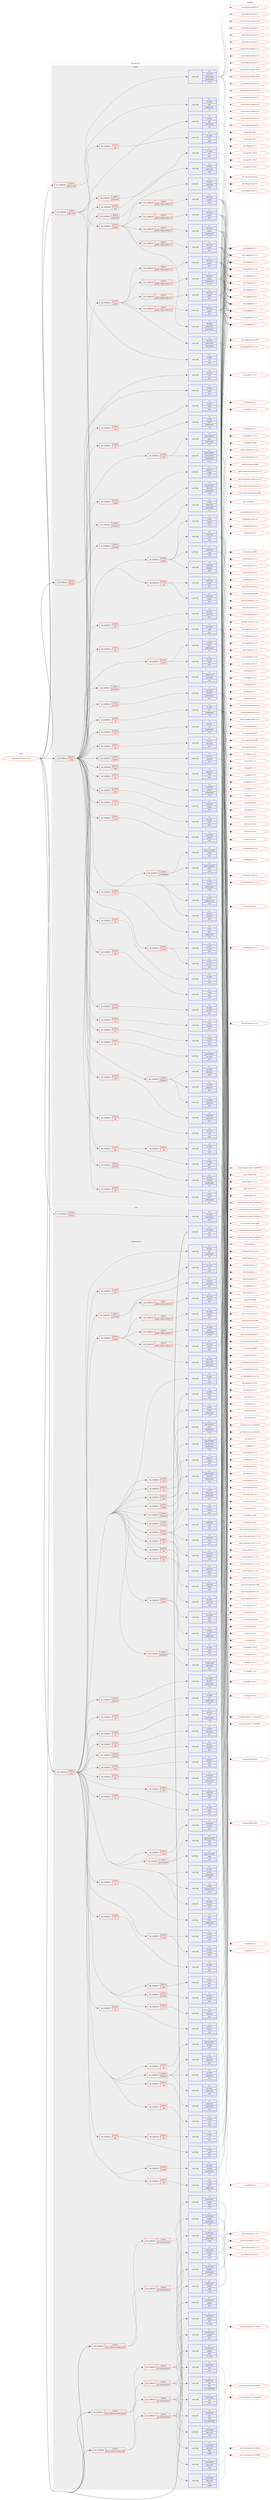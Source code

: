 digraph prolog {

# *************
# Graph options
# *************

newrank=true;
concentrate=true;
compound=true;
graph [rankdir=LR,fontname=Helvetica,fontsize=10,ranksep=1.5];#, ranksep=2.5, nodesep=0.2];
edge  [arrowhead=vee];
node  [fontname=Helvetica,fontsize=10];

# **********
# The ebuild
# **********

subgraph cluster_leftcol {
color=gray;
rank=same;
label=<<i>ebuild</i>>;
id [label="app-emulation/qemu-4.0.0-r50", color=red, width=4, href="../app-emulation/qemu-4.0.0-r50.svg"];
}

# ****************
# The dependencies
# ****************

subgraph cluster_midcol {
color=gray;
label=<<i>dependencies</i>>;
subgraph cluster_compile {
fillcolor="#eeeeee";
style=filled;
label=<<i>compile</i>>;
subgraph cond115970 {
dependency487411 [label=<<TABLE BORDER="0" CELLBORDER="1" CELLSPACING="0" CELLPADDING="4"><TR><TD ROWSPAN="3" CELLPADDING="10">use_conditional</TD></TR><TR><TD>positive</TD></TR><TR><TD>filecaps</TD></TR></TABLE>>, shape=none, color=red];
subgraph pack362607 {
dependency487412 [label=<<TABLE BORDER="0" CELLBORDER="1" CELLSPACING="0" CELLPADDING="4" WIDTH="220"><TR><TD ROWSPAN="6" CELLPADDING="30">pack_dep</TD></TR><TR><TD WIDTH="110">no</TD></TR><TR><TD>sys-libs</TD></TR><TR><TD>libcap</TD></TR><TR><TD>none</TD></TR><TR><TD></TD></TR></TABLE>>, shape=none, color=blue];
}
dependency487411:e -> dependency487412:w [weight=20,style="dashed",arrowhead="vee"];
}
id:e -> dependency487411:w [weight=20,style="solid",arrowhead="vee"];
subgraph cond115971 {
dependency487413 [label=<<TABLE BORDER="0" CELLBORDER="1" CELLSPACING="0" CELLPADDING="4"><TR><TD ROWSPAN="3" CELLPADDING="10">use_conditional</TD></TR><TR><TD>positive</TD></TR><TR><TD>kernel_linux</TD></TR></TABLE>>, shape=none, color=red];
subgraph pack362608 {
dependency487414 [label=<<TABLE BORDER="0" CELLBORDER="1" CELLSPACING="0" CELLPADDING="4" WIDTH="220"><TR><TD ROWSPAN="6" CELLPADDING="30">pack_dep</TD></TR><TR><TD WIDTH="110">no</TD></TR><TR><TD>sys-kernel</TD></TR><TR><TD>linux-headers</TD></TR><TR><TD>greaterequal</TD></TR><TR><TD>2.6.35</TD></TR></TABLE>>, shape=none, color=blue];
}
dependency487413:e -> dependency487414:w [weight=20,style="dashed",arrowhead="vee"];
}
id:e -> dependency487413:w [weight=20,style="solid",arrowhead="vee"];
subgraph cond115972 {
dependency487415 [label=<<TABLE BORDER="0" CELLBORDER="1" CELLSPACING="0" CELLPADDING="4"><TR><TD ROWSPAN="3" CELLPADDING="10">use_conditional</TD></TR><TR><TD>positive</TD></TR><TR><TD>static</TD></TR></TABLE>>, shape=none, color=red];
subgraph pack362609 {
dependency487416 [label=<<TABLE BORDER="0" CELLBORDER="1" CELLSPACING="0" CELLPADDING="4" WIDTH="220"><TR><TD ROWSPAN="6" CELLPADDING="30">pack_dep</TD></TR><TR><TD WIDTH="110">no</TD></TR><TR><TD>dev-libs</TD></TR><TR><TD>glib</TD></TR><TR><TD>greaterequal</TD></TR><TR><TD>2.0</TD></TR></TABLE>>, shape=none, color=blue];
}
dependency487415:e -> dependency487416:w [weight=20,style="dashed",arrowhead="vee"];
subgraph pack362610 {
dependency487417 [label=<<TABLE BORDER="0" CELLBORDER="1" CELLSPACING="0" CELLPADDING="4" WIDTH="220"><TR><TD ROWSPAN="6" CELLPADDING="30">pack_dep</TD></TR><TR><TD WIDTH="110">no</TD></TR><TR><TD>sys-libs</TD></TR><TR><TD>zlib</TD></TR><TR><TD>none</TD></TR><TR><TD></TD></TR></TABLE>>, shape=none, color=blue];
}
dependency487415:e -> dependency487417:w [weight=20,style="dashed",arrowhead="vee"];
subgraph cond115973 {
dependency487418 [label=<<TABLE BORDER="0" CELLBORDER="1" CELLSPACING="0" CELLPADDING="4"><TR><TD ROWSPAN="3" CELLPADDING="10">use_conditional</TD></TR><TR><TD>positive</TD></TR><TR><TD>python</TD></TR></TABLE>>, shape=none, color=red];
subgraph cond115974 {
dependency487419 [label=<<TABLE BORDER="0" CELLBORDER="1" CELLSPACING="0" CELLPADDING="4"><TR><TD ROWSPAN="3" CELLPADDING="10">use_conditional</TD></TR><TR><TD>positive</TD></TR><TR><TD>python_targets_python2_7</TD></TR></TABLE>>, shape=none, color=red];
subgraph pack362611 {
dependency487420 [label=<<TABLE BORDER="0" CELLBORDER="1" CELLSPACING="0" CELLPADDING="4" WIDTH="220"><TR><TD ROWSPAN="6" CELLPADDING="30">pack_dep</TD></TR><TR><TD WIDTH="110">no</TD></TR><TR><TD>dev-lang</TD></TR><TR><TD>python</TD></TR><TR><TD>greaterequal</TD></TR><TR><TD>2.7.5-r2</TD></TR></TABLE>>, shape=none, color=blue];
}
dependency487419:e -> dependency487420:w [weight=20,style="dashed",arrowhead="vee"];
}
dependency487418:e -> dependency487419:w [weight=20,style="dashed",arrowhead="vee"];
subgraph cond115975 {
dependency487421 [label=<<TABLE BORDER="0" CELLBORDER="1" CELLSPACING="0" CELLPADDING="4"><TR><TD ROWSPAN="3" CELLPADDING="10">use_conditional</TD></TR><TR><TD>positive</TD></TR><TR><TD>python_targets_python3_5</TD></TR></TABLE>>, shape=none, color=red];
subgraph pack362612 {
dependency487422 [label=<<TABLE BORDER="0" CELLBORDER="1" CELLSPACING="0" CELLPADDING="4" WIDTH="220"><TR><TD ROWSPAN="6" CELLPADDING="30">pack_dep</TD></TR><TR><TD WIDTH="110">no</TD></TR><TR><TD>dev-lang</TD></TR><TR><TD>python</TD></TR><TR><TD>none</TD></TR><TR><TD></TD></TR></TABLE>>, shape=none, color=blue];
}
dependency487421:e -> dependency487422:w [weight=20,style="dashed",arrowhead="vee"];
}
dependency487418:e -> dependency487421:w [weight=20,style="dashed",arrowhead="vee"];
subgraph cond115976 {
dependency487423 [label=<<TABLE BORDER="0" CELLBORDER="1" CELLSPACING="0" CELLPADDING="4"><TR><TD ROWSPAN="3" CELLPADDING="10">use_conditional</TD></TR><TR><TD>positive</TD></TR><TR><TD>python_targets_python3_6</TD></TR></TABLE>>, shape=none, color=red];
subgraph pack362613 {
dependency487424 [label=<<TABLE BORDER="0" CELLBORDER="1" CELLSPACING="0" CELLPADDING="4" WIDTH="220"><TR><TD ROWSPAN="6" CELLPADDING="30">pack_dep</TD></TR><TR><TD WIDTH="110">no</TD></TR><TR><TD>dev-lang</TD></TR><TR><TD>python</TD></TR><TR><TD>none</TD></TR><TR><TD></TD></TR></TABLE>>, shape=none, color=blue];
}
dependency487423:e -> dependency487424:w [weight=20,style="dashed",arrowhead="vee"];
}
dependency487418:e -> dependency487423:w [weight=20,style="dashed",arrowhead="vee"];
subgraph cond115977 {
dependency487425 [label=<<TABLE BORDER="0" CELLBORDER="1" CELLSPACING="0" CELLPADDING="4"><TR><TD ROWSPAN="3" CELLPADDING="10">use_conditional</TD></TR><TR><TD>positive</TD></TR><TR><TD>python_targets_python3_7</TD></TR></TABLE>>, shape=none, color=red];
subgraph pack362614 {
dependency487426 [label=<<TABLE BORDER="0" CELLBORDER="1" CELLSPACING="0" CELLPADDING="4" WIDTH="220"><TR><TD ROWSPAN="6" CELLPADDING="30">pack_dep</TD></TR><TR><TD WIDTH="110">no</TD></TR><TR><TD>dev-lang</TD></TR><TR><TD>python</TD></TR><TR><TD>none</TD></TR><TR><TD></TD></TR></TABLE>>, shape=none, color=blue];
}
dependency487425:e -> dependency487426:w [weight=20,style="dashed",arrowhead="vee"];
}
dependency487418:e -> dependency487425:w [weight=20,style="dashed",arrowhead="vee"];
subgraph pack362615 {
dependency487427 [label=<<TABLE BORDER="0" CELLBORDER="1" CELLSPACING="0" CELLPADDING="4" WIDTH="220"><TR><TD ROWSPAN="6" CELLPADDING="30">pack_dep</TD></TR><TR><TD WIDTH="110">no</TD></TR><TR><TD>dev-lang</TD></TR><TR><TD>python-exec</TD></TR><TR><TD>greaterequal</TD></TR><TR><TD>2</TD></TR></TABLE>>, shape=none, color=blue];
}
dependency487418:e -> dependency487427:w [weight=20,style="dashed",arrowhead="vee"];
}
dependency487415:e -> dependency487418:w [weight=20,style="dashed",arrowhead="vee"];
subgraph cond115978 {
dependency487428 [label=<<TABLE BORDER="0" CELLBORDER="1" CELLSPACING="0" CELLPADDING="4"><TR><TD ROWSPAN="3" CELLPADDING="10">use_conditional</TD></TR><TR><TD>positive</TD></TR><TR><TD>systemtap</TD></TR></TABLE>>, shape=none, color=red];
subgraph pack362616 {
dependency487429 [label=<<TABLE BORDER="0" CELLBORDER="1" CELLSPACING="0" CELLPADDING="4" WIDTH="220"><TR><TD ROWSPAN="6" CELLPADDING="30">pack_dep</TD></TR><TR><TD WIDTH="110">no</TD></TR><TR><TD>dev-util</TD></TR><TR><TD>systemtap</TD></TR><TR><TD>none</TD></TR><TR><TD></TD></TR></TABLE>>, shape=none, color=blue];
}
dependency487428:e -> dependency487429:w [weight=20,style="dashed",arrowhead="vee"];
}
dependency487415:e -> dependency487428:w [weight=20,style="dashed",arrowhead="vee"];
subgraph cond115979 {
dependency487430 [label=<<TABLE BORDER="0" CELLBORDER="1" CELLSPACING="0" CELLPADDING="4"><TR><TD ROWSPAN="3" CELLPADDING="10">use_conditional</TD></TR><TR><TD>positive</TD></TR><TR><TD>xattr</TD></TR></TABLE>>, shape=none, color=red];
subgraph pack362617 {
dependency487431 [label=<<TABLE BORDER="0" CELLBORDER="1" CELLSPACING="0" CELLPADDING="4" WIDTH="220"><TR><TD ROWSPAN="6" CELLPADDING="30">pack_dep</TD></TR><TR><TD WIDTH="110">no</TD></TR><TR><TD>sys-apps</TD></TR><TR><TD>attr</TD></TR><TR><TD>none</TD></TR><TR><TD></TD></TR></TABLE>>, shape=none, color=blue];
}
dependency487430:e -> dependency487431:w [weight=20,style="dashed",arrowhead="vee"];
}
dependency487415:e -> dependency487430:w [weight=20,style="dashed",arrowhead="vee"];
subgraph pack362618 {
dependency487432 [label=<<TABLE BORDER="0" CELLBORDER="1" CELLSPACING="0" CELLPADDING="4" WIDTH="220"><TR><TD ROWSPAN="6" CELLPADDING="30">pack_dep</TD></TR><TR><TD WIDTH="110">no</TD></TR><TR><TD>dev-libs</TD></TR><TR><TD>libxml2</TD></TR><TR><TD>none</TD></TR><TR><TD></TD></TR></TABLE>>, shape=none, color=blue];
}
dependency487415:e -> dependency487432:w [weight=20,style="dashed",arrowhead="vee"];
subgraph pack362619 {
dependency487433 [label=<<TABLE BORDER="0" CELLBORDER="1" CELLSPACING="0" CELLPADDING="4" WIDTH="220"><TR><TD ROWSPAN="6" CELLPADDING="30">pack_dep</TD></TR><TR><TD WIDTH="110">no</TD></TR><TR><TD>x11-libs</TD></TR><TR><TD>libxkbcommon</TD></TR><TR><TD>none</TD></TR><TR><TD></TD></TR></TABLE>>, shape=none, color=blue];
}
dependency487415:e -> dependency487433:w [weight=20,style="dashed",arrowhead="vee"];
subgraph pack362620 {
dependency487434 [label=<<TABLE BORDER="0" CELLBORDER="1" CELLSPACING="0" CELLPADDING="4" WIDTH="220"><TR><TD ROWSPAN="6" CELLPADDING="30">pack_dep</TD></TR><TR><TD WIDTH="110">no</TD></TR><TR><TD>x11-libs</TD></TR><TR><TD>pixman</TD></TR><TR><TD>greaterequal</TD></TR><TR><TD>0.28.0</TD></TR></TABLE>>, shape=none, color=blue];
}
dependency487415:e -> dependency487434:w [weight=20,style="dashed",arrowhead="vee"];
subgraph cond115980 {
dependency487435 [label=<<TABLE BORDER="0" CELLBORDER="1" CELLSPACING="0" CELLPADDING="4"><TR><TD ROWSPAN="3" CELLPADDING="10">use_conditional</TD></TR><TR><TD>positive</TD></TR><TR><TD>accessibility</TD></TR></TABLE>>, shape=none, color=red];
subgraph pack362621 {
dependency487436 [label=<<TABLE BORDER="0" CELLBORDER="1" CELLSPACING="0" CELLPADDING="4" WIDTH="220"><TR><TD ROWSPAN="6" CELLPADDING="30">pack_dep</TD></TR><TR><TD WIDTH="110">no</TD></TR><TR><TD>app-accessibility</TD></TR><TR><TD>brltty</TD></TR><TR><TD>none</TD></TR><TR><TD></TD></TR></TABLE>>, shape=none, color=blue];
}
dependency487435:e -> dependency487436:w [weight=20,style="dashed",arrowhead="vee"];
subgraph pack362622 {
dependency487437 [label=<<TABLE BORDER="0" CELLBORDER="1" CELLSPACING="0" CELLPADDING="4" WIDTH="220"><TR><TD ROWSPAN="6" CELLPADDING="30">pack_dep</TD></TR><TR><TD WIDTH="110">no</TD></TR><TR><TD>app-accessibility</TD></TR><TR><TD>brltty</TD></TR><TR><TD>none</TD></TR><TR><TD></TD></TR></TABLE>>, shape=none, color=blue];
}
dependency487435:e -> dependency487437:w [weight=20,style="dashed",arrowhead="vee"];
}
dependency487415:e -> dependency487435:w [weight=20,style="dashed",arrowhead="vee"];
subgraph cond115981 {
dependency487438 [label=<<TABLE BORDER="0" CELLBORDER="1" CELLSPACING="0" CELLPADDING="4"><TR><TD ROWSPAN="3" CELLPADDING="10">use_conditional</TD></TR><TR><TD>positive</TD></TR><TR><TD>aio</TD></TR></TABLE>>, shape=none, color=red];
subgraph pack362623 {
dependency487439 [label=<<TABLE BORDER="0" CELLBORDER="1" CELLSPACING="0" CELLPADDING="4" WIDTH="220"><TR><TD ROWSPAN="6" CELLPADDING="30">pack_dep</TD></TR><TR><TD WIDTH="110">no</TD></TR><TR><TD>dev-libs</TD></TR><TR><TD>libaio</TD></TR><TR><TD>none</TD></TR><TR><TD></TD></TR></TABLE>>, shape=none, color=blue];
}
dependency487438:e -> dependency487439:w [weight=20,style="dashed",arrowhead="vee"];
}
dependency487415:e -> dependency487438:w [weight=20,style="dashed",arrowhead="vee"];
subgraph cond115982 {
dependency487440 [label=<<TABLE BORDER="0" CELLBORDER="1" CELLSPACING="0" CELLPADDING="4"><TR><TD ROWSPAN="3" CELLPADDING="10">use_conditional</TD></TR><TR><TD>positive</TD></TR><TR><TD>alsa</TD></TR></TABLE>>, shape=none, color=red];
subgraph pack362624 {
dependency487441 [label=<<TABLE BORDER="0" CELLBORDER="1" CELLSPACING="0" CELLPADDING="4" WIDTH="220"><TR><TD ROWSPAN="6" CELLPADDING="30">pack_dep</TD></TR><TR><TD WIDTH="110">no</TD></TR><TR><TD>media-libs</TD></TR><TR><TD>alsa-lib</TD></TR><TR><TD>greaterequal</TD></TR><TR><TD>1.0.13</TD></TR></TABLE>>, shape=none, color=blue];
}
dependency487440:e -> dependency487441:w [weight=20,style="dashed",arrowhead="vee"];
}
dependency487415:e -> dependency487440:w [weight=20,style="dashed",arrowhead="vee"];
subgraph cond115983 {
dependency487442 [label=<<TABLE BORDER="0" CELLBORDER="1" CELLSPACING="0" CELLPADDING="4"><TR><TD ROWSPAN="3" CELLPADDING="10">use_conditional</TD></TR><TR><TD>positive</TD></TR><TR><TD>bzip2</TD></TR></TABLE>>, shape=none, color=red];
subgraph pack362625 {
dependency487443 [label=<<TABLE BORDER="0" CELLBORDER="1" CELLSPACING="0" CELLPADDING="4" WIDTH="220"><TR><TD ROWSPAN="6" CELLPADDING="30">pack_dep</TD></TR><TR><TD WIDTH="110">no</TD></TR><TR><TD>app-arch</TD></TR><TR><TD>bzip2</TD></TR><TR><TD>none</TD></TR><TR><TD></TD></TR></TABLE>>, shape=none, color=blue];
}
dependency487442:e -> dependency487443:w [weight=20,style="dashed",arrowhead="vee"];
}
dependency487415:e -> dependency487442:w [weight=20,style="dashed",arrowhead="vee"];
subgraph cond115984 {
dependency487444 [label=<<TABLE BORDER="0" CELLBORDER="1" CELLSPACING="0" CELLPADDING="4"><TR><TD ROWSPAN="3" CELLPADDING="10">use_conditional</TD></TR><TR><TD>positive</TD></TR><TR><TD>capstone</TD></TR></TABLE>>, shape=none, color=red];
subgraph pack362626 {
dependency487445 [label=<<TABLE BORDER="0" CELLBORDER="1" CELLSPACING="0" CELLPADDING="4" WIDTH="220"><TR><TD ROWSPAN="6" CELLPADDING="30">pack_dep</TD></TR><TR><TD WIDTH="110">no</TD></TR><TR><TD>dev-libs</TD></TR><TR><TD>capstone</TD></TR><TR><TD>none</TD></TR><TR><TD></TD></TR></TABLE>>, shape=none, color=blue];
}
dependency487444:e -> dependency487445:w [weight=20,style="dashed",arrowhead="vee"];
}
dependency487415:e -> dependency487444:w [weight=20,style="dashed",arrowhead="vee"];
subgraph cond115985 {
dependency487446 [label=<<TABLE BORDER="0" CELLBORDER="1" CELLSPACING="0" CELLPADDING="4"><TR><TD ROWSPAN="3" CELLPADDING="10">use_conditional</TD></TR><TR><TD>positive</TD></TR><TR><TD>caps</TD></TR></TABLE>>, shape=none, color=red];
subgraph pack362627 {
dependency487447 [label=<<TABLE BORDER="0" CELLBORDER="1" CELLSPACING="0" CELLPADDING="4" WIDTH="220"><TR><TD ROWSPAN="6" CELLPADDING="30">pack_dep</TD></TR><TR><TD WIDTH="110">no</TD></TR><TR><TD>sys-libs</TD></TR><TR><TD>libcap-ng</TD></TR><TR><TD>none</TD></TR><TR><TD></TD></TR></TABLE>>, shape=none, color=blue];
}
dependency487446:e -> dependency487447:w [weight=20,style="dashed",arrowhead="vee"];
}
dependency487415:e -> dependency487446:w [weight=20,style="dashed",arrowhead="vee"];
subgraph cond115986 {
dependency487448 [label=<<TABLE BORDER="0" CELLBORDER="1" CELLSPACING="0" CELLPADDING="4"><TR><TD ROWSPAN="3" CELLPADDING="10">use_conditional</TD></TR><TR><TD>positive</TD></TR><TR><TD>curl</TD></TR></TABLE>>, shape=none, color=red];
subgraph pack362628 {
dependency487449 [label=<<TABLE BORDER="0" CELLBORDER="1" CELLSPACING="0" CELLPADDING="4" WIDTH="220"><TR><TD ROWSPAN="6" CELLPADDING="30">pack_dep</TD></TR><TR><TD WIDTH="110">no</TD></TR><TR><TD>net-misc</TD></TR><TR><TD>curl</TD></TR><TR><TD>greaterequal</TD></TR><TR><TD>7.15.4</TD></TR></TABLE>>, shape=none, color=blue];
}
dependency487448:e -> dependency487449:w [weight=20,style="dashed",arrowhead="vee"];
}
dependency487415:e -> dependency487448:w [weight=20,style="dashed",arrowhead="vee"];
subgraph cond115987 {
dependency487450 [label=<<TABLE BORDER="0" CELLBORDER="1" CELLSPACING="0" CELLPADDING="4"><TR><TD ROWSPAN="3" CELLPADDING="10">use_conditional</TD></TR><TR><TD>positive</TD></TR><TR><TD>fdt</TD></TR></TABLE>>, shape=none, color=red];
subgraph pack362629 {
dependency487451 [label=<<TABLE BORDER="0" CELLBORDER="1" CELLSPACING="0" CELLPADDING="4" WIDTH="220"><TR><TD ROWSPAN="6" CELLPADDING="30">pack_dep</TD></TR><TR><TD WIDTH="110">no</TD></TR><TR><TD>sys-apps</TD></TR><TR><TD>dtc</TD></TR><TR><TD>greaterequal</TD></TR><TR><TD>1.5.0</TD></TR></TABLE>>, shape=none, color=blue];
}
dependency487450:e -> dependency487451:w [weight=20,style="dashed",arrowhead="vee"];
}
dependency487415:e -> dependency487450:w [weight=20,style="dashed",arrowhead="vee"];
subgraph cond115988 {
dependency487452 [label=<<TABLE BORDER="0" CELLBORDER="1" CELLSPACING="0" CELLPADDING="4"><TR><TD ROWSPAN="3" CELLPADDING="10">use_conditional</TD></TR><TR><TD>positive</TD></TR><TR><TD>glusterfs</TD></TR></TABLE>>, shape=none, color=red];
subgraph pack362630 {
dependency487453 [label=<<TABLE BORDER="0" CELLBORDER="1" CELLSPACING="0" CELLPADDING="4" WIDTH="220"><TR><TD ROWSPAN="6" CELLPADDING="30">pack_dep</TD></TR><TR><TD WIDTH="110">no</TD></TR><TR><TD>sys-cluster</TD></TR><TR><TD>glusterfs</TD></TR><TR><TD>greaterequal</TD></TR><TR><TD>3.4.0</TD></TR></TABLE>>, shape=none, color=blue];
}
dependency487452:e -> dependency487453:w [weight=20,style="dashed",arrowhead="vee"];
}
dependency487415:e -> dependency487452:w [weight=20,style="dashed",arrowhead="vee"];
subgraph cond115989 {
dependency487454 [label=<<TABLE BORDER="0" CELLBORDER="1" CELLSPACING="0" CELLPADDING="4"><TR><TD ROWSPAN="3" CELLPADDING="10">use_conditional</TD></TR><TR><TD>positive</TD></TR><TR><TD>gnutls</TD></TR></TABLE>>, shape=none, color=red];
subgraph pack362631 {
dependency487455 [label=<<TABLE BORDER="0" CELLBORDER="1" CELLSPACING="0" CELLPADDING="4" WIDTH="220"><TR><TD ROWSPAN="6" CELLPADDING="30">pack_dep</TD></TR><TR><TD WIDTH="110">no</TD></TR><TR><TD>dev-libs</TD></TR><TR><TD>nettle</TD></TR><TR><TD>none</TD></TR><TR><TD></TD></TR></TABLE>>, shape=none, color=blue];
}
dependency487454:e -> dependency487455:w [weight=20,style="dashed",arrowhead="vee"];
subgraph pack362632 {
dependency487456 [label=<<TABLE BORDER="0" CELLBORDER="1" CELLSPACING="0" CELLPADDING="4" WIDTH="220"><TR><TD ROWSPAN="6" CELLPADDING="30">pack_dep</TD></TR><TR><TD WIDTH="110">no</TD></TR><TR><TD>net-libs</TD></TR><TR><TD>gnutls</TD></TR><TR><TD>greaterequal</TD></TR><TR><TD>3.0</TD></TR></TABLE>>, shape=none, color=blue];
}
dependency487454:e -> dependency487456:w [weight=20,style="dashed",arrowhead="vee"];
}
dependency487415:e -> dependency487454:w [weight=20,style="dashed",arrowhead="vee"];
subgraph cond115990 {
dependency487457 [label=<<TABLE BORDER="0" CELLBORDER="1" CELLSPACING="0" CELLPADDING="4"><TR><TD ROWSPAN="3" CELLPADDING="10">use_conditional</TD></TR><TR><TD>positive</TD></TR><TR><TD>gtk</TD></TR></TABLE>>, shape=none, color=red];
subgraph pack362633 {
dependency487458 [label=<<TABLE BORDER="0" CELLBORDER="1" CELLSPACING="0" CELLPADDING="4" WIDTH="220"><TR><TD ROWSPAN="6" CELLPADDING="30">pack_dep</TD></TR><TR><TD WIDTH="110">no</TD></TR><TR><TD>x11-libs</TD></TR><TR><TD>gtk+</TD></TR><TR><TD>none</TD></TR><TR><TD></TD></TR></TABLE>>, shape=none, color=blue];
}
dependency487457:e -> dependency487458:w [weight=20,style="dashed",arrowhead="vee"];
subgraph cond115991 {
dependency487459 [label=<<TABLE BORDER="0" CELLBORDER="1" CELLSPACING="0" CELLPADDING="4"><TR><TD ROWSPAN="3" CELLPADDING="10">use_conditional</TD></TR><TR><TD>positive</TD></TR><TR><TD>vte</TD></TR></TABLE>>, shape=none, color=red];
subgraph pack362634 {
dependency487460 [label=<<TABLE BORDER="0" CELLBORDER="1" CELLSPACING="0" CELLPADDING="4" WIDTH="220"><TR><TD ROWSPAN="6" CELLPADDING="30">pack_dep</TD></TR><TR><TD WIDTH="110">no</TD></TR><TR><TD>x11-libs</TD></TR><TR><TD>vte</TD></TR><TR><TD>none</TD></TR><TR><TD></TD></TR></TABLE>>, shape=none, color=blue];
}
dependency487459:e -> dependency487460:w [weight=20,style="dashed",arrowhead="vee"];
}
dependency487457:e -> dependency487459:w [weight=20,style="dashed",arrowhead="vee"];
}
dependency487415:e -> dependency487457:w [weight=20,style="dashed",arrowhead="vee"];
subgraph cond115992 {
dependency487461 [label=<<TABLE BORDER="0" CELLBORDER="1" CELLSPACING="0" CELLPADDING="4"><TR><TD ROWSPAN="3" CELLPADDING="10">use_conditional</TD></TR><TR><TD>positive</TD></TR><TR><TD>infiniband</TD></TR></TABLE>>, shape=none, color=red];
subgraph pack362635 {
dependency487462 [label=<<TABLE BORDER="0" CELLBORDER="1" CELLSPACING="0" CELLPADDING="4" WIDTH="220"><TR><TD ROWSPAN="6" CELLPADDING="30">pack_dep</TD></TR><TR><TD WIDTH="110">no</TD></TR><TR><TD>sys-fabric</TD></TR><TR><TD>libibumad</TD></TR><TR><TD>none</TD></TR><TR><TD></TD></TR></TABLE>>, shape=none, color=blue];
}
dependency487461:e -> dependency487462:w [weight=20,style="dashed",arrowhead="vee"];
subgraph pack362636 {
dependency487463 [label=<<TABLE BORDER="0" CELLBORDER="1" CELLSPACING="0" CELLPADDING="4" WIDTH="220"><TR><TD ROWSPAN="6" CELLPADDING="30">pack_dep</TD></TR><TR><TD WIDTH="110">no</TD></TR><TR><TD>sys-fabric</TD></TR><TR><TD>libibverbs</TD></TR><TR><TD>none</TD></TR><TR><TD></TD></TR></TABLE>>, shape=none, color=blue];
}
dependency487461:e -> dependency487463:w [weight=20,style="dashed",arrowhead="vee"];
subgraph pack362637 {
dependency487464 [label=<<TABLE BORDER="0" CELLBORDER="1" CELLSPACING="0" CELLPADDING="4" WIDTH="220"><TR><TD ROWSPAN="6" CELLPADDING="30">pack_dep</TD></TR><TR><TD WIDTH="110">no</TD></TR><TR><TD>sys-fabric</TD></TR><TR><TD>librdmacm</TD></TR><TR><TD>none</TD></TR><TR><TD></TD></TR></TABLE>>, shape=none, color=blue];
}
dependency487461:e -> dependency487464:w [weight=20,style="dashed",arrowhead="vee"];
}
dependency487415:e -> dependency487461:w [weight=20,style="dashed",arrowhead="vee"];
subgraph cond115993 {
dependency487465 [label=<<TABLE BORDER="0" CELLBORDER="1" CELLSPACING="0" CELLPADDING="4"><TR><TD ROWSPAN="3" CELLPADDING="10">use_conditional</TD></TR><TR><TD>positive</TD></TR><TR><TD>iscsi</TD></TR></TABLE>>, shape=none, color=red];
subgraph pack362638 {
dependency487466 [label=<<TABLE BORDER="0" CELLBORDER="1" CELLSPACING="0" CELLPADDING="4" WIDTH="220"><TR><TD ROWSPAN="6" CELLPADDING="30">pack_dep</TD></TR><TR><TD WIDTH="110">no</TD></TR><TR><TD>net-libs</TD></TR><TR><TD>libiscsi</TD></TR><TR><TD>none</TD></TR><TR><TD></TD></TR></TABLE>>, shape=none, color=blue];
}
dependency487465:e -> dependency487466:w [weight=20,style="dashed",arrowhead="vee"];
}
dependency487415:e -> dependency487465:w [weight=20,style="dashed",arrowhead="vee"];
subgraph cond115994 {
dependency487467 [label=<<TABLE BORDER="0" CELLBORDER="1" CELLSPACING="0" CELLPADDING="4"><TR><TD ROWSPAN="3" CELLPADDING="10">use_conditional</TD></TR><TR><TD>positive</TD></TR><TR><TD>jemalloc</TD></TR></TABLE>>, shape=none, color=red];
subgraph pack362639 {
dependency487468 [label=<<TABLE BORDER="0" CELLBORDER="1" CELLSPACING="0" CELLPADDING="4" WIDTH="220"><TR><TD ROWSPAN="6" CELLPADDING="30">pack_dep</TD></TR><TR><TD WIDTH="110">no</TD></TR><TR><TD>dev-libs</TD></TR><TR><TD>jemalloc</TD></TR><TR><TD>none</TD></TR><TR><TD></TD></TR></TABLE>>, shape=none, color=blue];
}
dependency487467:e -> dependency487468:w [weight=20,style="dashed",arrowhead="vee"];
}
dependency487415:e -> dependency487467:w [weight=20,style="dashed",arrowhead="vee"];
subgraph cond115995 {
dependency487469 [label=<<TABLE BORDER="0" CELLBORDER="1" CELLSPACING="0" CELLPADDING="4"><TR><TD ROWSPAN="3" CELLPADDING="10">use_conditional</TD></TR><TR><TD>positive</TD></TR><TR><TD>jpeg</TD></TR></TABLE>>, shape=none, color=red];
subgraph pack362640 {
dependency487470 [label=<<TABLE BORDER="0" CELLBORDER="1" CELLSPACING="0" CELLPADDING="4" WIDTH="220"><TR><TD ROWSPAN="6" CELLPADDING="30">pack_dep</TD></TR><TR><TD WIDTH="110">no</TD></TR><TR><TD>virtual</TD></TR><TR><TD>jpeg</TD></TR><TR><TD>none</TD></TR><TR><TD></TD></TR></TABLE>>, shape=none, color=blue];
}
dependency487469:e -> dependency487470:w [weight=20,style="dashed",arrowhead="vee"];
}
dependency487415:e -> dependency487469:w [weight=20,style="dashed",arrowhead="vee"];
subgraph cond115996 {
dependency487471 [label=<<TABLE BORDER="0" CELLBORDER="1" CELLSPACING="0" CELLPADDING="4"><TR><TD ROWSPAN="3" CELLPADDING="10">use_conditional</TD></TR><TR><TD>positive</TD></TR><TR><TD>lzo</TD></TR></TABLE>>, shape=none, color=red];
subgraph pack362641 {
dependency487472 [label=<<TABLE BORDER="0" CELLBORDER="1" CELLSPACING="0" CELLPADDING="4" WIDTH="220"><TR><TD ROWSPAN="6" CELLPADDING="30">pack_dep</TD></TR><TR><TD WIDTH="110">no</TD></TR><TR><TD>dev-libs</TD></TR><TR><TD>lzo</TD></TR><TR><TD>none</TD></TR><TR><TD></TD></TR></TABLE>>, shape=none, color=blue];
}
dependency487471:e -> dependency487472:w [weight=20,style="dashed",arrowhead="vee"];
}
dependency487415:e -> dependency487471:w [weight=20,style="dashed",arrowhead="vee"];
subgraph cond115997 {
dependency487473 [label=<<TABLE BORDER="0" CELLBORDER="1" CELLSPACING="0" CELLPADDING="4"><TR><TD ROWSPAN="3" CELLPADDING="10">use_conditional</TD></TR><TR><TD>positive</TD></TR><TR><TD>ncurses</TD></TR></TABLE>>, shape=none, color=red];
subgraph pack362642 {
dependency487474 [label=<<TABLE BORDER="0" CELLBORDER="1" CELLSPACING="0" CELLPADDING="4" WIDTH="220"><TR><TD ROWSPAN="6" CELLPADDING="30">pack_dep</TD></TR><TR><TD WIDTH="110">no</TD></TR><TR><TD>sys-libs</TD></TR><TR><TD>ncurses</TD></TR><TR><TD>none</TD></TR><TR><TD></TD></TR></TABLE>>, shape=none, color=blue];
}
dependency487473:e -> dependency487474:w [weight=20,style="dashed",arrowhead="vee"];
subgraph pack362643 {
dependency487475 [label=<<TABLE BORDER="0" CELLBORDER="1" CELLSPACING="0" CELLPADDING="4" WIDTH="220"><TR><TD ROWSPAN="6" CELLPADDING="30">pack_dep</TD></TR><TR><TD WIDTH="110">no</TD></TR><TR><TD>sys-libs</TD></TR><TR><TD>ncurses</TD></TR><TR><TD>none</TD></TR><TR><TD></TD></TR></TABLE>>, shape=none, color=blue];
}
dependency487473:e -> dependency487475:w [weight=20,style="dashed",arrowhead="vee"];
}
dependency487415:e -> dependency487473:w [weight=20,style="dashed",arrowhead="vee"];
subgraph cond115998 {
dependency487476 [label=<<TABLE BORDER="0" CELLBORDER="1" CELLSPACING="0" CELLPADDING="4"><TR><TD ROWSPAN="3" CELLPADDING="10">use_conditional</TD></TR><TR><TD>positive</TD></TR><TR><TD>nfs</TD></TR></TABLE>>, shape=none, color=red];
subgraph pack362644 {
dependency487477 [label=<<TABLE BORDER="0" CELLBORDER="1" CELLSPACING="0" CELLPADDING="4" WIDTH="220"><TR><TD ROWSPAN="6" CELLPADDING="30">pack_dep</TD></TR><TR><TD WIDTH="110">no</TD></TR><TR><TD>net-fs</TD></TR><TR><TD>libnfs</TD></TR><TR><TD>greaterequal</TD></TR><TR><TD>1.9.3</TD></TR></TABLE>>, shape=none, color=blue];
}
dependency487476:e -> dependency487477:w [weight=20,style="dashed",arrowhead="vee"];
}
dependency487415:e -> dependency487476:w [weight=20,style="dashed",arrowhead="vee"];
subgraph cond115999 {
dependency487478 [label=<<TABLE BORDER="0" CELLBORDER="1" CELLSPACING="0" CELLPADDING="4"><TR><TD ROWSPAN="3" CELLPADDING="10">use_conditional</TD></TR><TR><TD>positive</TD></TR><TR><TD>numa</TD></TR></TABLE>>, shape=none, color=red];
subgraph pack362645 {
dependency487479 [label=<<TABLE BORDER="0" CELLBORDER="1" CELLSPACING="0" CELLPADDING="4" WIDTH="220"><TR><TD ROWSPAN="6" CELLPADDING="30">pack_dep</TD></TR><TR><TD WIDTH="110">no</TD></TR><TR><TD>sys-process</TD></TR><TR><TD>numactl</TD></TR><TR><TD>none</TD></TR><TR><TD></TD></TR></TABLE>>, shape=none, color=blue];
}
dependency487478:e -> dependency487479:w [weight=20,style="dashed",arrowhead="vee"];
}
dependency487415:e -> dependency487478:w [weight=20,style="dashed",arrowhead="vee"];
subgraph cond116000 {
dependency487480 [label=<<TABLE BORDER="0" CELLBORDER="1" CELLSPACING="0" CELLPADDING="4"><TR><TD ROWSPAN="3" CELLPADDING="10">use_conditional</TD></TR><TR><TD>positive</TD></TR><TR><TD>opengl</TD></TR></TABLE>>, shape=none, color=red];
subgraph pack362646 {
dependency487481 [label=<<TABLE BORDER="0" CELLBORDER="1" CELLSPACING="0" CELLPADDING="4" WIDTH="220"><TR><TD ROWSPAN="6" CELLPADDING="30">pack_dep</TD></TR><TR><TD WIDTH="110">no</TD></TR><TR><TD>virtual</TD></TR><TR><TD>opengl</TD></TR><TR><TD>none</TD></TR><TR><TD></TD></TR></TABLE>>, shape=none, color=blue];
}
dependency487480:e -> dependency487481:w [weight=20,style="dashed",arrowhead="vee"];
subgraph pack362647 {
dependency487482 [label=<<TABLE BORDER="0" CELLBORDER="1" CELLSPACING="0" CELLPADDING="4" WIDTH="220"><TR><TD ROWSPAN="6" CELLPADDING="30">pack_dep</TD></TR><TR><TD WIDTH="110">no</TD></TR><TR><TD>media-libs</TD></TR><TR><TD>libepoxy</TD></TR><TR><TD>none</TD></TR><TR><TD></TD></TR></TABLE>>, shape=none, color=blue];
}
dependency487480:e -> dependency487482:w [weight=20,style="dashed",arrowhead="vee"];
subgraph pack362648 {
dependency487483 [label=<<TABLE BORDER="0" CELLBORDER="1" CELLSPACING="0" CELLPADDING="4" WIDTH="220"><TR><TD ROWSPAN="6" CELLPADDING="30">pack_dep</TD></TR><TR><TD WIDTH="110">no</TD></TR><TR><TD>media-libs</TD></TR><TR><TD>mesa</TD></TR><TR><TD>none</TD></TR><TR><TD></TD></TR></TABLE>>, shape=none, color=blue];
}
dependency487480:e -> dependency487483:w [weight=20,style="dashed",arrowhead="vee"];
subgraph pack362649 {
dependency487484 [label=<<TABLE BORDER="0" CELLBORDER="1" CELLSPACING="0" CELLPADDING="4" WIDTH="220"><TR><TD ROWSPAN="6" CELLPADDING="30">pack_dep</TD></TR><TR><TD WIDTH="110">no</TD></TR><TR><TD>media-libs</TD></TR><TR><TD>mesa</TD></TR><TR><TD>none</TD></TR><TR><TD></TD></TR></TABLE>>, shape=none, color=blue];
}
dependency487480:e -> dependency487484:w [weight=20,style="dashed",arrowhead="vee"];
}
dependency487415:e -> dependency487480:w [weight=20,style="dashed",arrowhead="vee"];
subgraph cond116001 {
dependency487485 [label=<<TABLE BORDER="0" CELLBORDER="1" CELLSPACING="0" CELLPADDING="4"><TR><TD ROWSPAN="3" CELLPADDING="10">use_conditional</TD></TR><TR><TD>positive</TD></TR><TR><TD>png</TD></TR></TABLE>>, shape=none, color=red];
subgraph pack362650 {
dependency487486 [label=<<TABLE BORDER="0" CELLBORDER="1" CELLSPACING="0" CELLPADDING="4" WIDTH="220"><TR><TD ROWSPAN="6" CELLPADDING="30">pack_dep</TD></TR><TR><TD WIDTH="110">no</TD></TR><TR><TD>media-libs</TD></TR><TR><TD>libpng</TD></TR><TR><TD>none</TD></TR><TR><TD></TD></TR></TABLE>>, shape=none, color=blue];
}
dependency487485:e -> dependency487486:w [weight=20,style="dashed",arrowhead="vee"];
}
dependency487415:e -> dependency487485:w [weight=20,style="dashed",arrowhead="vee"];
subgraph cond116002 {
dependency487487 [label=<<TABLE BORDER="0" CELLBORDER="1" CELLSPACING="0" CELLPADDING="4"><TR><TD ROWSPAN="3" CELLPADDING="10">use_conditional</TD></TR><TR><TD>positive</TD></TR><TR><TD>pulseaudio</TD></TR></TABLE>>, shape=none, color=red];
subgraph pack362651 {
dependency487488 [label=<<TABLE BORDER="0" CELLBORDER="1" CELLSPACING="0" CELLPADDING="4" WIDTH="220"><TR><TD ROWSPAN="6" CELLPADDING="30">pack_dep</TD></TR><TR><TD WIDTH="110">no</TD></TR><TR><TD>media-sound</TD></TR><TR><TD>pulseaudio</TD></TR><TR><TD>none</TD></TR><TR><TD></TD></TR></TABLE>>, shape=none, color=blue];
}
dependency487487:e -> dependency487488:w [weight=20,style="dashed",arrowhead="vee"];
}
dependency487415:e -> dependency487487:w [weight=20,style="dashed",arrowhead="vee"];
subgraph cond116003 {
dependency487489 [label=<<TABLE BORDER="0" CELLBORDER="1" CELLSPACING="0" CELLPADDING="4"><TR><TD ROWSPAN="3" CELLPADDING="10">use_conditional</TD></TR><TR><TD>positive</TD></TR><TR><TD>rbd</TD></TR></TABLE>>, shape=none, color=red];
subgraph pack362652 {
dependency487490 [label=<<TABLE BORDER="0" CELLBORDER="1" CELLSPACING="0" CELLPADDING="4" WIDTH="220"><TR><TD ROWSPAN="6" CELLPADDING="30">pack_dep</TD></TR><TR><TD WIDTH="110">no</TD></TR><TR><TD>sys-cluster</TD></TR><TR><TD>ceph</TD></TR><TR><TD>none</TD></TR><TR><TD></TD></TR></TABLE>>, shape=none, color=blue];
}
dependency487489:e -> dependency487490:w [weight=20,style="dashed",arrowhead="vee"];
}
dependency487415:e -> dependency487489:w [weight=20,style="dashed",arrowhead="vee"];
subgraph cond116004 {
dependency487491 [label=<<TABLE BORDER="0" CELLBORDER="1" CELLSPACING="0" CELLPADDING="4"><TR><TD ROWSPAN="3" CELLPADDING="10">use_conditional</TD></TR><TR><TD>positive</TD></TR><TR><TD>sasl</TD></TR></TABLE>>, shape=none, color=red];
subgraph pack362653 {
dependency487492 [label=<<TABLE BORDER="0" CELLBORDER="1" CELLSPACING="0" CELLPADDING="4" WIDTH="220"><TR><TD ROWSPAN="6" CELLPADDING="30">pack_dep</TD></TR><TR><TD WIDTH="110">no</TD></TR><TR><TD>dev-libs</TD></TR><TR><TD>cyrus-sasl</TD></TR><TR><TD>none</TD></TR><TR><TD></TD></TR></TABLE>>, shape=none, color=blue];
}
dependency487491:e -> dependency487492:w [weight=20,style="dashed",arrowhead="vee"];
}
dependency487415:e -> dependency487491:w [weight=20,style="dashed",arrowhead="vee"];
subgraph cond116005 {
dependency487493 [label=<<TABLE BORDER="0" CELLBORDER="1" CELLSPACING="0" CELLPADDING="4"><TR><TD ROWSPAN="3" CELLPADDING="10">use_conditional</TD></TR><TR><TD>positive</TD></TR><TR><TD>sdl</TD></TR></TABLE>>, shape=none, color=red];
subgraph pack362654 {
dependency487494 [label=<<TABLE BORDER="0" CELLBORDER="1" CELLSPACING="0" CELLPADDING="4" WIDTH="220"><TR><TD ROWSPAN="6" CELLPADDING="30">pack_dep</TD></TR><TR><TD WIDTH="110">no</TD></TR><TR><TD>media-libs</TD></TR><TR><TD>libsdl2</TD></TR><TR><TD>none</TD></TR><TR><TD></TD></TR></TABLE>>, shape=none, color=blue];
}
dependency487493:e -> dependency487494:w [weight=20,style="dashed",arrowhead="vee"];
subgraph pack362655 {
dependency487495 [label=<<TABLE BORDER="0" CELLBORDER="1" CELLSPACING="0" CELLPADDING="4" WIDTH="220"><TR><TD ROWSPAN="6" CELLPADDING="30">pack_dep</TD></TR><TR><TD WIDTH="110">no</TD></TR><TR><TD>media-libs</TD></TR><TR><TD>libsdl2</TD></TR><TR><TD>none</TD></TR><TR><TD></TD></TR></TABLE>>, shape=none, color=blue];
}
dependency487493:e -> dependency487495:w [weight=20,style="dashed",arrowhead="vee"];
}
dependency487415:e -> dependency487493:w [weight=20,style="dashed",arrowhead="vee"];
subgraph cond116006 {
dependency487496 [label=<<TABLE BORDER="0" CELLBORDER="1" CELLSPACING="0" CELLPADDING="4"><TR><TD ROWSPAN="3" CELLPADDING="10">use_conditional</TD></TR><TR><TD>positive</TD></TR><TR><TD>seccomp</TD></TR></TABLE>>, shape=none, color=red];
subgraph pack362656 {
dependency487497 [label=<<TABLE BORDER="0" CELLBORDER="1" CELLSPACING="0" CELLPADDING="4" WIDTH="220"><TR><TD ROWSPAN="6" CELLPADDING="30">pack_dep</TD></TR><TR><TD WIDTH="110">no</TD></TR><TR><TD>sys-libs</TD></TR><TR><TD>libseccomp</TD></TR><TR><TD>greaterequal</TD></TR><TR><TD>2.1.0</TD></TR></TABLE>>, shape=none, color=blue];
}
dependency487496:e -> dependency487497:w [weight=20,style="dashed",arrowhead="vee"];
}
dependency487415:e -> dependency487496:w [weight=20,style="dashed",arrowhead="vee"];
subgraph cond116007 {
dependency487498 [label=<<TABLE BORDER="0" CELLBORDER="1" CELLSPACING="0" CELLPADDING="4"><TR><TD ROWSPAN="3" CELLPADDING="10">use_conditional</TD></TR><TR><TD>positive</TD></TR><TR><TD>smartcard</TD></TR></TABLE>>, shape=none, color=red];
subgraph pack362657 {
dependency487499 [label=<<TABLE BORDER="0" CELLBORDER="1" CELLSPACING="0" CELLPADDING="4" WIDTH="220"><TR><TD ROWSPAN="6" CELLPADDING="30">pack_dep</TD></TR><TR><TD WIDTH="110">no</TD></TR><TR><TD>app-emulation</TD></TR><TR><TD>libcacard</TD></TR><TR><TD>greaterequal</TD></TR><TR><TD>2.5.0</TD></TR></TABLE>>, shape=none, color=blue];
}
dependency487498:e -> dependency487499:w [weight=20,style="dashed",arrowhead="vee"];
}
dependency487415:e -> dependency487498:w [weight=20,style="dashed",arrowhead="vee"];
subgraph cond116008 {
dependency487500 [label=<<TABLE BORDER="0" CELLBORDER="1" CELLSPACING="0" CELLPADDING="4"><TR><TD ROWSPAN="3" CELLPADDING="10">use_conditional</TD></TR><TR><TD>positive</TD></TR><TR><TD>snappy</TD></TR></TABLE>>, shape=none, color=red];
subgraph pack362658 {
dependency487501 [label=<<TABLE BORDER="0" CELLBORDER="1" CELLSPACING="0" CELLPADDING="4" WIDTH="220"><TR><TD ROWSPAN="6" CELLPADDING="30">pack_dep</TD></TR><TR><TD WIDTH="110">no</TD></TR><TR><TD>app-arch</TD></TR><TR><TD>snappy</TD></TR><TR><TD>none</TD></TR><TR><TD></TD></TR></TABLE>>, shape=none, color=blue];
}
dependency487500:e -> dependency487501:w [weight=20,style="dashed",arrowhead="vee"];
}
dependency487415:e -> dependency487500:w [weight=20,style="dashed",arrowhead="vee"];
subgraph cond116009 {
dependency487502 [label=<<TABLE BORDER="0" CELLBORDER="1" CELLSPACING="0" CELLPADDING="4"><TR><TD ROWSPAN="3" CELLPADDING="10">use_conditional</TD></TR><TR><TD>positive</TD></TR><TR><TD>spice</TD></TR></TABLE>>, shape=none, color=red];
subgraph pack362659 {
dependency487503 [label=<<TABLE BORDER="0" CELLBORDER="1" CELLSPACING="0" CELLPADDING="4" WIDTH="220"><TR><TD ROWSPAN="6" CELLPADDING="30">pack_dep</TD></TR><TR><TD WIDTH="110">no</TD></TR><TR><TD>app-emulation</TD></TR><TR><TD>spice-protocol</TD></TR><TR><TD>greaterequal</TD></TR><TR><TD>0.12.3</TD></TR></TABLE>>, shape=none, color=blue];
}
dependency487502:e -> dependency487503:w [weight=20,style="dashed",arrowhead="vee"];
subgraph pack362660 {
dependency487504 [label=<<TABLE BORDER="0" CELLBORDER="1" CELLSPACING="0" CELLPADDING="4" WIDTH="220"><TR><TD ROWSPAN="6" CELLPADDING="30">pack_dep</TD></TR><TR><TD WIDTH="110">no</TD></TR><TR><TD>app-emulation</TD></TR><TR><TD>spice</TD></TR><TR><TD>greaterequal</TD></TR><TR><TD>0.12.0</TD></TR></TABLE>>, shape=none, color=blue];
}
dependency487502:e -> dependency487504:w [weight=20,style="dashed",arrowhead="vee"];
}
dependency487415:e -> dependency487502:w [weight=20,style="dashed",arrowhead="vee"];
subgraph cond116010 {
dependency487505 [label=<<TABLE BORDER="0" CELLBORDER="1" CELLSPACING="0" CELLPADDING="4"><TR><TD ROWSPAN="3" CELLPADDING="10">use_conditional</TD></TR><TR><TD>positive</TD></TR><TR><TD>ssh</TD></TR></TABLE>>, shape=none, color=red];
subgraph pack362661 {
dependency487506 [label=<<TABLE BORDER="0" CELLBORDER="1" CELLSPACING="0" CELLPADDING="4" WIDTH="220"><TR><TD ROWSPAN="6" CELLPADDING="30">pack_dep</TD></TR><TR><TD WIDTH="110">no</TD></TR><TR><TD>net-libs</TD></TR><TR><TD>libssh2</TD></TR><TR><TD>greaterequal</TD></TR><TR><TD>1.2.8</TD></TR></TABLE>>, shape=none, color=blue];
}
dependency487505:e -> dependency487506:w [weight=20,style="dashed",arrowhead="vee"];
}
dependency487415:e -> dependency487505:w [weight=20,style="dashed",arrowhead="vee"];
subgraph cond116011 {
dependency487507 [label=<<TABLE BORDER="0" CELLBORDER="1" CELLSPACING="0" CELLPADDING="4"><TR><TD ROWSPAN="3" CELLPADDING="10">use_conditional</TD></TR><TR><TD>positive</TD></TR><TR><TD>usb</TD></TR></TABLE>>, shape=none, color=red];
subgraph pack362662 {
dependency487508 [label=<<TABLE BORDER="0" CELLBORDER="1" CELLSPACING="0" CELLPADDING="4" WIDTH="220"><TR><TD ROWSPAN="6" CELLPADDING="30">pack_dep</TD></TR><TR><TD WIDTH="110">no</TD></TR><TR><TD>virtual</TD></TR><TR><TD>libusb</TD></TR><TR><TD>greaterequal</TD></TR><TR><TD>1-r2</TD></TR></TABLE>>, shape=none, color=blue];
}
dependency487507:e -> dependency487508:w [weight=20,style="dashed",arrowhead="vee"];
}
dependency487415:e -> dependency487507:w [weight=20,style="dashed",arrowhead="vee"];
subgraph cond116012 {
dependency487509 [label=<<TABLE BORDER="0" CELLBORDER="1" CELLSPACING="0" CELLPADDING="4"><TR><TD ROWSPAN="3" CELLPADDING="10">use_conditional</TD></TR><TR><TD>positive</TD></TR><TR><TD>usbredir</TD></TR></TABLE>>, shape=none, color=red];
subgraph pack362663 {
dependency487510 [label=<<TABLE BORDER="0" CELLBORDER="1" CELLSPACING="0" CELLPADDING="4" WIDTH="220"><TR><TD ROWSPAN="6" CELLPADDING="30">pack_dep</TD></TR><TR><TD WIDTH="110">no</TD></TR><TR><TD>sys-apps</TD></TR><TR><TD>usbredir</TD></TR><TR><TD>greaterequal</TD></TR><TR><TD>0.6</TD></TR></TABLE>>, shape=none, color=blue];
}
dependency487509:e -> dependency487510:w [weight=20,style="dashed",arrowhead="vee"];
}
dependency487415:e -> dependency487509:w [weight=20,style="dashed",arrowhead="vee"];
subgraph cond116013 {
dependency487511 [label=<<TABLE BORDER="0" CELLBORDER="1" CELLSPACING="0" CELLPADDING="4"><TR><TD ROWSPAN="3" CELLPADDING="10">use_conditional</TD></TR><TR><TD>positive</TD></TR><TR><TD>vde</TD></TR></TABLE>>, shape=none, color=red];
subgraph pack362664 {
dependency487512 [label=<<TABLE BORDER="0" CELLBORDER="1" CELLSPACING="0" CELLPADDING="4" WIDTH="220"><TR><TD ROWSPAN="6" CELLPADDING="30">pack_dep</TD></TR><TR><TD WIDTH="110">no</TD></TR><TR><TD>net-misc</TD></TR><TR><TD>vde</TD></TR><TR><TD>none</TD></TR><TR><TD></TD></TR></TABLE>>, shape=none, color=blue];
}
dependency487511:e -> dependency487512:w [weight=20,style="dashed",arrowhead="vee"];
}
dependency487415:e -> dependency487511:w [weight=20,style="dashed",arrowhead="vee"];
subgraph cond116014 {
dependency487513 [label=<<TABLE BORDER="0" CELLBORDER="1" CELLSPACING="0" CELLPADDING="4"><TR><TD ROWSPAN="3" CELLPADDING="10">use_conditional</TD></TR><TR><TD>positive</TD></TR><TR><TD>virgl</TD></TR></TABLE>>, shape=none, color=red];
subgraph pack362665 {
dependency487514 [label=<<TABLE BORDER="0" CELLBORDER="1" CELLSPACING="0" CELLPADDING="4" WIDTH="220"><TR><TD ROWSPAN="6" CELLPADDING="30">pack_dep</TD></TR><TR><TD WIDTH="110">no</TD></TR><TR><TD>media-libs</TD></TR><TR><TD>virglrenderer</TD></TR><TR><TD>none</TD></TR><TR><TD></TD></TR></TABLE>>, shape=none, color=blue];
}
dependency487513:e -> dependency487514:w [weight=20,style="dashed",arrowhead="vee"];
}
dependency487415:e -> dependency487513:w [weight=20,style="dashed",arrowhead="vee"];
subgraph cond116015 {
dependency487515 [label=<<TABLE BORDER="0" CELLBORDER="1" CELLSPACING="0" CELLPADDING="4"><TR><TD ROWSPAN="3" CELLPADDING="10">use_conditional</TD></TR><TR><TD>positive</TD></TR><TR><TD>virtfs</TD></TR></TABLE>>, shape=none, color=red];
subgraph pack362666 {
dependency487516 [label=<<TABLE BORDER="0" CELLBORDER="1" CELLSPACING="0" CELLPADDING="4" WIDTH="220"><TR><TD ROWSPAN="6" CELLPADDING="30">pack_dep</TD></TR><TR><TD WIDTH="110">no</TD></TR><TR><TD>sys-libs</TD></TR><TR><TD>libcap</TD></TR><TR><TD>none</TD></TR><TR><TD></TD></TR></TABLE>>, shape=none, color=blue];
}
dependency487515:e -> dependency487516:w [weight=20,style="dashed",arrowhead="vee"];
}
dependency487415:e -> dependency487515:w [weight=20,style="dashed",arrowhead="vee"];
subgraph cond116016 {
dependency487517 [label=<<TABLE BORDER="0" CELLBORDER="1" CELLSPACING="0" CELLPADDING="4"><TR><TD ROWSPAN="3" CELLPADDING="10">use_conditional</TD></TR><TR><TD>positive</TD></TR><TR><TD>xen</TD></TR></TABLE>>, shape=none, color=red];
subgraph pack362667 {
dependency487518 [label=<<TABLE BORDER="0" CELLBORDER="1" CELLSPACING="0" CELLPADDING="4" WIDTH="220"><TR><TD ROWSPAN="6" CELLPADDING="30">pack_dep</TD></TR><TR><TD WIDTH="110">no</TD></TR><TR><TD>app-emulation</TD></TR><TR><TD>xen-tools</TD></TR><TR><TD>none</TD></TR><TR><TD></TD></TR></TABLE>>, shape=none, color=blue];
}
dependency487517:e -> dependency487518:w [weight=20,style="dashed",arrowhead="vee"];
}
dependency487415:e -> dependency487517:w [weight=20,style="dashed",arrowhead="vee"];
subgraph cond116017 {
dependency487519 [label=<<TABLE BORDER="0" CELLBORDER="1" CELLSPACING="0" CELLPADDING="4"><TR><TD ROWSPAN="3" CELLPADDING="10">use_conditional</TD></TR><TR><TD>positive</TD></TR><TR><TD>xfs</TD></TR></TABLE>>, shape=none, color=red];
subgraph pack362668 {
dependency487520 [label=<<TABLE BORDER="0" CELLBORDER="1" CELLSPACING="0" CELLPADDING="4" WIDTH="220"><TR><TD ROWSPAN="6" CELLPADDING="30">pack_dep</TD></TR><TR><TD WIDTH="110">no</TD></TR><TR><TD>sys-fs</TD></TR><TR><TD>xfsprogs</TD></TR><TR><TD>none</TD></TR><TR><TD></TD></TR></TABLE>>, shape=none, color=blue];
}
dependency487519:e -> dependency487520:w [weight=20,style="dashed",arrowhead="vee"];
}
dependency487415:e -> dependency487519:w [weight=20,style="dashed",arrowhead="vee"];
}
id:e -> dependency487415:w [weight=20,style="solid",arrowhead="vee"];
subgraph cond116018 {
dependency487521 [label=<<TABLE BORDER="0" CELLBORDER="1" CELLSPACING="0" CELLPADDING="4"><TR><TD ROWSPAN="3" CELLPADDING="10">use_conditional</TD></TR><TR><TD>positive</TD></TR><TR><TD>static-user</TD></TR></TABLE>>, shape=none, color=red];
subgraph pack362669 {
dependency487522 [label=<<TABLE BORDER="0" CELLBORDER="1" CELLSPACING="0" CELLPADDING="4" WIDTH="220"><TR><TD ROWSPAN="6" CELLPADDING="30">pack_dep</TD></TR><TR><TD WIDTH="110">no</TD></TR><TR><TD>dev-libs</TD></TR><TR><TD>glib</TD></TR><TR><TD>greaterequal</TD></TR><TR><TD>2.0</TD></TR></TABLE>>, shape=none, color=blue];
}
dependency487521:e -> dependency487522:w [weight=20,style="dashed",arrowhead="vee"];
subgraph pack362670 {
dependency487523 [label=<<TABLE BORDER="0" CELLBORDER="1" CELLSPACING="0" CELLPADDING="4" WIDTH="220"><TR><TD ROWSPAN="6" CELLPADDING="30">pack_dep</TD></TR><TR><TD WIDTH="110">no</TD></TR><TR><TD>sys-libs</TD></TR><TR><TD>zlib</TD></TR><TR><TD>none</TD></TR><TR><TD></TD></TR></TABLE>>, shape=none, color=blue];
}
dependency487521:e -> dependency487523:w [weight=20,style="dashed",arrowhead="vee"];
subgraph cond116019 {
dependency487524 [label=<<TABLE BORDER="0" CELLBORDER="1" CELLSPACING="0" CELLPADDING="4"><TR><TD ROWSPAN="3" CELLPADDING="10">use_conditional</TD></TR><TR><TD>positive</TD></TR><TR><TD>python</TD></TR></TABLE>>, shape=none, color=red];
subgraph cond116020 {
dependency487525 [label=<<TABLE BORDER="0" CELLBORDER="1" CELLSPACING="0" CELLPADDING="4"><TR><TD ROWSPAN="3" CELLPADDING="10">use_conditional</TD></TR><TR><TD>positive</TD></TR><TR><TD>python_targets_python2_7</TD></TR></TABLE>>, shape=none, color=red];
subgraph pack362671 {
dependency487526 [label=<<TABLE BORDER="0" CELLBORDER="1" CELLSPACING="0" CELLPADDING="4" WIDTH="220"><TR><TD ROWSPAN="6" CELLPADDING="30">pack_dep</TD></TR><TR><TD WIDTH="110">no</TD></TR><TR><TD>dev-lang</TD></TR><TR><TD>python</TD></TR><TR><TD>greaterequal</TD></TR><TR><TD>2.7.5-r2</TD></TR></TABLE>>, shape=none, color=blue];
}
dependency487525:e -> dependency487526:w [weight=20,style="dashed",arrowhead="vee"];
}
dependency487524:e -> dependency487525:w [weight=20,style="dashed",arrowhead="vee"];
subgraph cond116021 {
dependency487527 [label=<<TABLE BORDER="0" CELLBORDER="1" CELLSPACING="0" CELLPADDING="4"><TR><TD ROWSPAN="3" CELLPADDING="10">use_conditional</TD></TR><TR><TD>positive</TD></TR><TR><TD>python_targets_python3_5</TD></TR></TABLE>>, shape=none, color=red];
subgraph pack362672 {
dependency487528 [label=<<TABLE BORDER="0" CELLBORDER="1" CELLSPACING="0" CELLPADDING="4" WIDTH="220"><TR><TD ROWSPAN="6" CELLPADDING="30">pack_dep</TD></TR><TR><TD WIDTH="110">no</TD></TR><TR><TD>dev-lang</TD></TR><TR><TD>python</TD></TR><TR><TD>none</TD></TR><TR><TD></TD></TR></TABLE>>, shape=none, color=blue];
}
dependency487527:e -> dependency487528:w [weight=20,style="dashed",arrowhead="vee"];
}
dependency487524:e -> dependency487527:w [weight=20,style="dashed",arrowhead="vee"];
subgraph cond116022 {
dependency487529 [label=<<TABLE BORDER="0" CELLBORDER="1" CELLSPACING="0" CELLPADDING="4"><TR><TD ROWSPAN="3" CELLPADDING="10">use_conditional</TD></TR><TR><TD>positive</TD></TR><TR><TD>python_targets_python3_6</TD></TR></TABLE>>, shape=none, color=red];
subgraph pack362673 {
dependency487530 [label=<<TABLE BORDER="0" CELLBORDER="1" CELLSPACING="0" CELLPADDING="4" WIDTH="220"><TR><TD ROWSPAN="6" CELLPADDING="30">pack_dep</TD></TR><TR><TD WIDTH="110">no</TD></TR><TR><TD>dev-lang</TD></TR><TR><TD>python</TD></TR><TR><TD>none</TD></TR><TR><TD></TD></TR></TABLE>>, shape=none, color=blue];
}
dependency487529:e -> dependency487530:w [weight=20,style="dashed",arrowhead="vee"];
}
dependency487524:e -> dependency487529:w [weight=20,style="dashed",arrowhead="vee"];
subgraph cond116023 {
dependency487531 [label=<<TABLE BORDER="0" CELLBORDER="1" CELLSPACING="0" CELLPADDING="4"><TR><TD ROWSPAN="3" CELLPADDING="10">use_conditional</TD></TR><TR><TD>positive</TD></TR><TR><TD>python_targets_python3_7</TD></TR></TABLE>>, shape=none, color=red];
subgraph pack362674 {
dependency487532 [label=<<TABLE BORDER="0" CELLBORDER="1" CELLSPACING="0" CELLPADDING="4" WIDTH="220"><TR><TD ROWSPAN="6" CELLPADDING="30">pack_dep</TD></TR><TR><TD WIDTH="110">no</TD></TR><TR><TD>dev-lang</TD></TR><TR><TD>python</TD></TR><TR><TD>none</TD></TR><TR><TD></TD></TR></TABLE>>, shape=none, color=blue];
}
dependency487531:e -> dependency487532:w [weight=20,style="dashed",arrowhead="vee"];
}
dependency487524:e -> dependency487531:w [weight=20,style="dashed",arrowhead="vee"];
subgraph pack362675 {
dependency487533 [label=<<TABLE BORDER="0" CELLBORDER="1" CELLSPACING="0" CELLPADDING="4" WIDTH="220"><TR><TD ROWSPAN="6" CELLPADDING="30">pack_dep</TD></TR><TR><TD WIDTH="110">no</TD></TR><TR><TD>dev-lang</TD></TR><TR><TD>python-exec</TD></TR><TR><TD>greaterequal</TD></TR><TR><TD>2</TD></TR></TABLE>>, shape=none, color=blue];
}
dependency487524:e -> dependency487533:w [weight=20,style="dashed",arrowhead="vee"];
}
dependency487521:e -> dependency487524:w [weight=20,style="dashed",arrowhead="vee"];
subgraph cond116024 {
dependency487534 [label=<<TABLE BORDER="0" CELLBORDER="1" CELLSPACING="0" CELLPADDING="4"><TR><TD ROWSPAN="3" CELLPADDING="10">use_conditional</TD></TR><TR><TD>positive</TD></TR><TR><TD>systemtap</TD></TR></TABLE>>, shape=none, color=red];
subgraph pack362676 {
dependency487535 [label=<<TABLE BORDER="0" CELLBORDER="1" CELLSPACING="0" CELLPADDING="4" WIDTH="220"><TR><TD ROWSPAN="6" CELLPADDING="30">pack_dep</TD></TR><TR><TD WIDTH="110">no</TD></TR><TR><TD>dev-util</TD></TR><TR><TD>systemtap</TD></TR><TR><TD>none</TD></TR><TR><TD></TD></TR></TABLE>>, shape=none, color=blue];
}
dependency487534:e -> dependency487535:w [weight=20,style="dashed",arrowhead="vee"];
}
dependency487521:e -> dependency487534:w [weight=20,style="dashed",arrowhead="vee"];
subgraph cond116025 {
dependency487536 [label=<<TABLE BORDER="0" CELLBORDER="1" CELLSPACING="0" CELLPADDING="4"><TR><TD ROWSPAN="3" CELLPADDING="10">use_conditional</TD></TR><TR><TD>positive</TD></TR><TR><TD>xattr</TD></TR></TABLE>>, shape=none, color=red];
subgraph pack362677 {
dependency487537 [label=<<TABLE BORDER="0" CELLBORDER="1" CELLSPACING="0" CELLPADDING="4" WIDTH="220"><TR><TD ROWSPAN="6" CELLPADDING="30">pack_dep</TD></TR><TR><TD WIDTH="110">no</TD></TR><TR><TD>sys-apps</TD></TR><TR><TD>attr</TD></TR><TR><TD>none</TD></TR><TR><TD></TD></TR></TABLE>>, shape=none, color=blue];
}
dependency487536:e -> dependency487537:w [weight=20,style="dashed",arrowhead="vee"];
}
dependency487521:e -> dependency487536:w [weight=20,style="dashed",arrowhead="vee"];
}
id:e -> dependency487521:w [weight=20,style="solid",arrowhead="vee"];
}
subgraph cluster_compileandrun {
fillcolor="#eeeeee";
style=filled;
label=<<i>compile and run</i>>;
subgraph cond116026 {
dependency487538 [label=<<TABLE BORDER="0" CELLBORDER="1" CELLSPACING="0" CELLPADDING="4"><TR><TD ROWSPAN="3" CELLPADDING="10">use_conditional</TD></TR><TR><TD>negative</TD></TR><TR><TD>static</TD></TR></TABLE>>, shape=none, color=red];
subgraph pack362678 {
dependency487539 [label=<<TABLE BORDER="0" CELLBORDER="1" CELLSPACING="0" CELLPADDING="4" WIDTH="220"><TR><TD ROWSPAN="6" CELLPADDING="30">pack_dep</TD></TR><TR><TD WIDTH="110">no</TD></TR><TR><TD>dev-libs</TD></TR><TR><TD>glib</TD></TR><TR><TD>greaterequal</TD></TR><TR><TD>2.0</TD></TR></TABLE>>, shape=none, color=blue];
}
dependency487538:e -> dependency487539:w [weight=20,style="dashed",arrowhead="vee"];
subgraph pack362679 {
dependency487540 [label=<<TABLE BORDER="0" CELLBORDER="1" CELLSPACING="0" CELLPADDING="4" WIDTH="220"><TR><TD ROWSPAN="6" CELLPADDING="30">pack_dep</TD></TR><TR><TD WIDTH="110">no</TD></TR><TR><TD>sys-libs</TD></TR><TR><TD>zlib</TD></TR><TR><TD>none</TD></TR><TR><TD></TD></TR></TABLE>>, shape=none, color=blue];
}
dependency487538:e -> dependency487540:w [weight=20,style="dashed",arrowhead="vee"];
subgraph cond116027 {
dependency487541 [label=<<TABLE BORDER="0" CELLBORDER="1" CELLSPACING="0" CELLPADDING="4"><TR><TD ROWSPAN="3" CELLPADDING="10">use_conditional</TD></TR><TR><TD>positive</TD></TR><TR><TD>python</TD></TR></TABLE>>, shape=none, color=red];
subgraph cond116028 {
dependency487542 [label=<<TABLE BORDER="0" CELLBORDER="1" CELLSPACING="0" CELLPADDING="4"><TR><TD ROWSPAN="3" CELLPADDING="10">use_conditional</TD></TR><TR><TD>positive</TD></TR><TR><TD>python_targets_python2_7</TD></TR></TABLE>>, shape=none, color=red];
subgraph pack362680 {
dependency487543 [label=<<TABLE BORDER="0" CELLBORDER="1" CELLSPACING="0" CELLPADDING="4" WIDTH="220"><TR><TD ROWSPAN="6" CELLPADDING="30">pack_dep</TD></TR><TR><TD WIDTH="110">no</TD></TR><TR><TD>dev-lang</TD></TR><TR><TD>python</TD></TR><TR><TD>greaterequal</TD></TR><TR><TD>2.7.5-r2</TD></TR></TABLE>>, shape=none, color=blue];
}
dependency487542:e -> dependency487543:w [weight=20,style="dashed",arrowhead="vee"];
}
dependency487541:e -> dependency487542:w [weight=20,style="dashed",arrowhead="vee"];
subgraph cond116029 {
dependency487544 [label=<<TABLE BORDER="0" CELLBORDER="1" CELLSPACING="0" CELLPADDING="4"><TR><TD ROWSPAN="3" CELLPADDING="10">use_conditional</TD></TR><TR><TD>positive</TD></TR><TR><TD>python_targets_python3_5</TD></TR></TABLE>>, shape=none, color=red];
subgraph pack362681 {
dependency487545 [label=<<TABLE BORDER="0" CELLBORDER="1" CELLSPACING="0" CELLPADDING="4" WIDTH="220"><TR><TD ROWSPAN="6" CELLPADDING="30">pack_dep</TD></TR><TR><TD WIDTH="110">no</TD></TR><TR><TD>dev-lang</TD></TR><TR><TD>python</TD></TR><TR><TD>none</TD></TR><TR><TD></TD></TR></TABLE>>, shape=none, color=blue];
}
dependency487544:e -> dependency487545:w [weight=20,style="dashed",arrowhead="vee"];
}
dependency487541:e -> dependency487544:w [weight=20,style="dashed",arrowhead="vee"];
subgraph cond116030 {
dependency487546 [label=<<TABLE BORDER="0" CELLBORDER="1" CELLSPACING="0" CELLPADDING="4"><TR><TD ROWSPAN="3" CELLPADDING="10">use_conditional</TD></TR><TR><TD>positive</TD></TR><TR><TD>python_targets_python3_6</TD></TR></TABLE>>, shape=none, color=red];
subgraph pack362682 {
dependency487547 [label=<<TABLE BORDER="0" CELLBORDER="1" CELLSPACING="0" CELLPADDING="4" WIDTH="220"><TR><TD ROWSPAN="6" CELLPADDING="30">pack_dep</TD></TR><TR><TD WIDTH="110">no</TD></TR><TR><TD>dev-lang</TD></TR><TR><TD>python</TD></TR><TR><TD>none</TD></TR><TR><TD></TD></TR></TABLE>>, shape=none, color=blue];
}
dependency487546:e -> dependency487547:w [weight=20,style="dashed",arrowhead="vee"];
}
dependency487541:e -> dependency487546:w [weight=20,style="dashed",arrowhead="vee"];
subgraph cond116031 {
dependency487548 [label=<<TABLE BORDER="0" CELLBORDER="1" CELLSPACING="0" CELLPADDING="4"><TR><TD ROWSPAN="3" CELLPADDING="10">use_conditional</TD></TR><TR><TD>positive</TD></TR><TR><TD>python_targets_python3_7</TD></TR></TABLE>>, shape=none, color=red];
subgraph pack362683 {
dependency487549 [label=<<TABLE BORDER="0" CELLBORDER="1" CELLSPACING="0" CELLPADDING="4" WIDTH="220"><TR><TD ROWSPAN="6" CELLPADDING="30">pack_dep</TD></TR><TR><TD WIDTH="110">no</TD></TR><TR><TD>dev-lang</TD></TR><TR><TD>python</TD></TR><TR><TD>none</TD></TR><TR><TD></TD></TR></TABLE>>, shape=none, color=blue];
}
dependency487548:e -> dependency487549:w [weight=20,style="dashed",arrowhead="vee"];
}
dependency487541:e -> dependency487548:w [weight=20,style="dashed",arrowhead="vee"];
subgraph pack362684 {
dependency487550 [label=<<TABLE BORDER="0" CELLBORDER="1" CELLSPACING="0" CELLPADDING="4" WIDTH="220"><TR><TD ROWSPAN="6" CELLPADDING="30">pack_dep</TD></TR><TR><TD WIDTH="110">no</TD></TR><TR><TD>dev-lang</TD></TR><TR><TD>python-exec</TD></TR><TR><TD>greaterequal</TD></TR><TR><TD>2</TD></TR></TABLE>>, shape=none, color=blue];
}
dependency487541:e -> dependency487550:w [weight=20,style="dashed",arrowhead="vee"];
}
dependency487538:e -> dependency487541:w [weight=20,style="dashed",arrowhead="vee"];
subgraph cond116032 {
dependency487551 [label=<<TABLE BORDER="0" CELLBORDER="1" CELLSPACING="0" CELLPADDING="4"><TR><TD ROWSPAN="3" CELLPADDING="10">use_conditional</TD></TR><TR><TD>positive</TD></TR><TR><TD>systemtap</TD></TR></TABLE>>, shape=none, color=red];
subgraph pack362685 {
dependency487552 [label=<<TABLE BORDER="0" CELLBORDER="1" CELLSPACING="0" CELLPADDING="4" WIDTH="220"><TR><TD ROWSPAN="6" CELLPADDING="30">pack_dep</TD></TR><TR><TD WIDTH="110">no</TD></TR><TR><TD>dev-util</TD></TR><TR><TD>systemtap</TD></TR><TR><TD>none</TD></TR><TR><TD></TD></TR></TABLE>>, shape=none, color=blue];
}
dependency487551:e -> dependency487552:w [weight=20,style="dashed",arrowhead="vee"];
}
dependency487538:e -> dependency487551:w [weight=20,style="dashed",arrowhead="vee"];
subgraph cond116033 {
dependency487553 [label=<<TABLE BORDER="0" CELLBORDER="1" CELLSPACING="0" CELLPADDING="4"><TR><TD ROWSPAN="3" CELLPADDING="10">use_conditional</TD></TR><TR><TD>positive</TD></TR><TR><TD>xattr</TD></TR></TABLE>>, shape=none, color=red];
subgraph pack362686 {
dependency487554 [label=<<TABLE BORDER="0" CELLBORDER="1" CELLSPACING="0" CELLPADDING="4" WIDTH="220"><TR><TD ROWSPAN="6" CELLPADDING="30">pack_dep</TD></TR><TR><TD WIDTH="110">no</TD></TR><TR><TD>sys-apps</TD></TR><TR><TD>attr</TD></TR><TR><TD>none</TD></TR><TR><TD></TD></TR></TABLE>>, shape=none, color=blue];
}
dependency487553:e -> dependency487554:w [weight=20,style="dashed",arrowhead="vee"];
}
dependency487538:e -> dependency487553:w [weight=20,style="dashed",arrowhead="vee"];
subgraph pack362687 {
dependency487555 [label=<<TABLE BORDER="0" CELLBORDER="1" CELLSPACING="0" CELLPADDING="4" WIDTH="220"><TR><TD ROWSPAN="6" CELLPADDING="30">pack_dep</TD></TR><TR><TD WIDTH="110">no</TD></TR><TR><TD>dev-libs</TD></TR><TR><TD>libxml2</TD></TR><TR><TD>none</TD></TR><TR><TD></TD></TR></TABLE>>, shape=none, color=blue];
}
dependency487538:e -> dependency487555:w [weight=20,style="dashed",arrowhead="vee"];
subgraph pack362688 {
dependency487556 [label=<<TABLE BORDER="0" CELLBORDER="1" CELLSPACING="0" CELLPADDING="4" WIDTH="220"><TR><TD ROWSPAN="6" CELLPADDING="30">pack_dep</TD></TR><TR><TD WIDTH="110">no</TD></TR><TR><TD>x11-libs</TD></TR><TR><TD>libxkbcommon</TD></TR><TR><TD>none</TD></TR><TR><TD></TD></TR></TABLE>>, shape=none, color=blue];
}
dependency487538:e -> dependency487556:w [weight=20,style="dashed",arrowhead="vee"];
subgraph pack362689 {
dependency487557 [label=<<TABLE BORDER="0" CELLBORDER="1" CELLSPACING="0" CELLPADDING="4" WIDTH="220"><TR><TD ROWSPAN="6" CELLPADDING="30">pack_dep</TD></TR><TR><TD WIDTH="110">no</TD></TR><TR><TD>x11-libs</TD></TR><TR><TD>pixman</TD></TR><TR><TD>greaterequal</TD></TR><TR><TD>0.28.0</TD></TR></TABLE>>, shape=none, color=blue];
}
dependency487538:e -> dependency487557:w [weight=20,style="dashed",arrowhead="vee"];
subgraph cond116034 {
dependency487558 [label=<<TABLE BORDER="0" CELLBORDER="1" CELLSPACING="0" CELLPADDING="4"><TR><TD ROWSPAN="3" CELLPADDING="10">use_conditional</TD></TR><TR><TD>positive</TD></TR><TR><TD>accessibility</TD></TR></TABLE>>, shape=none, color=red];
subgraph pack362690 {
dependency487559 [label=<<TABLE BORDER="0" CELLBORDER="1" CELLSPACING="0" CELLPADDING="4" WIDTH="220"><TR><TD ROWSPAN="6" CELLPADDING="30">pack_dep</TD></TR><TR><TD WIDTH="110">no</TD></TR><TR><TD>app-accessibility</TD></TR><TR><TD>brltty</TD></TR><TR><TD>none</TD></TR><TR><TD></TD></TR></TABLE>>, shape=none, color=blue];
}
dependency487558:e -> dependency487559:w [weight=20,style="dashed",arrowhead="vee"];
subgraph pack362691 {
dependency487560 [label=<<TABLE BORDER="0" CELLBORDER="1" CELLSPACING="0" CELLPADDING="4" WIDTH="220"><TR><TD ROWSPAN="6" CELLPADDING="30">pack_dep</TD></TR><TR><TD WIDTH="110">no</TD></TR><TR><TD>app-accessibility</TD></TR><TR><TD>brltty</TD></TR><TR><TD>none</TD></TR><TR><TD></TD></TR></TABLE>>, shape=none, color=blue];
}
dependency487558:e -> dependency487560:w [weight=20,style="dashed",arrowhead="vee"];
}
dependency487538:e -> dependency487558:w [weight=20,style="dashed",arrowhead="vee"];
subgraph cond116035 {
dependency487561 [label=<<TABLE BORDER="0" CELLBORDER="1" CELLSPACING="0" CELLPADDING="4"><TR><TD ROWSPAN="3" CELLPADDING="10">use_conditional</TD></TR><TR><TD>positive</TD></TR><TR><TD>aio</TD></TR></TABLE>>, shape=none, color=red];
subgraph pack362692 {
dependency487562 [label=<<TABLE BORDER="0" CELLBORDER="1" CELLSPACING="0" CELLPADDING="4" WIDTH="220"><TR><TD ROWSPAN="6" CELLPADDING="30">pack_dep</TD></TR><TR><TD WIDTH="110">no</TD></TR><TR><TD>dev-libs</TD></TR><TR><TD>libaio</TD></TR><TR><TD>none</TD></TR><TR><TD></TD></TR></TABLE>>, shape=none, color=blue];
}
dependency487561:e -> dependency487562:w [weight=20,style="dashed",arrowhead="vee"];
}
dependency487538:e -> dependency487561:w [weight=20,style="dashed",arrowhead="vee"];
subgraph cond116036 {
dependency487563 [label=<<TABLE BORDER="0" CELLBORDER="1" CELLSPACING="0" CELLPADDING="4"><TR><TD ROWSPAN="3" CELLPADDING="10">use_conditional</TD></TR><TR><TD>positive</TD></TR><TR><TD>alsa</TD></TR></TABLE>>, shape=none, color=red];
subgraph pack362693 {
dependency487564 [label=<<TABLE BORDER="0" CELLBORDER="1" CELLSPACING="0" CELLPADDING="4" WIDTH="220"><TR><TD ROWSPAN="6" CELLPADDING="30">pack_dep</TD></TR><TR><TD WIDTH="110">no</TD></TR><TR><TD>media-libs</TD></TR><TR><TD>alsa-lib</TD></TR><TR><TD>greaterequal</TD></TR><TR><TD>1.0.13</TD></TR></TABLE>>, shape=none, color=blue];
}
dependency487563:e -> dependency487564:w [weight=20,style="dashed",arrowhead="vee"];
}
dependency487538:e -> dependency487563:w [weight=20,style="dashed",arrowhead="vee"];
subgraph cond116037 {
dependency487565 [label=<<TABLE BORDER="0" CELLBORDER="1" CELLSPACING="0" CELLPADDING="4"><TR><TD ROWSPAN="3" CELLPADDING="10">use_conditional</TD></TR><TR><TD>positive</TD></TR><TR><TD>bzip2</TD></TR></TABLE>>, shape=none, color=red];
subgraph pack362694 {
dependency487566 [label=<<TABLE BORDER="0" CELLBORDER="1" CELLSPACING="0" CELLPADDING="4" WIDTH="220"><TR><TD ROWSPAN="6" CELLPADDING="30">pack_dep</TD></TR><TR><TD WIDTH="110">no</TD></TR><TR><TD>app-arch</TD></TR><TR><TD>bzip2</TD></TR><TR><TD>none</TD></TR><TR><TD></TD></TR></TABLE>>, shape=none, color=blue];
}
dependency487565:e -> dependency487566:w [weight=20,style="dashed",arrowhead="vee"];
}
dependency487538:e -> dependency487565:w [weight=20,style="dashed",arrowhead="vee"];
subgraph cond116038 {
dependency487567 [label=<<TABLE BORDER="0" CELLBORDER="1" CELLSPACING="0" CELLPADDING="4"><TR><TD ROWSPAN="3" CELLPADDING="10">use_conditional</TD></TR><TR><TD>positive</TD></TR><TR><TD>capstone</TD></TR></TABLE>>, shape=none, color=red];
subgraph pack362695 {
dependency487568 [label=<<TABLE BORDER="0" CELLBORDER="1" CELLSPACING="0" CELLPADDING="4" WIDTH="220"><TR><TD ROWSPAN="6" CELLPADDING="30">pack_dep</TD></TR><TR><TD WIDTH="110">no</TD></TR><TR><TD>dev-libs</TD></TR><TR><TD>capstone</TD></TR><TR><TD>none</TD></TR><TR><TD></TD></TR></TABLE>>, shape=none, color=blue];
}
dependency487567:e -> dependency487568:w [weight=20,style="dashed",arrowhead="vee"];
}
dependency487538:e -> dependency487567:w [weight=20,style="dashed",arrowhead="vee"];
subgraph cond116039 {
dependency487569 [label=<<TABLE BORDER="0" CELLBORDER="1" CELLSPACING="0" CELLPADDING="4"><TR><TD ROWSPAN="3" CELLPADDING="10">use_conditional</TD></TR><TR><TD>positive</TD></TR><TR><TD>caps</TD></TR></TABLE>>, shape=none, color=red];
subgraph pack362696 {
dependency487570 [label=<<TABLE BORDER="0" CELLBORDER="1" CELLSPACING="0" CELLPADDING="4" WIDTH="220"><TR><TD ROWSPAN="6" CELLPADDING="30">pack_dep</TD></TR><TR><TD WIDTH="110">no</TD></TR><TR><TD>sys-libs</TD></TR><TR><TD>libcap-ng</TD></TR><TR><TD>none</TD></TR><TR><TD></TD></TR></TABLE>>, shape=none, color=blue];
}
dependency487569:e -> dependency487570:w [weight=20,style="dashed",arrowhead="vee"];
}
dependency487538:e -> dependency487569:w [weight=20,style="dashed",arrowhead="vee"];
subgraph cond116040 {
dependency487571 [label=<<TABLE BORDER="0" CELLBORDER="1" CELLSPACING="0" CELLPADDING="4"><TR><TD ROWSPAN="3" CELLPADDING="10">use_conditional</TD></TR><TR><TD>positive</TD></TR><TR><TD>curl</TD></TR></TABLE>>, shape=none, color=red];
subgraph pack362697 {
dependency487572 [label=<<TABLE BORDER="0" CELLBORDER="1" CELLSPACING="0" CELLPADDING="4" WIDTH="220"><TR><TD ROWSPAN="6" CELLPADDING="30">pack_dep</TD></TR><TR><TD WIDTH="110">no</TD></TR><TR><TD>net-misc</TD></TR><TR><TD>curl</TD></TR><TR><TD>greaterequal</TD></TR><TR><TD>7.15.4</TD></TR></TABLE>>, shape=none, color=blue];
}
dependency487571:e -> dependency487572:w [weight=20,style="dashed",arrowhead="vee"];
}
dependency487538:e -> dependency487571:w [weight=20,style="dashed",arrowhead="vee"];
subgraph cond116041 {
dependency487573 [label=<<TABLE BORDER="0" CELLBORDER="1" CELLSPACING="0" CELLPADDING="4"><TR><TD ROWSPAN="3" CELLPADDING="10">use_conditional</TD></TR><TR><TD>positive</TD></TR><TR><TD>fdt</TD></TR></TABLE>>, shape=none, color=red];
subgraph pack362698 {
dependency487574 [label=<<TABLE BORDER="0" CELLBORDER="1" CELLSPACING="0" CELLPADDING="4" WIDTH="220"><TR><TD ROWSPAN="6" CELLPADDING="30">pack_dep</TD></TR><TR><TD WIDTH="110">no</TD></TR><TR><TD>sys-apps</TD></TR><TR><TD>dtc</TD></TR><TR><TD>greaterequal</TD></TR><TR><TD>1.5.0</TD></TR></TABLE>>, shape=none, color=blue];
}
dependency487573:e -> dependency487574:w [weight=20,style="dashed",arrowhead="vee"];
}
dependency487538:e -> dependency487573:w [weight=20,style="dashed",arrowhead="vee"];
subgraph cond116042 {
dependency487575 [label=<<TABLE BORDER="0" CELLBORDER="1" CELLSPACING="0" CELLPADDING="4"><TR><TD ROWSPAN="3" CELLPADDING="10">use_conditional</TD></TR><TR><TD>positive</TD></TR><TR><TD>glusterfs</TD></TR></TABLE>>, shape=none, color=red];
subgraph pack362699 {
dependency487576 [label=<<TABLE BORDER="0" CELLBORDER="1" CELLSPACING="0" CELLPADDING="4" WIDTH="220"><TR><TD ROWSPAN="6" CELLPADDING="30">pack_dep</TD></TR><TR><TD WIDTH="110">no</TD></TR><TR><TD>sys-cluster</TD></TR><TR><TD>glusterfs</TD></TR><TR><TD>greaterequal</TD></TR><TR><TD>3.4.0</TD></TR></TABLE>>, shape=none, color=blue];
}
dependency487575:e -> dependency487576:w [weight=20,style="dashed",arrowhead="vee"];
}
dependency487538:e -> dependency487575:w [weight=20,style="dashed",arrowhead="vee"];
subgraph cond116043 {
dependency487577 [label=<<TABLE BORDER="0" CELLBORDER="1" CELLSPACING="0" CELLPADDING="4"><TR><TD ROWSPAN="3" CELLPADDING="10">use_conditional</TD></TR><TR><TD>positive</TD></TR><TR><TD>gnutls</TD></TR></TABLE>>, shape=none, color=red];
subgraph pack362700 {
dependency487578 [label=<<TABLE BORDER="0" CELLBORDER="1" CELLSPACING="0" CELLPADDING="4" WIDTH="220"><TR><TD ROWSPAN="6" CELLPADDING="30">pack_dep</TD></TR><TR><TD WIDTH="110">no</TD></TR><TR><TD>dev-libs</TD></TR><TR><TD>nettle</TD></TR><TR><TD>none</TD></TR><TR><TD></TD></TR></TABLE>>, shape=none, color=blue];
}
dependency487577:e -> dependency487578:w [weight=20,style="dashed",arrowhead="vee"];
subgraph pack362701 {
dependency487579 [label=<<TABLE BORDER="0" CELLBORDER="1" CELLSPACING="0" CELLPADDING="4" WIDTH="220"><TR><TD ROWSPAN="6" CELLPADDING="30">pack_dep</TD></TR><TR><TD WIDTH="110">no</TD></TR><TR><TD>net-libs</TD></TR><TR><TD>gnutls</TD></TR><TR><TD>greaterequal</TD></TR><TR><TD>3.0</TD></TR></TABLE>>, shape=none, color=blue];
}
dependency487577:e -> dependency487579:w [weight=20,style="dashed",arrowhead="vee"];
}
dependency487538:e -> dependency487577:w [weight=20,style="dashed",arrowhead="vee"];
subgraph cond116044 {
dependency487580 [label=<<TABLE BORDER="0" CELLBORDER="1" CELLSPACING="0" CELLPADDING="4"><TR><TD ROWSPAN="3" CELLPADDING="10">use_conditional</TD></TR><TR><TD>positive</TD></TR><TR><TD>gtk</TD></TR></TABLE>>, shape=none, color=red];
subgraph pack362702 {
dependency487581 [label=<<TABLE BORDER="0" CELLBORDER="1" CELLSPACING="0" CELLPADDING="4" WIDTH="220"><TR><TD ROWSPAN="6" CELLPADDING="30">pack_dep</TD></TR><TR><TD WIDTH="110">no</TD></TR><TR><TD>x11-libs</TD></TR><TR><TD>gtk+</TD></TR><TR><TD>none</TD></TR><TR><TD></TD></TR></TABLE>>, shape=none, color=blue];
}
dependency487580:e -> dependency487581:w [weight=20,style="dashed",arrowhead="vee"];
subgraph cond116045 {
dependency487582 [label=<<TABLE BORDER="0" CELLBORDER="1" CELLSPACING="0" CELLPADDING="4"><TR><TD ROWSPAN="3" CELLPADDING="10">use_conditional</TD></TR><TR><TD>positive</TD></TR><TR><TD>vte</TD></TR></TABLE>>, shape=none, color=red];
subgraph pack362703 {
dependency487583 [label=<<TABLE BORDER="0" CELLBORDER="1" CELLSPACING="0" CELLPADDING="4" WIDTH="220"><TR><TD ROWSPAN="6" CELLPADDING="30">pack_dep</TD></TR><TR><TD WIDTH="110">no</TD></TR><TR><TD>x11-libs</TD></TR><TR><TD>vte</TD></TR><TR><TD>none</TD></TR><TR><TD></TD></TR></TABLE>>, shape=none, color=blue];
}
dependency487582:e -> dependency487583:w [weight=20,style="dashed",arrowhead="vee"];
}
dependency487580:e -> dependency487582:w [weight=20,style="dashed",arrowhead="vee"];
}
dependency487538:e -> dependency487580:w [weight=20,style="dashed",arrowhead="vee"];
subgraph cond116046 {
dependency487584 [label=<<TABLE BORDER="0" CELLBORDER="1" CELLSPACING="0" CELLPADDING="4"><TR><TD ROWSPAN="3" CELLPADDING="10">use_conditional</TD></TR><TR><TD>positive</TD></TR><TR><TD>infiniband</TD></TR></TABLE>>, shape=none, color=red];
subgraph pack362704 {
dependency487585 [label=<<TABLE BORDER="0" CELLBORDER="1" CELLSPACING="0" CELLPADDING="4" WIDTH="220"><TR><TD ROWSPAN="6" CELLPADDING="30">pack_dep</TD></TR><TR><TD WIDTH="110">no</TD></TR><TR><TD>sys-fabric</TD></TR><TR><TD>libibumad</TD></TR><TR><TD>none</TD></TR><TR><TD></TD></TR></TABLE>>, shape=none, color=blue];
}
dependency487584:e -> dependency487585:w [weight=20,style="dashed",arrowhead="vee"];
subgraph pack362705 {
dependency487586 [label=<<TABLE BORDER="0" CELLBORDER="1" CELLSPACING="0" CELLPADDING="4" WIDTH="220"><TR><TD ROWSPAN="6" CELLPADDING="30">pack_dep</TD></TR><TR><TD WIDTH="110">no</TD></TR><TR><TD>sys-fabric</TD></TR><TR><TD>libibverbs</TD></TR><TR><TD>none</TD></TR><TR><TD></TD></TR></TABLE>>, shape=none, color=blue];
}
dependency487584:e -> dependency487586:w [weight=20,style="dashed",arrowhead="vee"];
subgraph pack362706 {
dependency487587 [label=<<TABLE BORDER="0" CELLBORDER="1" CELLSPACING="0" CELLPADDING="4" WIDTH="220"><TR><TD ROWSPAN="6" CELLPADDING="30">pack_dep</TD></TR><TR><TD WIDTH="110">no</TD></TR><TR><TD>sys-fabric</TD></TR><TR><TD>librdmacm</TD></TR><TR><TD>none</TD></TR><TR><TD></TD></TR></TABLE>>, shape=none, color=blue];
}
dependency487584:e -> dependency487587:w [weight=20,style="dashed",arrowhead="vee"];
}
dependency487538:e -> dependency487584:w [weight=20,style="dashed",arrowhead="vee"];
subgraph cond116047 {
dependency487588 [label=<<TABLE BORDER="0" CELLBORDER="1" CELLSPACING="0" CELLPADDING="4"><TR><TD ROWSPAN="3" CELLPADDING="10">use_conditional</TD></TR><TR><TD>positive</TD></TR><TR><TD>iscsi</TD></TR></TABLE>>, shape=none, color=red];
subgraph pack362707 {
dependency487589 [label=<<TABLE BORDER="0" CELLBORDER="1" CELLSPACING="0" CELLPADDING="4" WIDTH="220"><TR><TD ROWSPAN="6" CELLPADDING="30">pack_dep</TD></TR><TR><TD WIDTH="110">no</TD></TR><TR><TD>net-libs</TD></TR><TR><TD>libiscsi</TD></TR><TR><TD>none</TD></TR><TR><TD></TD></TR></TABLE>>, shape=none, color=blue];
}
dependency487588:e -> dependency487589:w [weight=20,style="dashed",arrowhead="vee"];
}
dependency487538:e -> dependency487588:w [weight=20,style="dashed",arrowhead="vee"];
subgraph cond116048 {
dependency487590 [label=<<TABLE BORDER="0" CELLBORDER="1" CELLSPACING="0" CELLPADDING="4"><TR><TD ROWSPAN="3" CELLPADDING="10">use_conditional</TD></TR><TR><TD>positive</TD></TR><TR><TD>jemalloc</TD></TR></TABLE>>, shape=none, color=red];
subgraph pack362708 {
dependency487591 [label=<<TABLE BORDER="0" CELLBORDER="1" CELLSPACING="0" CELLPADDING="4" WIDTH="220"><TR><TD ROWSPAN="6" CELLPADDING="30">pack_dep</TD></TR><TR><TD WIDTH="110">no</TD></TR><TR><TD>dev-libs</TD></TR><TR><TD>jemalloc</TD></TR><TR><TD>none</TD></TR><TR><TD></TD></TR></TABLE>>, shape=none, color=blue];
}
dependency487590:e -> dependency487591:w [weight=20,style="dashed",arrowhead="vee"];
}
dependency487538:e -> dependency487590:w [weight=20,style="dashed",arrowhead="vee"];
subgraph cond116049 {
dependency487592 [label=<<TABLE BORDER="0" CELLBORDER="1" CELLSPACING="0" CELLPADDING="4"><TR><TD ROWSPAN="3" CELLPADDING="10">use_conditional</TD></TR><TR><TD>positive</TD></TR><TR><TD>jpeg</TD></TR></TABLE>>, shape=none, color=red];
subgraph pack362709 {
dependency487593 [label=<<TABLE BORDER="0" CELLBORDER="1" CELLSPACING="0" CELLPADDING="4" WIDTH="220"><TR><TD ROWSPAN="6" CELLPADDING="30">pack_dep</TD></TR><TR><TD WIDTH="110">no</TD></TR><TR><TD>virtual</TD></TR><TR><TD>jpeg</TD></TR><TR><TD>none</TD></TR><TR><TD></TD></TR></TABLE>>, shape=none, color=blue];
}
dependency487592:e -> dependency487593:w [weight=20,style="dashed",arrowhead="vee"];
}
dependency487538:e -> dependency487592:w [weight=20,style="dashed",arrowhead="vee"];
subgraph cond116050 {
dependency487594 [label=<<TABLE BORDER="0" CELLBORDER="1" CELLSPACING="0" CELLPADDING="4"><TR><TD ROWSPAN="3" CELLPADDING="10">use_conditional</TD></TR><TR><TD>positive</TD></TR><TR><TD>lzo</TD></TR></TABLE>>, shape=none, color=red];
subgraph pack362710 {
dependency487595 [label=<<TABLE BORDER="0" CELLBORDER="1" CELLSPACING="0" CELLPADDING="4" WIDTH="220"><TR><TD ROWSPAN="6" CELLPADDING="30">pack_dep</TD></TR><TR><TD WIDTH="110">no</TD></TR><TR><TD>dev-libs</TD></TR><TR><TD>lzo</TD></TR><TR><TD>none</TD></TR><TR><TD></TD></TR></TABLE>>, shape=none, color=blue];
}
dependency487594:e -> dependency487595:w [weight=20,style="dashed",arrowhead="vee"];
}
dependency487538:e -> dependency487594:w [weight=20,style="dashed",arrowhead="vee"];
subgraph cond116051 {
dependency487596 [label=<<TABLE BORDER="0" CELLBORDER="1" CELLSPACING="0" CELLPADDING="4"><TR><TD ROWSPAN="3" CELLPADDING="10">use_conditional</TD></TR><TR><TD>positive</TD></TR><TR><TD>ncurses</TD></TR></TABLE>>, shape=none, color=red];
subgraph pack362711 {
dependency487597 [label=<<TABLE BORDER="0" CELLBORDER="1" CELLSPACING="0" CELLPADDING="4" WIDTH="220"><TR><TD ROWSPAN="6" CELLPADDING="30">pack_dep</TD></TR><TR><TD WIDTH="110">no</TD></TR><TR><TD>sys-libs</TD></TR><TR><TD>ncurses</TD></TR><TR><TD>none</TD></TR><TR><TD></TD></TR></TABLE>>, shape=none, color=blue];
}
dependency487596:e -> dependency487597:w [weight=20,style="dashed",arrowhead="vee"];
subgraph pack362712 {
dependency487598 [label=<<TABLE BORDER="0" CELLBORDER="1" CELLSPACING="0" CELLPADDING="4" WIDTH="220"><TR><TD ROWSPAN="6" CELLPADDING="30">pack_dep</TD></TR><TR><TD WIDTH="110">no</TD></TR><TR><TD>sys-libs</TD></TR><TR><TD>ncurses</TD></TR><TR><TD>none</TD></TR><TR><TD></TD></TR></TABLE>>, shape=none, color=blue];
}
dependency487596:e -> dependency487598:w [weight=20,style="dashed",arrowhead="vee"];
}
dependency487538:e -> dependency487596:w [weight=20,style="dashed",arrowhead="vee"];
subgraph cond116052 {
dependency487599 [label=<<TABLE BORDER="0" CELLBORDER="1" CELLSPACING="0" CELLPADDING="4"><TR><TD ROWSPAN="3" CELLPADDING="10">use_conditional</TD></TR><TR><TD>positive</TD></TR><TR><TD>nfs</TD></TR></TABLE>>, shape=none, color=red];
subgraph pack362713 {
dependency487600 [label=<<TABLE BORDER="0" CELLBORDER="1" CELLSPACING="0" CELLPADDING="4" WIDTH="220"><TR><TD ROWSPAN="6" CELLPADDING="30">pack_dep</TD></TR><TR><TD WIDTH="110">no</TD></TR><TR><TD>net-fs</TD></TR><TR><TD>libnfs</TD></TR><TR><TD>greaterequal</TD></TR><TR><TD>1.9.3</TD></TR></TABLE>>, shape=none, color=blue];
}
dependency487599:e -> dependency487600:w [weight=20,style="dashed",arrowhead="vee"];
}
dependency487538:e -> dependency487599:w [weight=20,style="dashed",arrowhead="vee"];
subgraph cond116053 {
dependency487601 [label=<<TABLE BORDER="0" CELLBORDER="1" CELLSPACING="0" CELLPADDING="4"><TR><TD ROWSPAN="3" CELLPADDING="10">use_conditional</TD></TR><TR><TD>positive</TD></TR><TR><TD>numa</TD></TR></TABLE>>, shape=none, color=red];
subgraph pack362714 {
dependency487602 [label=<<TABLE BORDER="0" CELLBORDER="1" CELLSPACING="0" CELLPADDING="4" WIDTH="220"><TR><TD ROWSPAN="6" CELLPADDING="30">pack_dep</TD></TR><TR><TD WIDTH="110">no</TD></TR><TR><TD>sys-process</TD></TR><TR><TD>numactl</TD></TR><TR><TD>none</TD></TR><TR><TD></TD></TR></TABLE>>, shape=none, color=blue];
}
dependency487601:e -> dependency487602:w [weight=20,style="dashed",arrowhead="vee"];
}
dependency487538:e -> dependency487601:w [weight=20,style="dashed",arrowhead="vee"];
subgraph cond116054 {
dependency487603 [label=<<TABLE BORDER="0" CELLBORDER="1" CELLSPACING="0" CELLPADDING="4"><TR><TD ROWSPAN="3" CELLPADDING="10">use_conditional</TD></TR><TR><TD>positive</TD></TR><TR><TD>opengl</TD></TR></TABLE>>, shape=none, color=red];
subgraph pack362715 {
dependency487604 [label=<<TABLE BORDER="0" CELLBORDER="1" CELLSPACING="0" CELLPADDING="4" WIDTH="220"><TR><TD ROWSPAN="6" CELLPADDING="30">pack_dep</TD></TR><TR><TD WIDTH="110">no</TD></TR><TR><TD>virtual</TD></TR><TR><TD>opengl</TD></TR><TR><TD>none</TD></TR><TR><TD></TD></TR></TABLE>>, shape=none, color=blue];
}
dependency487603:e -> dependency487604:w [weight=20,style="dashed",arrowhead="vee"];
subgraph pack362716 {
dependency487605 [label=<<TABLE BORDER="0" CELLBORDER="1" CELLSPACING="0" CELLPADDING="4" WIDTH="220"><TR><TD ROWSPAN="6" CELLPADDING="30">pack_dep</TD></TR><TR><TD WIDTH="110">no</TD></TR><TR><TD>media-libs</TD></TR><TR><TD>libepoxy</TD></TR><TR><TD>none</TD></TR><TR><TD></TD></TR></TABLE>>, shape=none, color=blue];
}
dependency487603:e -> dependency487605:w [weight=20,style="dashed",arrowhead="vee"];
subgraph pack362717 {
dependency487606 [label=<<TABLE BORDER="0" CELLBORDER="1" CELLSPACING="0" CELLPADDING="4" WIDTH="220"><TR><TD ROWSPAN="6" CELLPADDING="30">pack_dep</TD></TR><TR><TD WIDTH="110">no</TD></TR><TR><TD>media-libs</TD></TR><TR><TD>mesa</TD></TR><TR><TD>none</TD></TR><TR><TD></TD></TR></TABLE>>, shape=none, color=blue];
}
dependency487603:e -> dependency487606:w [weight=20,style="dashed",arrowhead="vee"];
subgraph pack362718 {
dependency487607 [label=<<TABLE BORDER="0" CELLBORDER="1" CELLSPACING="0" CELLPADDING="4" WIDTH="220"><TR><TD ROWSPAN="6" CELLPADDING="30">pack_dep</TD></TR><TR><TD WIDTH="110">no</TD></TR><TR><TD>media-libs</TD></TR><TR><TD>mesa</TD></TR><TR><TD>none</TD></TR><TR><TD></TD></TR></TABLE>>, shape=none, color=blue];
}
dependency487603:e -> dependency487607:w [weight=20,style="dashed",arrowhead="vee"];
}
dependency487538:e -> dependency487603:w [weight=20,style="dashed",arrowhead="vee"];
subgraph cond116055 {
dependency487608 [label=<<TABLE BORDER="0" CELLBORDER="1" CELLSPACING="0" CELLPADDING="4"><TR><TD ROWSPAN="3" CELLPADDING="10">use_conditional</TD></TR><TR><TD>positive</TD></TR><TR><TD>png</TD></TR></TABLE>>, shape=none, color=red];
subgraph pack362719 {
dependency487609 [label=<<TABLE BORDER="0" CELLBORDER="1" CELLSPACING="0" CELLPADDING="4" WIDTH="220"><TR><TD ROWSPAN="6" CELLPADDING="30">pack_dep</TD></TR><TR><TD WIDTH="110">no</TD></TR><TR><TD>media-libs</TD></TR><TR><TD>libpng</TD></TR><TR><TD>none</TD></TR><TR><TD></TD></TR></TABLE>>, shape=none, color=blue];
}
dependency487608:e -> dependency487609:w [weight=20,style="dashed",arrowhead="vee"];
}
dependency487538:e -> dependency487608:w [weight=20,style="dashed",arrowhead="vee"];
subgraph cond116056 {
dependency487610 [label=<<TABLE BORDER="0" CELLBORDER="1" CELLSPACING="0" CELLPADDING="4"><TR><TD ROWSPAN="3" CELLPADDING="10">use_conditional</TD></TR><TR><TD>positive</TD></TR><TR><TD>pulseaudio</TD></TR></TABLE>>, shape=none, color=red];
subgraph pack362720 {
dependency487611 [label=<<TABLE BORDER="0" CELLBORDER="1" CELLSPACING="0" CELLPADDING="4" WIDTH="220"><TR><TD ROWSPAN="6" CELLPADDING="30">pack_dep</TD></TR><TR><TD WIDTH="110">no</TD></TR><TR><TD>media-sound</TD></TR><TR><TD>pulseaudio</TD></TR><TR><TD>none</TD></TR><TR><TD></TD></TR></TABLE>>, shape=none, color=blue];
}
dependency487610:e -> dependency487611:w [weight=20,style="dashed",arrowhead="vee"];
}
dependency487538:e -> dependency487610:w [weight=20,style="dashed",arrowhead="vee"];
subgraph cond116057 {
dependency487612 [label=<<TABLE BORDER="0" CELLBORDER="1" CELLSPACING="0" CELLPADDING="4"><TR><TD ROWSPAN="3" CELLPADDING="10">use_conditional</TD></TR><TR><TD>positive</TD></TR><TR><TD>rbd</TD></TR></TABLE>>, shape=none, color=red];
subgraph pack362721 {
dependency487613 [label=<<TABLE BORDER="0" CELLBORDER="1" CELLSPACING="0" CELLPADDING="4" WIDTH="220"><TR><TD ROWSPAN="6" CELLPADDING="30">pack_dep</TD></TR><TR><TD WIDTH="110">no</TD></TR><TR><TD>sys-cluster</TD></TR><TR><TD>ceph</TD></TR><TR><TD>none</TD></TR><TR><TD></TD></TR></TABLE>>, shape=none, color=blue];
}
dependency487612:e -> dependency487613:w [weight=20,style="dashed",arrowhead="vee"];
}
dependency487538:e -> dependency487612:w [weight=20,style="dashed",arrowhead="vee"];
subgraph cond116058 {
dependency487614 [label=<<TABLE BORDER="0" CELLBORDER="1" CELLSPACING="0" CELLPADDING="4"><TR><TD ROWSPAN="3" CELLPADDING="10">use_conditional</TD></TR><TR><TD>positive</TD></TR><TR><TD>sasl</TD></TR></TABLE>>, shape=none, color=red];
subgraph pack362722 {
dependency487615 [label=<<TABLE BORDER="0" CELLBORDER="1" CELLSPACING="0" CELLPADDING="4" WIDTH="220"><TR><TD ROWSPAN="6" CELLPADDING="30">pack_dep</TD></TR><TR><TD WIDTH="110">no</TD></TR><TR><TD>dev-libs</TD></TR><TR><TD>cyrus-sasl</TD></TR><TR><TD>none</TD></TR><TR><TD></TD></TR></TABLE>>, shape=none, color=blue];
}
dependency487614:e -> dependency487615:w [weight=20,style="dashed",arrowhead="vee"];
}
dependency487538:e -> dependency487614:w [weight=20,style="dashed",arrowhead="vee"];
subgraph cond116059 {
dependency487616 [label=<<TABLE BORDER="0" CELLBORDER="1" CELLSPACING="0" CELLPADDING="4"><TR><TD ROWSPAN="3" CELLPADDING="10">use_conditional</TD></TR><TR><TD>positive</TD></TR><TR><TD>sdl</TD></TR></TABLE>>, shape=none, color=red];
subgraph pack362723 {
dependency487617 [label=<<TABLE BORDER="0" CELLBORDER="1" CELLSPACING="0" CELLPADDING="4" WIDTH="220"><TR><TD ROWSPAN="6" CELLPADDING="30">pack_dep</TD></TR><TR><TD WIDTH="110">no</TD></TR><TR><TD>media-libs</TD></TR><TR><TD>libsdl2</TD></TR><TR><TD>none</TD></TR><TR><TD></TD></TR></TABLE>>, shape=none, color=blue];
}
dependency487616:e -> dependency487617:w [weight=20,style="dashed",arrowhead="vee"];
subgraph pack362724 {
dependency487618 [label=<<TABLE BORDER="0" CELLBORDER="1" CELLSPACING="0" CELLPADDING="4" WIDTH="220"><TR><TD ROWSPAN="6" CELLPADDING="30">pack_dep</TD></TR><TR><TD WIDTH="110">no</TD></TR><TR><TD>media-libs</TD></TR><TR><TD>libsdl2</TD></TR><TR><TD>none</TD></TR><TR><TD></TD></TR></TABLE>>, shape=none, color=blue];
}
dependency487616:e -> dependency487618:w [weight=20,style="dashed",arrowhead="vee"];
}
dependency487538:e -> dependency487616:w [weight=20,style="dashed",arrowhead="vee"];
subgraph cond116060 {
dependency487619 [label=<<TABLE BORDER="0" CELLBORDER="1" CELLSPACING="0" CELLPADDING="4"><TR><TD ROWSPAN="3" CELLPADDING="10">use_conditional</TD></TR><TR><TD>positive</TD></TR><TR><TD>seccomp</TD></TR></TABLE>>, shape=none, color=red];
subgraph pack362725 {
dependency487620 [label=<<TABLE BORDER="0" CELLBORDER="1" CELLSPACING="0" CELLPADDING="4" WIDTH="220"><TR><TD ROWSPAN="6" CELLPADDING="30">pack_dep</TD></TR><TR><TD WIDTH="110">no</TD></TR><TR><TD>sys-libs</TD></TR><TR><TD>libseccomp</TD></TR><TR><TD>greaterequal</TD></TR><TR><TD>2.1.0</TD></TR></TABLE>>, shape=none, color=blue];
}
dependency487619:e -> dependency487620:w [weight=20,style="dashed",arrowhead="vee"];
}
dependency487538:e -> dependency487619:w [weight=20,style="dashed",arrowhead="vee"];
subgraph cond116061 {
dependency487621 [label=<<TABLE BORDER="0" CELLBORDER="1" CELLSPACING="0" CELLPADDING="4"><TR><TD ROWSPAN="3" CELLPADDING="10">use_conditional</TD></TR><TR><TD>positive</TD></TR><TR><TD>smartcard</TD></TR></TABLE>>, shape=none, color=red];
subgraph pack362726 {
dependency487622 [label=<<TABLE BORDER="0" CELLBORDER="1" CELLSPACING="0" CELLPADDING="4" WIDTH="220"><TR><TD ROWSPAN="6" CELLPADDING="30">pack_dep</TD></TR><TR><TD WIDTH="110">no</TD></TR><TR><TD>app-emulation</TD></TR><TR><TD>libcacard</TD></TR><TR><TD>greaterequal</TD></TR><TR><TD>2.5.0</TD></TR></TABLE>>, shape=none, color=blue];
}
dependency487621:e -> dependency487622:w [weight=20,style="dashed",arrowhead="vee"];
}
dependency487538:e -> dependency487621:w [weight=20,style="dashed",arrowhead="vee"];
subgraph cond116062 {
dependency487623 [label=<<TABLE BORDER="0" CELLBORDER="1" CELLSPACING="0" CELLPADDING="4"><TR><TD ROWSPAN="3" CELLPADDING="10">use_conditional</TD></TR><TR><TD>positive</TD></TR><TR><TD>snappy</TD></TR></TABLE>>, shape=none, color=red];
subgraph pack362727 {
dependency487624 [label=<<TABLE BORDER="0" CELLBORDER="1" CELLSPACING="0" CELLPADDING="4" WIDTH="220"><TR><TD ROWSPAN="6" CELLPADDING="30">pack_dep</TD></TR><TR><TD WIDTH="110">no</TD></TR><TR><TD>app-arch</TD></TR><TR><TD>snappy</TD></TR><TR><TD>none</TD></TR><TR><TD></TD></TR></TABLE>>, shape=none, color=blue];
}
dependency487623:e -> dependency487624:w [weight=20,style="dashed",arrowhead="vee"];
}
dependency487538:e -> dependency487623:w [weight=20,style="dashed",arrowhead="vee"];
subgraph cond116063 {
dependency487625 [label=<<TABLE BORDER="0" CELLBORDER="1" CELLSPACING="0" CELLPADDING="4"><TR><TD ROWSPAN="3" CELLPADDING="10">use_conditional</TD></TR><TR><TD>positive</TD></TR><TR><TD>spice</TD></TR></TABLE>>, shape=none, color=red];
subgraph pack362728 {
dependency487626 [label=<<TABLE BORDER="0" CELLBORDER="1" CELLSPACING="0" CELLPADDING="4" WIDTH="220"><TR><TD ROWSPAN="6" CELLPADDING="30">pack_dep</TD></TR><TR><TD WIDTH="110">no</TD></TR><TR><TD>app-emulation</TD></TR><TR><TD>spice-protocol</TD></TR><TR><TD>greaterequal</TD></TR><TR><TD>0.12.3</TD></TR></TABLE>>, shape=none, color=blue];
}
dependency487625:e -> dependency487626:w [weight=20,style="dashed",arrowhead="vee"];
subgraph pack362729 {
dependency487627 [label=<<TABLE BORDER="0" CELLBORDER="1" CELLSPACING="0" CELLPADDING="4" WIDTH="220"><TR><TD ROWSPAN="6" CELLPADDING="30">pack_dep</TD></TR><TR><TD WIDTH="110">no</TD></TR><TR><TD>app-emulation</TD></TR><TR><TD>spice</TD></TR><TR><TD>greaterequal</TD></TR><TR><TD>0.12.0</TD></TR></TABLE>>, shape=none, color=blue];
}
dependency487625:e -> dependency487627:w [weight=20,style="dashed",arrowhead="vee"];
}
dependency487538:e -> dependency487625:w [weight=20,style="dashed",arrowhead="vee"];
subgraph cond116064 {
dependency487628 [label=<<TABLE BORDER="0" CELLBORDER="1" CELLSPACING="0" CELLPADDING="4"><TR><TD ROWSPAN="3" CELLPADDING="10">use_conditional</TD></TR><TR><TD>positive</TD></TR><TR><TD>ssh</TD></TR></TABLE>>, shape=none, color=red];
subgraph pack362730 {
dependency487629 [label=<<TABLE BORDER="0" CELLBORDER="1" CELLSPACING="0" CELLPADDING="4" WIDTH="220"><TR><TD ROWSPAN="6" CELLPADDING="30">pack_dep</TD></TR><TR><TD WIDTH="110">no</TD></TR><TR><TD>net-libs</TD></TR><TR><TD>libssh2</TD></TR><TR><TD>greaterequal</TD></TR><TR><TD>1.2.8</TD></TR></TABLE>>, shape=none, color=blue];
}
dependency487628:e -> dependency487629:w [weight=20,style="dashed",arrowhead="vee"];
}
dependency487538:e -> dependency487628:w [weight=20,style="dashed",arrowhead="vee"];
subgraph cond116065 {
dependency487630 [label=<<TABLE BORDER="0" CELLBORDER="1" CELLSPACING="0" CELLPADDING="4"><TR><TD ROWSPAN="3" CELLPADDING="10">use_conditional</TD></TR><TR><TD>positive</TD></TR><TR><TD>usb</TD></TR></TABLE>>, shape=none, color=red];
subgraph pack362731 {
dependency487631 [label=<<TABLE BORDER="0" CELLBORDER="1" CELLSPACING="0" CELLPADDING="4" WIDTH="220"><TR><TD ROWSPAN="6" CELLPADDING="30">pack_dep</TD></TR><TR><TD WIDTH="110">no</TD></TR><TR><TD>virtual</TD></TR><TR><TD>libusb</TD></TR><TR><TD>greaterequal</TD></TR><TR><TD>1-r2</TD></TR></TABLE>>, shape=none, color=blue];
}
dependency487630:e -> dependency487631:w [weight=20,style="dashed",arrowhead="vee"];
}
dependency487538:e -> dependency487630:w [weight=20,style="dashed",arrowhead="vee"];
subgraph cond116066 {
dependency487632 [label=<<TABLE BORDER="0" CELLBORDER="1" CELLSPACING="0" CELLPADDING="4"><TR><TD ROWSPAN="3" CELLPADDING="10">use_conditional</TD></TR><TR><TD>positive</TD></TR><TR><TD>usbredir</TD></TR></TABLE>>, shape=none, color=red];
subgraph pack362732 {
dependency487633 [label=<<TABLE BORDER="0" CELLBORDER="1" CELLSPACING="0" CELLPADDING="4" WIDTH="220"><TR><TD ROWSPAN="6" CELLPADDING="30">pack_dep</TD></TR><TR><TD WIDTH="110">no</TD></TR><TR><TD>sys-apps</TD></TR><TR><TD>usbredir</TD></TR><TR><TD>greaterequal</TD></TR><TR><TD>0.6</TD></TR></TABLE>>, shape=none, color=blue];
}
dependency487632:e -> dependency487633:w [weight=20,style="dashed",arrowhead="vee"];
}
dependency487538:e -> dependency487632:w [weight=20,style="dashed",arrowhead="vee"];
subgraph cond116067 {
dependency487634 [label=<<TABLE BORDER="0" CELLBORDER="1" CELLSPACING="0" CELLPADDING="4"><TR><TD ROWSPAN="3" CELLPADDING="10">use_conditional</TD></TR><TR><TD>positive</TD></TR><TR><TD>vde</TD></TR></TABLE>>, shape=none, color=red];
subgraph pack362733 {
dependency487635 [label=<<TABLE BORDER="0" CELLBORDER="1" CELLSPACING="0" CELLPADDING="4" WIDTH="220"><TR><TD ROWSPAN="6" CELLPADDING="30">pack_dep</TD></TR><TR><TD WIDTH="110">no</TD></TR><TR><TD>net-misc</TD></TR><TR><TD>vde</TD></TR><TR><TD>none</TD></TR><TR><TD></TD></TR></TABLE>>, shape=none, color=blue];
}
dependency487634:e -> dependency487635:w [weight=20,style="dashed",arrowhead="vee"];
}
dependency487538:e -> dependency487634:w [weight=20,style="dashed",arrowhead="vee"];
subgraph cond116068 {
dependency487636 [label=<<TABLE BORDER="0" CELLBORDER="1" CELLSPACING="0" CELLPADDING="4"><TR><TD ROWSPAN="3" CELLPADDING="10">use_conditional</TD></TR><TR><TD>positive</TD></TR><TR><TD>virgl</TD></TR></TABLE>>, shape=none, color=red];
subgraph pack362734 {
dependency487637 [label=<<TABLE BORDER="0" CELLBORDER="1" CELLSPACING="0" CELLPADDING="4" WIDTH="220"><TR><TD ROWSPAN="6" CELLPADDING="30">pack_dep</TD></TR><TR><TD WIDTH="110">no</TD></TR><TR><TD>media-libs</TD></TR><TR><TD>virglrenderer</TD></TR><TR><TD>none</TD></TR><TR><TD></TD></TR></TABLE>>, shape=none, color=blue];
}
dependency487636:e -> dependency487637:w [weight=20,style="dashed",arrowhead="vee"];
}
dependency487538:e -> dependency487636:w [weight=20,style="dashed",arrowhead="vee"];
subgraph cond116069 {
dependency487638 [label=<<TABLE BORDER="0" CELLBORDER="1" CELLSPACING="0" CELLPADDING="4"><TR><TD ROWSPAN="3" CELLPADDING="10">use_conditional</TD></TR><TR><TD>positive</TD></TR><TR><TD>virtfs</TD></TR></TABLE>>, shape=none, color=red];
subgraph pack362735 {
dependency487639 [label=<<TABLE BORDER="0" CELLBORDER="1" CELLSPACING="0" CELLPADDING="4" WIDTH="220"><TR><TD ROWSPAN="6" CELLPADDING="30">pack_dep</TD></TR><TR><TD WIDTH="110">no</TD></TR><TR><TD>sys-libs</TD></TR><TR><TD>libcap</TD></TR><TR><TD>none</TD></TR><TR><TD></TD></TR></TABLE>>, shape=none, color=blue];
}
dependency487638:e -> dependency487639:w [weight=20,style="dashed",arrowhead="vee"];
}
dependency487538:e -> dependency487638:w [weight=20,style="dashed",arrowhead="vee"];
subgraph cond116070 {
dependency487640 [label=<<TABLE BORDER="0" CELLBORDER="1" CELLSPACING="0" CELLPADDING="4"><TR><TD ROWSPAN="3" CELLPADDING="10">use_conditional</TD></TR><TR><TD>positive</TD></TR><TR><TD>xen</TD></TR></TABLE>>, shape=none, color=red];
subgraph pack362736 {
dependency487641 [label=<<TABLE BORDER="0" CELLBORDER="1" CELLSPACING="0" CELLPADDING="4" WIDTH="220"><TR><TD ROWSPAN="6" CELLPADDING="30">pack_dep</TD></TR><TR><TD WIDTH="110">no</TD></TR><TR><TD>app-emulation</TD></TR><TR><TD>xen-tools</TD></TR><TR><TD>none</TD></TR><TR><TD></TD></TR></TABLE>>, shape=none, color=blue];
}
dependency487640:e -> dependency487641:w [weight=20,style="dashed",arrowhead="vee"];
}
dependency487538:e -> dependency487640:w [weight=20,style="dashed",arrowhead="vee"];
subgraph cond116071 {
dependency487642 [label=<<TABLE BORDER="0" CELLBORDER="1" CELLSPACING="0" CELLPADDING="4"><TR><TD ROWSPAN="3" CELLPADDING="10">use_conditional</TD></TR><TR><TD>positive</TD></TR><TR><TD>xfs</TD></TR></TABLE>>, shape=none, color=red];
subgraph pack362737 {
dependency487643 [label=<<TABLE BORDER="0" CELLBORDER="1" CELLSPACING="0" CELLPADDING="4" WIDTH="220"><TR><TD ROWSPAN="6" CELLPADDING="30">pack_dep</TD></TR><TR><TD WIDTH="110">no</TD></TR><TR><TD>sys-fs</TD></TR><TR><TD>xfsprogs</TD></TR><TR><TD>none</TD></TR><TR><TD></TD></TR></TABLE>>, shape=none, color=blue];
}
dependency487642:e -> dependency487643:w [weight=20,style="dashed",arrowhead="vee"];
}
dependency487538:e -> dependency487642:w [weight=20,style="dashed",arrowhead="vee"];
}
id:e -> dependency487538:w [weight=20,style="solid",arrowhead="odotvee"];
subgraph cond116072 {
dependency487644 [label=<<TABLE BORDER="0" CELLBORDER="1" CELLSPACING="0" CELLPADDING="4"><TR><TD ROWSPAN="3" CELLPADDING="10">use_conditional</TD></TR><TR><TD>positive</TD></TR><TR><TD>qemu_softmmu_targets_i386</TD></TR></TABLE>>, shape=none, color=red];
subgraph cond116073 {
dependency487645 [label=<<TABLE BORDER="0" CELLBORDER="1" CELLSPACING="0" CELLPADDING="4"><TR><TD ROWSPAN="3" CELLPADDING="10">use_conditional</TD></TR><TR><TD>positive</TD></TR><TR><TD>pin-upstream-blobs</TD></TR></TABLE>>, shape=none, color=red];
subgraph pack362738 {
dependency487646 [label=<<TABLE BORDER="0" CELLBORDER="1" CELLSPACING="0" CELLPADDING="4" WIDTH="220"><TR><TD ROWSPAN="6" CELLPADDING="30">pack_dep</TD></TR><TR><TD WIDTH="110">no</TD></TR><TR><TD>sys-firmware</TD></TR><TR><TD>edk2-ovmf</TD></TR><TR><TD>tilde</TD></TR><TR><TD>201905</TD></TR></TABLE>>, shape=none, color=blue];
}
dependency487645:e -> dependency487646:w [weight=20,style="dashed",arrowhead="vee"];
subgraph pack362739 {
dependency487647 [label=<<TABLE BORDER="0" CELLBORDER="1" CELLSPACING="0" CELLPADDING="4" WIDTH="220"><TR><TD ROWSPAN="6" CELLPADDING="30">pack_dep</TD></TR><TR><TD WIDTH="110">no</TD></TR><TR><TD>sys-firmware</TD></TR><TR><TD>ipxe</TD></TR><TR><TD>tilde</TD></TR><TR><TD>1.0.0_p20190728</TD></TR></TABLE>>, shape=none, color=blue];
}
dependency487645:e -> dependency487647:w [weight=20,style="dashed",arrowhead="vee"];
subgraph pack362740 {
dependency487648 [label=<<TABLE BORDER="0" CELLBORDER="1" CELLSPACING="0" CELLPADDING="4" WIDTH="220"><TR><TD ROWSPAN="6" CELLPADDING="30">pack_dep</TD></TR><TR><TD WIDTH="110">no</TD></TR><TR><TD>sys-firmware</TD></TR><TR><TD>seabios</TD></TR><TR><TD>tilde</TD></TR><TR><TD>1.12.0</TD></TR></TABLE>>, shape=none, color=blue];
}
dependency487645:e -> dependency487648:w [weight=20,style="dashed",arrowhead="vee"];
subgraph pack362741 {
dependency487649 [label=<<TABLE BORDER="0" CELLBORDER="1" CELLSPACING="0" CELLPADDING="4" WIDTH="220"><TR><TD ROWSPAN="6" CELLPADDING="30">pack_dep</TD></TR><TR><TD WIDTH="110">no</TD></TR><TR><TD>sys-firmware</TD></TR><TR><TD>sgabios</TD></TR><TR><TD>tilde</TD></TR><TR><TD>0.1_pre8</TD></TR></TABLE>>, shape=none, color=blue];
}
dependency487645:e -> dependency487649:w [weight=20,style="dashed",arrowhead="vee"];
}
dependency487644:e -> dependency487645:w [weight=20,style="dashed",arrowhead="vee"];
subgraph cond116074 {
dependency487650 [label=<<TABLE BORDER="0" CELLBORDER="1" CELLSPACING="0" CELLPADDING="4"><TR><TD ROWSPAN="3" CELLPADDING="10">use_conditional</TD></TR><TR><TD>negative</TD></TR><TR><TD>pin-upstream-blobs</TD></TR></TABLE>>, shape=none, color=red];
subgraph pack362742 {
dependency487651 [label=<<TABLE BORDER="0" CELLBORDER="1" CELLSPACING="0" CELLPADDING="4" WIDTH="220"><TR><TD ROWSPAN="6" CELLPADDING="30">pack_dep</TD></TR><TR><TD WIDTH="110">no</TD></TR><TR><TD>sys-firmware</TD></TR><TR><TD>edk2-ovmf</TD></TR><TR><TD>none</TD></TR><TR><TD></TD></TR></TABLE>>, shape=none, color=blue];
}
dependency487650:e -> dependency487651:w [weight=20,style="dashed",arrowhead="vee"];
subgraph pack362743 {
dependency487652 [label=<<TABLE BORDER="0" CELLBORDER="1" CELLSPACING="0" CELLPADDING="4" WIDTH="220"><TR><TD ROWSPAN="6" CELLPADDING="30">pack_dep</TD></TR><TR><TD WIDTH="110">no</TD></TR><TR><TD>sys-firmware</TD></TR><TR><TD>ipxe</TD></TR><TR><TD>none</TD></TR><TR><TD></TD></TR></TABLE>>, shape=none, color=blue];
}
dependency487650:e -> dependency487652:w [weight=20,style="dashed",arrowhead="vee"];
subgraph pack362744 {
dependency487653 [label=<<TABLE BORDER="0" CELLBORDER="1" CELLSPACING="0" CELLPADDING="4" WIDTH="220"><TR><TD ROWSPAN="6" CELLPADDING="30">pack_dep</TD></TR><TR><TD WIDTH="110">no</TD></TR><TR><TD>sys-firmware</TD></TR><TR><TD>seabios</TD></TR><TR><TD>greaterequal</TD></TR><TR><TD>1.10.2</TD></TR></TABLE>>, shape=none, color=blue];
}
dependency487650:e -> dependency487653:w [weight=20,style="dashed",arrowhead="vee"];
subgraph pack362745 {
dependency487654 [label=<<TABLE BORDER="0" CELLBORDER="1" CELLSPACING="0" CELLPADDING="4" WIDTH="220"><TR><TD ROWSPAN="6" CELLPADDING="30">pack_dep</TD></TR><TR><TD WIDTH="110">no</TD></TR><TR><TD>sys-firmware</TD></TR><TR><TD>sgabios</TD></TR><TR><TD>none</TD></TR><TR><TD></TD></TR></TABLE>>, shape=none, color=blue];
}
dependency487650:e -> dependency487654:w [weight=20,style="dashed",arrowhead="vee"];
}
dependency487644:e -> dependency487650:w [weight=20,style="dashed",arrowhead="vee"];
}
id:e -> dependency487644:w [weight=20,style="solid",arrowhead="odotvee"];
subgraph cond116075 {
dependency487655 [label=<<TABLE BORDER="0" CELLBORDER="1" CELLSPACING="0" CELLPADDING="4"><TR><TD ROWSPAN="3" CELLPADDING="10">use_conditional</TD></TR><TR><TD>positive</TD></TR><TR><TD>qemu_softmmu_targets_ppc64</TD></TR></TABLE>>, shape=none, color=red];
subgraph cond116076 {
dependency487656 [label=<<TABLE BORDER="0" CELLBORDER="1" CELLSPACING="0" CELLPADDING="4"><TR><TD ROWSPAN="3" CELLPADDING="10">use_conditional</TD></TR><TR><TD>positive</TD></TR><TR><TD>pin-upstream-blobs</TD></TR></TABLE>>, shape=none, color=red];
subgraph pack362746 {
dependency487657 [label=<<TABLE BORDER="0" CELLBORDER="1" CELLSPACING="0" CELLPADDING="4" WIDTH="220"><TR><TD ROWSPAN="6" CELLPADDING="30">pack_dep</TD></TR><TR><TD WIDTH="110">no</TD></TR><TR><TD>sys-firmware</TD></TR><TR><TD>seabios</TD></TR><TR><TD>tilde</TD></TR><TR><TD>1.12.0</TD></TR></TABLE>>, shape=none, color=blue];
}
dependency487656:e -> dependency487657:w [weight=20,style="dashed",arrowhead="vee"];
}
dependency487655:e -> dependency487656:w [weight=20,style="dashed",arrowhead="vee"];
subgraph cond116077 {
dependency487658 [label=<<TABLE BORDER="0" CELLBORDER="1" CELLSPACING="0" CELLPADDING="4"><TR><TD ROWSPAN="3" CELLPADDING="10">use_conditional</TD></TR><TR><TD>negative</TD></TR><TR><TD>pin-upstream-blobs</TD></TR></TABLE>>, shape=none, color=red];
subgraph pack362747 {
dependency487659 [label=<<TABLE BORDER="0" CELLBORDER="1" CELLSPACING="0" CELLPADDING="4" WIDTH="220"><TR><TD ROWSPAN="6" CELLPADDING="30">pack_dep</TD></TR><TR><TD WIDTH="110">no</TD></TR><TR><TD>sys-firmware</TD></TR><TR><TD>seabios</TD></TR><TR><TD>greaterequal</TD></TR><TR><TD>1.10.2</TD></TR></TABLE>>, shape=none, color=blue];
}
dependency487658:e -> dependency487659:w [weight=20,style="dashed",arrowhead="vee"];
}
dependency487655:e -> dependency487658:w [weight=20,style="dashed",arrowhead="vee"];
}
id:e -> dependency487655:w [weight=20,style="solid",arrowhead="odotvee"];
subgraph cond116078 {
dependency487660 [label=<<TABLE BORDER="0" CELLBORDER="1" CELLSPACING="0" CELLPADDING="4"><TR><TD ROWSPAN="3" CELLPADDING="10">use_conditional</TD></TR><TR><TD>positive</TD></TR><TR><TD>qemu_softmmu_targets_x86_64</TD></TR></TABLE>>, shape=none, color=red];
subgraph cond116079 {
dependency487661 [label=<<TABLE BORDER="0" CELLBORDER="1" CELLSPACING="0" CELLPADDING="4"><TR><TD ROWSPAN="3" CELLPADDING="10">use_conditional</TD></TR><TR><TD>positive</TD></TR><TR><TD>pin-upstream-blobs</TD></TR></TABLE>>, shape=none, color=red];
subgraph pack362748 {
dependency487662 [label=<<TABLE BORDER="0" CELLBORDER="1" CELLSPACING="0" CELLPADDING="4" WIDTH="220"><TR><TD ROWSPAN="6" CELLPADDING="30">pack_dep</TD></TR><TR><TD WIDTH="110">no</TD></TR><TR><TD>sys-firmware</TD></TR><TR><TD>edk2-ovmf</TD></TR><TR><TD>tilde</TD></TR><TR><TD>201905</TD></TR></TABLE>>, shape=none, color=blue];
}
dependency487661:e -> dependency487662:w [weight=20,style="dashed",arrowhead="vee"];
subgraph pack362749 {
dependency487663 [label=<<TABLE BORDER="0" CELLBORDER="1" CELLSPACING="0" CELLPADDING="4" WIDTH="220"><TR><TD ROWSPAN="6" CELLPADDING="30">pack_dep</TD></TR><TR><TD WIDTH="110">no</TD></TR><TR><TD>sys-firmware</TD></TR><TR><TD>ipxe</TD></TR><TR><TD>tilde</TD></TR><TR><TD>1.0.0_p20190728</TD></TR></TABLE>>, shape=none, color=blue];
}
dependency487661:e -> dependency487663:w [weight=20,style="dashed",arrowhead="vee"];
subgraph pack362750 {
dependency487664 [label=<<TABLE BORDER="0" CELLBORDER="1" CELLSPACING="0" CELLPADDING="4" WIDTH="220"><TR><TD ROWSPAN="6" CELLPADDING="30">pack_dep</TD></TR><TR><TD WIDTH="110">no</TD></TR><TR><TD>sys-firmware</TD></TR><TR><TD>seabios</TD></TR><TR><TD>tilde</TD></TR><TR><TD>1.12.0</TD></TR></TABLE>>, shape=none, color=blue];
}
dependency487661:e -> dependency487664:w [weight=20,style="dashed",arrowhead="vee"];
subgraph pack362751 {
dependency487665 [label=<<TABLE BORDER="0" CELLBORDER="1" CELLSPACING="0" CELLPADDING="4" WIDTH="220"><TR><TD ROWSPAN="6" CELLPADDING="30">pack_dep</TD></TR><TR><TD WIDTH="110">no</TD></TR><TR><TD>sys-firmware</TD></TR><TR><TD>sgabios</TD></TR><TR><TD>tilde</TD></TR><TR><TD>0.1_pre8</TD></TR></TABLE>>, shape=none, color=blue];
}
dependency487661:e -> dependency487665:w [weight=20,style="dashed",arrowhead="vee"];
}
dependency487660:e -> dependency487661:w [weight=20,style="dashed",arrowhead="vee"];
subgraph cond116080 {
dependency487666 [label=<<TABLE BORDER="0" CELLBORDER="1" CELLSPACING="0" CELLPADDING="4"><TR><TD ROWSPAN="3" CELLPADDING="10">use_conditional</TD></TR><TR><TD>negative</TD></TR><TR><TD>pin-upstream-blobs</TD></TR></TABLE>>, shape=none, color=red];
subgraph pack362752 {
dependency487667 [label=<<TABLE BORDER="0" CELLBORDER="1" CELLSPACING="0" CELLPADDING="4" WIDTH="220"><TR><TD ROWSPAN="6" CELLPADDING="30">pack_dep</TD></TR><TR><TD WIDTH="110">no</TD></TR><TR><TD>sys-firmware</TD></TR><TR><TD>edk2-ovmf</TD></TR><TR><TD>none</TD></TR><TR><TD></TD></TR></TABLE>>, shape=none, color=blue];
}
dependency487666:e -> dependency487667:w [weight=20,style="dashed",arrowhead="vee"];
subgraph pack362753 {
dependency487668 [label=<<TABLE BORDER="0" CELLBORDER="1" CELLSPACING="0" CELLPADDING="4" WIDTH="220"><TR><TD ROWSPAN="6" CELLPADDING="30">pack_dep</TD></TR><TR><TD WIDTH="110">no</TD></TR><TR><TD>sys-firmware</TD></TR><TR><TD>ipxe</TD></TR><TR><TD>none</TD></TR><TR><TD></TD></TR></TABLE>>, shape=none, color=blue];
}
dependency487666:e -> dependency487668:w [weight=20,style="dashed",arrowhead="vee"];
subgraph pack362754 {
dependency487669 [label=<<TABLE BORDER="0" CELLBORDER="1" CELLSPACING="0" CELLPADDING="4" WIDTH="220"><TR><TD ROWSPAN="6" CELLPADDING="30">pack_dep</TD></TR><TR><TD WIDTH="110">no</TD></TR><TR><TD>sys-firmware</TD></TR><TR><TD>seabios</TD></TR><TR><TD>greaterequal</TD></TR><TR><TD>1.10.2</TD></TR></TABLE>>, shape=none, color=blue];
}
dependency487666:e -> dependency487669:w [weight=20,style="dashed",arrowhead="vee"];
subgraph pack362755 {
dependency487670 [label=<<TABLE BORDER="0" CELLBORDER="1" CELLSPACING="0" CELLPADDING="4" WIDTH="220"><TR><TD ROWSPAN="6" CELLPADDING="30">pack_dep</TD></TR><TR><TD WIDTH="110">no</TD></TR><TR><TD>sys-firmware</TD></TR><TR><TD>sgabios</TD></TR><TR><TD>none</TD></TR><TR><TD></TD></TR></TABLE>>, shape=none, color=blue];
}
dependency487666:e -> dependency487670:w [weight=20,style="dashed",arrowhead="vee"];
}
dependency487660:e -> dependency487666:w [weight=20,style="dashed",arrowhead="vee"];
}
id:e -> dependency487660:w [weight=20,style="solid",arrowhead="odotvee"];
}
subgraph cluster_run {
fillcolor="#eeeeee";
style=filled;
label=<<i>run</i>>;
subgraph cond116081 {
dependency487671 [label=<<TABLE BORDER="0" CELLBORDER="1" CELLSPACING="0" CELLPADDING="4"><TR><TD ROWSPAN="3" CELLPADDING="10">use_conditional</TD></TR><TR><TD>positive</TD></TR><TR><TD>selinux</TD></TR></TABLE>>, shape=none, color=red];
subgraph pack362756 {
dependency487672 [label=<<TABLE BORDER="0" CELLBORDER="1" CELLSPACING="0" CELLPADDING="4" WIDTH="220"><TR><TD ROWSPAN="6" CELLPADDING="30">pack_dep</TD></TR><TR><TD WIDTH="110">no</TD></TR><TR><TD>sec-policy</TD></TR><TR><TD>selinux-qemu</TD></TR><TR><TD>none</TD></TR><TR><TD></TD></TR></TABLE>>, shape=none, color=blue];
}
dependency487671:e -> dependency487672:w [weight=20,style="dashed",arrowhead="vee"];
}
id:e -> dependency487671:w [weight=20,style="solid",arrowhead="odot"];
subgraph pack362757 {
dependency487673 [label=<<TABLE BORDER="0" CELLBORDER="1" CELLSPACING="0" CELLPADDING="4" WIDTH="220"><TR><TD ROWSPAN="6" CELLPADDING="30">pack_dep</TD></TR><TR><TD WIDTH="110">no</TD></TR><TR><TD>acct-group</TD></TR><TR><TD>kvm</TD></TR><TR><TD>none</TD></TR><TR><TD></TD></TR></TABLE>>, shape=none, color=blue];
}
id:e -> dependency487673:w [weight=20,style="solid",arrowhead="odot"];
}
}

# **************
# The candidates
# **************

subgraph cluster_choices {
rank=same;
color=gray;
label=<<i>candidates</i>>;

subgraph choice362607 {
color=black;
nodesep=1;
choice11512111545108105981154710810598999711245504650544511450 [label="sys-libs/libcap-2.26-r2", color=red, width=4,href="../sys-libs/libcap-2.26-r2.svg"];
choice1151211154510810598115471081059899971124550465055 [label="sys-libs/libcap-2.27", color=red, width=4,href="../sys-libs/libcap-2.27.svg"];
dependency487412:e -> choice11512111545108105981154710810598999711245504650544511450:w [style=dotted,weight="100"];
dependency487412:e -> choice1151211154510810598115471081059899971124550465055:w [style=dotted,weight="100"];
}
subgraph choice362608 {
color=black;
nodesep=1;
choice115121115451071011141101011084710810511011712045104101971001011141154551464956 [label="sys-kernel/linux-headers-3.18", color=red, width=4,href="../sys-kernel/linux-headers-3.18.svg"];
choice115121115451071011141101011084710810511011712045104101971001011141154552464951 [label="sys-kernel/linux-headers-4.13", color=red, width=4,href="../sys-kernel/linux-headers-4.13.svg"];
choice1151211154510710111411010110847108105110117120451041019710010111411545524649524511449 [label="sys-kernel/linux-headers-4.14-r1", color=red, width=4,href="../sys-kernel/linux-headers-4.14-r1.svg"];
choice1151211154510710111411010110847108105110117120451041019710010111411545524649534511449 [label="sys-kernel/linux-headers-4.15-r1", color=red, width=4,href="../sys-kernel/linux-headers-4.15-r1.svg"];
choice115121115451071011141101011084710810511011712045104101971001011141154552464954 [label="sys-kernel/linux-headers-4.16", color=red, width=4,href="../sys-kernel/linux-headers-4.16.svg"];
choice1151211154510710111411010110847108105110117120451041019710010111411545524649544511450 [label="sys-kernel/linux-headers-4.16-r2", color=red, width=4,href="../sys-kernel/linux-headers-4.16-r2.svg"];
choice115121115451071011141101011084710810511011712045104101971001011141154552464955 [label="sys-kernel/linux-headers-4.17", color=red, width=4,href="../sys-kernel/linux-headers-4.17.svg"];
choice115121115451071011141101011084710810511011712045104101971001011141154552464956 [label="sys-kernel/linux-headers-4.18", color=red, width=4,href="../sys-kernel/linux-headers-4.18.svg"];
choice115121115451071011141101011084710810511011712045104101971001011141154552464957 [label="sys-kernel/linux-headers-4.19", color=red, width=4,href="../sys-kernel/linux-headers-4.19.svg"];
choice115121115451071011141101011084710810511011712045104101971001011141154552465048 [label="sys-kernel/linux-headers-4.20", color=red, width=4,href="../sys-kernel/linux-headers-4.20.svg"];
choice1151211154510710111411010110847108105110117120451041019710010111411545524652 [label="sys-kernel/linux-headers-4.4", color=red, width=4,href="../sys-kernel/linux-headers-4.4.svg"];
choice1151211154510710111411010110847108105110117120451041019710010111411545524657 [label="sys-kernel/linux-headers-4.9", color=red, width=4,href="../sys-kernel/linux-headers-4.9.svg"];
choice1151211154510710111411010110847108105110117120451041019710010111411545534648 [label="sys-kernel/linux-headers-5.0", color=red, width=4,href="../sys-kernel/linux-headers-5.0.svg"];
choice11512111545107101114110101108471081051101171204510410197100101114115455346484511449 [label="sys-kernel/linux-headers-5.0-r1", color=red, width=4,href="../sys-kernel/linux-headers-5.0-r1.svg"];
choice1151211154510710111411010110847108105110117120451041019710010111411545534649 [label="sys-kernel/linux-headers-5.1", color=red, width=4,href="../sys-kernel/linux-headers-5.1.svg"];
choice1151211154510710111411010110847108105110117120451041019710010111411545534650 [label="sys-kernel/linux-headers-5.2", color=red, width=4,href="../sys-kernel/linux-headers-5.2.svg"];
choice1151211154510710111411010110847108105110117120451041019710010111411545534651 [label="sys-kernel/linux-headers-5.3", color=red, width=4,href="../sys-kernel/linux-headers-5.3.svg"];
choice11512111545107101114110101108471081051101171204510410197100101114115455346514511449 [label="sys-kernel/linux-headers-5.3-r1", color=red, width=4,href="../sys-kernel/linux-headers-5.3-r1.svg"];
dependency487414:e -> choice115121115451071011141101011084710810511011712045104101971001011141154551464956:w [style=dotted,weight="100"];
dependency487414:e -> choice115121115451071011141101011084710810511011712045104101971001011141154552464951:w [style=dotted,weight="100"];
dependency487414:e -> choice1151211154510710111411010110847108105110117120451041019710010111411545524649524511449:w [style=dotted,weight="100"];
dependency487414:e -> choice1151211154510710111411010110847108105110117120451041019710010111411545524649534511449:w [style=dotted,weight="100"];
dependency487414:e -> choice115121115451071011141101011084710810511011712045104101971001011141154552464954:w [style=dotted,weight="100"];
dependency487414:e -> choice1151211154510710111411010110847108105110117120451041019710010111411545524649544511450:w [style=dotted,weight="100"];
dependency487414:e -> choice115121115451071011141101011084710810511011712045104101971001011141154552464955:w [style=dotted,weight="100"];
dependency487414:e -> choice115121115451071011141101011084710810511011712045104101971001011141154552464956:w [style=dotted,weight="100"];
dependency487414:e -> choice115121115451071011141101011084710810511011712045104101971001011141154552464957:w [style=dotted,weight="100"];
dependency487414:e -> choice115121115451071011141101011084710810511011712045104101971001011141154552465048:w [style=dotted,weight="100"];
dependency487414:e -> choice1151211154510710111411010110847108105110117120451041019710010111411545524652:w [style=dotted,weight="100"];
dependency487414:e -> choice1151211154510710111411010110847108105110117120451041019710010111411545524657:w [style=dotted,weight="100"];
dependency487414:e -> choice1151211154510710111411010110847108105110117120451041019710010111411545534648:w [style=dotted,weight="100"];
dependency487414:e -> choice11512111545107101114110101108471081051101171204510410197100101114115455346484511449:w [style=dotted,weight="100"];
dependency487414:e -> choice1151211154510710111411010110847108105110117120451041019710010111411545534649:w [style=dotted,weight="100"];
dependency487414:e -> choice1151211154510710111411010110847108105110117120451041019710010111411545534650:w [style=dotted,weight="100"];
dependency487414:e -> choice1151211154510710111411010110847108105110117120451041019710010111411545534651:w [style=dotted,weight="100"];
dependency487414:e -> choice11512111545107101114110101108471081051101171204510410197100101114115455346514511449:w [style=dotted,weight="100"];
}
subgraph choice362609 {
color=black;
nodesep=1;
choice10010111845108105981154710310810598455046535646514511449 [label="dev-libs/glib-2.58.3-r1", color=red, width=4,href="../dev-libs/glib-2.58.3-r1.svg"];
choice1001011184510810598115471031081059845504654484654 [label="dev-libs/glib-2.60.6", color=red, width=4,href="../dev-libs/glib-2.60.6.svg"];
choice1001011184510810598115471031081059845504654484655 [label="dev-libs/glib-2.60.7", color=red, width=4,href="../dev-libs/glib-2.60.7.svg"];
dependency487416:e -> choice10010111845108105981154710310810598455046535646514511449:w [style=dotted,weight="100"];
dependency487416:e -> choice1001011184510810598115471031081059845504654484654:w [style=dotted,weight="100"];
dependency487416:e -> choice1001011184510810598115471031081059845504654484655:w [style=dotted,weight="100"];
}
subgraph choice362610 {
color=black;
nodesep=1;
choice11512111545108105981154712210810598454946504649494511450 [label="sys-libs/zlib-1.2.11-r2", color=red, width=4,href="../sys-libs/zlib-1.2.11-r2.svg"];
dependency487417:e -> choice11512111545108105981154712210810598454946504649494511450:w [style=dotted,weight="100"];
}
subgraph choice362611 {
color=black;
nodesep=1;
choice10010111845108971101034711212111610411111045504655464953 [label="dev-lang/python-2.7.15", color=red, width=4,href="../dev-lang/python-2.7.15.svg"];
choice10010111845108971101034711212111610411111045504655464954 [label="dev-lang/python-2.7.16", color=red, width=4,href="../dev-lang/python-2.7.16.svg"];
choice100101118451089711010347112121116104111110455146534653 [label="dev-lang/python-3.5.5", color=red, width=4,href="../dev-lang/python-3.5.5.svg"];
choice100101118451089711010347112121116104111110455146534655 [label="dev-lang/python-3.5.7", color=red, width=4,href="../dev-lang/python-3.5.7.svg"];
choice100101118451089711010347112121116104111110455146544653 [label="dev-lang/python-3.6.5", color=red, width=4,href="../dev-lang/python-3.6.5.svg"];
choice100101118451089711010347112121116104111110455146544656 [label="dev-lang/python-3.6.8", color=red, width=4,href="../dev-lang/python-3.6.8.svg"];
choice100101118451089711010347112121116104111110455146544657 [label="dev-lang/python-3.6.9", color=red, width=4,href="../dev-lang/python-3.6.9.svg"];
choice100101118451089711010347112121116104111110455146554650 [label="dev-lang/python-3.7.2", color=red, width=4,href="../dev-lang/python-3.7.2.svg"];
choice100101118451089711010347112121116104111110455146554651 [label="dev-lang/python-3.7.3", color=red, width=4,href="../dev-lang/python-3.7.3.svg"];
choice1001011184510897110103471121211161041111104551465546524511449 [label="dev-lang/python-3.7.4-r1", color=red, width=4,href="../dev-lang/python-3.7.4-r1.svg"];
choice100101118451089711010347112121116104111110455146554653 [label="dev-lang/python-3.7.5", color=red, width=4,href="../dev-lang/python-3.7.5.svg"];
choice1001011184510897110103471121211161041111104551465546534511449 [label="dev-lang/python-3.7.5-r1", color=red, width=4,href="../dev-lang/python-3.7.5-r1.svg"];
dependency487420:e -> choice10010111845108971101034711212111610411111045504655464953:w [style=dotted,weight="100"];
dependency487420:e -> choice10010111845108971101034711212111610411111045504655464954:w [style=dotted,weight="100"];
dependency487420:e -> choice100101118451089711010347112121116104111110455146534653:w [style=dotted,weight="100"];
dependency487420:e -> choice100101118451089711010347112121116104111110455146534655:w [style=dotted,weight="100"];
dependency487420:e -> choice100101118451089711010347112121116104111110455146544653:w [style=dotted,weight="100"];
dependency487420:e -> choice100101118451089711010347112121116104111110455146544656:w [style=dotted,weight="100"];
dependency487420:e -> choice100101118451089711010347112121116104111110455146544657:w [style=dotted,weight="100"];
dependency487420:e -> choice100101118451089711010347112121116104111110455146554650:w [style=dotted,weight="100"];
dependency487420:e -> choice100101118451089711010347112121116104111110455146554651:w [style=dotted,weight="100"];
dependency487420:e -> choice1001011184510897110103471121211161041111104551465546524511449:w [style=dotted,weight="100"];
dependency487420:e -> choice100101118451089711010347112121116104111110455146554653:w [style=dotted,weight="100"];
dependency487420:e -> choice1001011184510897110103471121211161041111104551465546534511449:w [style=dotted,weight="100"];
}
subgraph choice362612 {
color=black;
nodesep=1;
choice10010111845108971101034711212111610411111045504655464953 [label="dev-lang/python-2.7.15", color=red, width=4,href="../dev-lang/python-2.7.15.svg"];
choice10010111845108971101034711212111610411111045504655464954 [label="dev-lang/python-2.7.16", color=red, width=4,href="../dev-lang/python-2.7.16.svg"];
choice100101118451089711010347112121116104111110455146534653 [label="dev-lang/python-3.5.5", color=red, width=4,href="../dev-lang/python-3.5.5.svg"];
choice100101118451089711010347112121116104111110455146534655 [label="dev-lang/python-3.5.7", color=red, width=4,href="../dev-lang/python-3.5.7.svg"];
choice100101118451089711010347112121116104111110455146544653 [label="dev-lang/python-3.6.5", color=red, width=4,href="../dev-lang/python-3.6.5.svg"];
choice100101118451089711010347112121116104111110455146544656 [label="dev-lang/python-3.6.8", color=red, width=4,href="../dev-lang/python-3.6.8.svg"];
choice100101118451089711010347112121116104111110455146544657 [label="dev-lang/python-3.6.9", color=red, width=4,href="../dev-lang/python-3.6.9.svg"];
choice100101118451089711010347112121116104111110455146554650 [label="dev-lang/python-3.7.2", color=red, width=4,href="../dev-lang/python-3.7.2.svg"];
choice100101118451089711010347112121116104111110455146554651 [label="dev-lang/python-3.7.3", color=red, width=4,href="../dev-lang/python-3.7.3.svg"];
choice1001011184510897110103471121211161041111104551465546524511449 [label="dev-lang/python-3.7.4-r1", color=red, width=4,href="../dev-lang/python-3.7.4-r1.svg"];
choice100101118451089711010347112121116104111110455146554653 [label="dev-lang/python-3.7.5", color=red, width=4,href="../dev-lang/python-3.7.5.svg"];
choice1001011184510897110103471121211161041111104551465546534511449 [label="dev-lang/python-3.7.5-r1", color=red, width=4,href="../dev-lang/python-3.7.5-r1.svg"];
dependency487422:e -> choice10010111845108971101034711212111610411111045504655464953:w [style=dotted,weight="100"];
dependency487422:e -> choice10010111845108971101034711212111610411111045504655464954:w [style=dotted,weight="100"];
dependency487422:e -> choice100101118451089711010347112121116104111110455146534653:w [style=dotted,weight="100"];
dependency487422:e -> choice100101118451089711010347112121116104111110455146534655:w [style=dotted,weight="100"];
dependency487422:e -> choice100101118451089711010347112121116104111110455146544653:w [style=dotted,weight="100"];
dependency487422:e -> choice100101118451089711010347112121116104111110455146544656:w [style=dotted,weight="100"];
dependency487422:e -> choice100101118451089711010347112121116104111110455146544657:w [style=dotted,weight="100"];
dependency487422:e -> choice100101118451089711010347112121116104111110455146554650:w [style=dotted,weight="100"];
dependency487422:e -> choice100101118451089711010347112121116104111110455146554651:w [style=dotted,weight="100"];
dependency487422:e -> choice1001011184510897110103471121211161041111104551465546524511449:w [style=dotted,weight="100"];
dependency487422:e -> choice100101118451089711010347112121116104111110455146554653:w [style=dotted,weight="100"];
dependency487422:e -> choice1001011184510897110103471121211161041111104551465546534511449:w [style=dotted,weight="100"];
}
subgraph choice362613 {
color=black;
nodesep=1;
choice10010111845108971101034711212111610411111045504655464953 [label="dev-lang/python-2.7.15", color=red, width=4,href="../dev-lang/python-2.7.15.svg"];
choice10010111845108971101034711212111610411111045504655464954 [label="dev-lang/python-2.7.16", color=red, width=4,href="../dev-lang/python-2.7.16.svg"];
choice100101118451089711010347112121116104111110455146534653 [label="dev-lang/python-3.5.5", color=red, width=4,href="../dev-lang/python-3.5.5.svg"];
choice100101118451089711010347112121116104111110455146534655 [label="dev-lang/python-3.5.7", color=red, width=4,href="../dev-lang/python-3.5.7.svg"];
choice100101118451089711010347112121116104111110455146544653 [label="dev-lang/python-3.6.5", color=red, width=4,href="../dev-lang/python-3.6.5.svg"];
choice100101118451089711010347112121116104111110455146544656 [label="dev-lang/python-3.6.8", color=red, width=4,href="../dev-lang/python-3.6.8.svg"];
choice100101118451089711010347112121116104111110455146544657 [label="dev-lang/python-3.6.9", color=red, width=4,href="../dev-lang/python-3.6.9.svg"];
choice100101118451089711010347112121116104111110455146554650 [label="dev-lang/python-3.7.2", color=red, width=4,href="../dev-lang/python-3.7.2.svg"];
choice100101118451089711010347112121116104111110455146554651 [label="dev-lang/python-3.7.3", color=red, width=4,href="../dev-lang/python-3.7.3.svg"];
choice1001011184510897110103471121211161041111104551465546524511449 [label="dev-lang/python-3.7.4-r1", color=red, width=4,href="../dev-lang/python-3.7.4-r1.svg"];
choice100101118451089711010347112121116104111110455146554653 [label="dev-lang/python-3.7.5", color=red, width=4,href="../dev-lang/python-3.7.5.svg"];
choice1001011184510897110103471121211161041111104551465546534511449 [label="dev-lang/python-3.7.5-r1", color=red, width=4,href="../dev-lang/python-3.7.5-r1.svg"];
dependency487424:e -> choice10010111845108971101034711212111610411111045504655464953:w [style=dotted,weight="100"];
dependency487424:e -> choice10010111845108971101034711212111610411111045504655464954:w [style=dotted,weight="100"];
dependency487424:e -> choice100101118451089711010347112121116104111110455146534653:w [style=dotted,weight="100"];
dependency487424:e -> choice100101118451089711010347112121116104111110455146534655:w [style=dotted,weight="100"];
dependency487424:e -> choice100101118451089711010347112121116104111110455146544653:w [style=dotted,weight="100"];
dependency487424:e -> choice100101118451089711010347112121116104111110455146544656:w [style=dotted,weight="100"];
dependency487424:e -> choice100101118451089711010347112121116104111110455146544657:w [style=dotted,weight="100"];
dependency487424:e -> choice100101118451089711010347112121116104111110455146554650:w [style=dotted,weight="100"];
dependency487424:e -> choice100101118451089711010347112121116104111110455146554651:w [style=dotted,weight="100"];
dependency487424:e -> choice1001011184510897110103471121211161041111104551465546524511449:w [style=dotted,weight="100"];
dependency487424:e -> choice100101118451089711010347112121116104111110455146554653:w [style=dotted,weight="100"];
dependency487424:e -> choice1001011184510897110103471121211161041111104551465546534511449:w [style=dotted,weight="100"];
}
subgraph choice362614 {
color=black;
nodesep=1;
choice10010111845108971101034711212111610411111045504655464953 [label="dev-lang/python-2.7.15", color=red, width=4,href="../dev-lang/python-2.7.15.svg"];
choice10010111845108971101034711212111610411111045504655464954 [label="dev-lang/python-2.7.16", color=red, width=4,href="../dev-lang/python-2.7.16.svg"];
choice100101118451089711010347112121116104111110455146534653 [label="dev-lang/python-3.5.5", color=red, width=4,href="../dev-lang/python-3.5.5.svg"];
choice100101118451089711010347112121116104111110455146534655 [label="dev-lang/python-3.5.7", color=red, width=4,href="../dev-lang/python-3.5.7.svg"];
choice100101118451089711010347112121116104111110455146544653 [label="dev-lang/python-3.6.5", color=red, width=4,href="../dev-lang/python-3.6.5.svg"];
choice100101118451089711010347112121116104111110455146544656 [label="dev-lang/python-3.6.8", color=red, width=4,href="../dev-lang/python-3.6.8.svg"];
choice100101118451089711010347112121116104111110455146544657 [label="dev-lang/python-3.6.9", color=red, width=4,href="../dev-lang/python-3.6.9.svg"];
choice100101118451089711010347112121116104111110455146554650 [label="dev-lang/python-3.7.2", color=red, width=4,href="../dev-lang/python-3.7.2.svg"];
choice100101118451089711010347112121116104111110455146554651 [label="dev-lang/python-3.7.3", color=red, width=4,href="../dev-lang/python-3.7.3.svg"];
choice1001011184510897110103471121211161041111104551465546524511449 [label="dev-lang/python-3.7.4-r1", color=red, width=4,href="../dev-lang/python-3.7.4-r1.svg"];
choice100101118451089711010347112121116104111110455146554653 [label="dev-lang/python-3.7.5", color=red, width=4,href="../dev-lang/python-3.7.5.svg"];
choice1001011184510897110103471121211161041111104551465546534511449 [label="dev-lang/python-3.7.5-r1", color=red, width=4,href="../dev-lang/python-3.7.5-r1.svg"];
dependency487426:e -> choice10010111845108971101034711212111610411111045504655464953:w [style=dotted,weight="100"];
dependency487426:e -> choice10010111845108971101034711212111610411111045504655464954:w [style=dotted,weight="100"];
dependency487426:e -> choice100101118451089711010347112121116104111110455146534653:w [style=dotted,weight="100"];
dependency487426:e -> choice100101118451089711010347112121116104111110455146534655:w [style=dotted,weight="100"];
dependency487426:e -> choice100101118451089711010347112121116104111110455146544653:w [style=dotted,weight="100"];
dependency487426:e -> choice100101118451089711010347112121116104111110455146544656:w [style=dotted,weight="100"];
dependency487426:e -> choice100101118451089711010347112121116104111110455146544657:w [style=dotted,weight="100"];
dependency487426:e -> choice100101118451089711010347112121116104111110455146554650:w [style=dotted,weight="100"];
dependency487426:e -> choice100101118451089711010347112121116104111110455146554651:w [style=dotted,weight="100"];
dependency487426:e -> choice1001011184510897110103471121211161041111104551465546524511449:w [style=dotted,weight="100"];
dependency487426:e -> choice100101118451089711010347112121116104111110455146554653:w [style=dotted,weight="100"];
dependency487426:e -> choice1001011184510897110103471121211161041111104551465546534511449:w [style=dotted,weight="100"];
}
subgraph choice362615 {
color=black;
nodesep=1;
choice10010111845108971101034711212111610411111045101120101994550465246544511449 [label="dev-lang/python-exec-2.4.6-r1", color=red, width=4,href="../dev-lang/python-exec-2.4.6-r1.svg"];
choice10010111845108971101034711212111610411111045101120101994557575757 [label="dev-lang/python-exec-9999", color=red, width=4,href="../dev-lang/python-exec-9999.svg"];
dependency487427:e -> choice10010111845108971101034711212111610411111045101120101994550465246544511449:w [style=dotted,weight="100"];
dependency487427:e -> choice10010111845108971101034711212111610411111045101120101994557575757:w [style=dotted,weight="100"];
}
subgraph choice362616 {
color=black;
nodesep=1;
choice100101118451171161051084711512111511610110911697112455046524511449 [label="dev-util/systemtap-2.4-r1", color=red, width=4,href="../dev-util/systemtap-2.4-r1.svg"];
choice100101118451171161051084711512111511610110911697112455146494511449 [label="dev-util/systemtap-3.1-r1", color=red, width=4,href="../dev-util/systemtap-3.1-r1.svg"];
choice100101118451171161051084711512111511610110911697112455246484511449 [label="dev-util/systemtap-4.0-r1", color=red, width=4,href="../dev-util/systemtap-4.0-r1.svg"];
dependency487429:e -> choice100101118451171161051084711512111511610110911697112455046524511449:w [style=dotted,weight="100"];
dependency487429:e -> choice100101118451171161051084711512111511610110911697112455146494511449:w [style=dotted,weight="100"];
dependency487429:e -> choice100101118451171161051084711512111511610110911697112455246484511449:w [style=dotted,weight="100"];
}
subgraph choice362617 {
color=black;
nodesep=1;
choice11512111545971121121154797116116114455046524652554511450 [label="sys-apps/attr-2.4.47-r2", color=red, width=4,href="../sys-apps/attr-2.4.47-r2.svg"];
choice11512111545971121121154797116116114455046524652564511450 [label="sys-apps/attr-2.4.48-r2", color=red, width=4,href="../sys-apps/attr-2.4.48-r2.svg"];
choice11512111545971121121154797116116114455046524652564511451 [label="sys-apps/attr-2.4.48-r3", color=red, width=4,href="../sys-apps/attr-2.4.48-r3.svg"];
dependency487431:e -> choice11512111545971121121154797116116114455046524652554511450:w [style=dotted,weight="100"];
dependency487431:e -> choice11512111545971121121154797116116114455046524652564511450:w [style=dotted,weight="100"];
dependency487431:e -> choice11512111545971121121154797116116114455046524652564511451:w [style=dotted,weight="100"];
}
subgraph choice362618 {
color=black;
nodesep=1;
choice1001011184510810598115471081059812010910850455046574657 [label="dev-libs/libxml2-2.9.9", color=red, width=4,href="../dev-libs/libxml2-2.9.9.svg"];
choice10010111845108105981154710810598120109108504550465746574511449 [label="dev-libs/libxml2-2.9.9-r1", color=red, width=4,href="../dev-libs/libxml2-2.9.9-r1.svg"];
dependency487432:e -> choice1001011184510810598115471081059812010910850455046574657:w [style=dotted,weight="100"];
dependency487432:e -> choice10010111845108105981154710810598120109108504550465746574511449:w [style=dotted,weight="100"];
}
subgraph choice362619 {
color=black;
nodesep=1;
choice1204949451081059811547108105981201079899111109109111110454846564652 [label="x11-libs/libxkbcommon-0.8.4", color=red, width=4,href="../x11-libs/libxkbcommon-0.8.4.svg"];
choice1204949451081059811547108105981201079899111109109111110454846574648 [label="x11-libs/libxkbcommon-0.9.0", color=red, width=4,href="../x11-libs/libxkbcommon-0.9.0.svg"];
choice1204949451081059811547108105981201079899111109109111110454846574649 [label="x11-libs/libxkbcommon-0.9.1", color=red, width=4,href="../x11-libs/libxkbcommon-0.9.1.svg"];
dependency487433:e -> choice1204949451081059811547108105981201079899111109109111110454846564652:w [style=dotted,weight="100"];
dependency487433:e -> choice1204949451081059811547108105981201079899111109109111110454846574648:w [style=dotted,weight="100"];
dependency487433:e -> choice1204949451081059811547108105981201079899111109109111110454846574649:w [style=dotted,weight="100"];
}
subgraph choice362620 {
color=black;
nodesep=1;
choice12049494510810598115471121051201099711045484651564652 [label="x11-libs/pixman-0.38.4", color=red, width=4,href="../x11-libs/pixman-0.38.4.svg"];
choice1204949451081059811547112105120109971104557575757 [label="x11-libs/pixman-9999", color=red, width=4,href="../x11-libs/pixman-9999.svg"];
dependency487434:e -> choice12049494510810598115471121051201099711045484651564652:w [style=dotted,weight="100"];
dependency487434:e -> choice1204949451081059811547112105120109971104557575757:w [style=dotted,weight="100"];
}
subgraph choice362621 {
color=black;
nodesep=1;
choice9711211245979999101115115105981051081051161214798114108116116121455346504511449 [label="app-accessibility/brltty-5.2-r1", color=red, width=4,href="../app-accessibility/brltty-5.2-r1.svg"];
choice9711211245979999101115115105981051081051161214798114108116116121455446484511449 [label="app-accessibility/brltty-6.0-r1", color=red, width=4,href="../app-accessibility/brltty-6.0-r1.svg"];
dependency487436:e -> choice9711211245979999101115115105981051081051161214798114108116116121455346504511449:w [style=dotted,weight="100"];
dependency487436:e -> choice9711211245979999101115115105981051081051161214798114108116116121455446484511449:w [style=dotted,weight="100"];
}
subgraph choice362622 {
color=black;
nodesep=1;
choice9711211245979999101115115105981051081051161214798114108116116121455346504511449 [label="app-accessibility/brltty-5.2-r1", color=red, width=4,href="../app-accessibility/brltty-5.2-r1.svg"];
choice9711211245979999101115115105981051081051161214798114108116116121455446484511449 [label="app-accessibility/brltty-6.0-r1", color=red, width=4,href="../app-accessibility/brltty-6.0-r1.svg"];
dependency487437:e -> choice9711211245979999101115115105981051081051161214798114108116116121455346504511449:w [style=dotted,weight="100"];
dependency487437:e -> choice9711211245979999101115115105981051081051161214798114108116116121455446484511449:w [style=dotted,weight="100"];
}
subgraph choice362623 {
color=black;
nodesep=1;
choice10010111845108105981154710810598971051114548465146494948 [label="dev-libs/libaio-0.3.110", color=red, width=4,href="../dev-libs/libaio-0.3.110.svg"];
choice10010111845108105981154710810598971051114548465146494949 [label="dev-libs/libaio-0.3.111", color=red, width=4,href="../dev-libs/libaio-0.3.111.svg"];
choice10010111845108105981154710810598971051114548465146494950 [label="dev-libs/libaio-0.3.112", color=red, width=4,href="../dev-libs/libaio-0.3.112.svg"];
choice10010111845108105981154710810598971051114557575757 [label="dev-libs/libaio-9999", color=red, width=4,href="../dev-libs/libaio-9999.svg"];
dependency487439:e -> choice10010111845108105981154710810598971051114548465146494948:w [style=dotted,weight="100"];
dependency487439:e -> choice10010111845108105981154710810598971051114548465146494949:w [style=dotted,weight="100"];
dependency487439:e -> choice10010111845108105981154710810598971051114548465146494950:w [style=dotted,weight="100"];
dependency487439:e -> choice10010111845108105981154710810598971051114557575757:w [style=dotted,weight="100"];
}
subgraph choice362624 {
color=black;
nodesep=1;
choice1091011001059745108105981154797108115974510810598454946494650 [label="media-libs/alsa-lib-1.1.2", color=red, width=4,href="../media-libs/alsa-lib-1.1.2.svg"];
choice10910110010597451081059811547971081159745108105984549464946544511449 [label="media-libs/alsa-lib-1.1.6-r1", color=red, width=4,href="../media-libs/alsa-lib-1.1.6-r1.svg"];
choice1091011001059745108105981154797108115974510810598454946494656 [label="media-libs/alsa-lib-1.1.8", color=red, width=4,href="../media-libs/alsa-lib-1.1.8.svg"];
choice1091011001059745108105981154797108115974510810598454946494657 [label="media-libs/alsa-lib-1.1.9", color=red, width=4,href="../media-libs/alsa-lib-1.1.9.svg"];
dependency487441:e -> choice1091011001059745108105981154797108115974510810598454946494650:w [style=dotted,weight="100"];
dependency487441:e -> choice10910110010597451081059811547971081159745108105984549464946544511449:w [style=dotted,weight="100"];
dependency487441:e -> choice1091011001059745108105981154797108115974510810598454946494656:w [style=dotted,weight="100"];
dependency487441:e -> choice1091011001059745108105981154797108115974510810598454946494657:w [style=dotted,weight="100"];
}
subgraph choice362625 {
color=black;
nodesep=1;
choice97112112459711499104479812210511250454946484654451144949 [label="app-arch/bzip2-1.0.6-r11", color=red, width=4,href="../app-arch/bzip2-1.0.6-r11.svg"];
choice97112112459711499104479812210511250454946484655 [label="app-arch/bzip2-1.0.7", color=red, width=4,href="../app-arch/bzip2-1.0.7.svg"];
choice97112112459711499104479812210511250454946484656 [label="app-arch/bzip2-1.0.8", color=red, width=4,href="../app-arch/bzip2-1.0.8.svg"];
choice971121124597114991044798122105112504557575757 [label="app-arch/bzip2-9999", color=red, width=4,href="../app-arch/bzip2-9999.svg"];
dependency487443:e -> choice97112112459711499104479812210511250454946484654451144949:w [style=dotted,weight="100"];
dependency487443:e -> choice97112112459711499104479812210511250454946484655:w [style=dotted,weight="100"];
dependency487443:e -> choice97112112459711499104479812210511250454946484656:w [style=dotted,weight="100"];
dependency487443:e -> choice971121124597114991044798122105112504557575757:w [style=dotted,weight="100"];
}
subgraph choice362626 {
color=black;
nodesep=1;
choice1001011184510810598115479997112115116111110101455146484653951149950 [label="dev-libs/capstone-3.0.5_rc2", color=red, width=4,href="../dev-libs/capstone-3.0.5_rc2.svg"];
choice10010111845108105981154799971121151161111101014551464846539511499504511449 [label="dev-libs/capstone-3.0.5_rc2-r1", color=red, width=4,href="../dev-libs/capstone-3.0.5_rc2-r1.svg"];
choice100101118451081059811547999711211511611111010145524648 [label="dev-libs/capstone-4.0", color=red, width=4,href="../dev-libs/capstone-4.0.svg"];
choice1001011184510810598115479997112115116111110101455246484649 [label="dev-libs/capstone-4.0.1", color=red, width=4,href="../dev-libs/capstone-4.0.1.svg"];
dependency487445:e -> choice1001011184510810598115479997112115116111110101455146484653951149950:w [style=dotted,weight="100"];
dependency487445:e -> choice10010111845108105981154799971121151161111101014551464846539511499504511449:w [style=dotted,weight="100"];
dependency487445:e -> choice100101118451081059811547999711211511611111010145524648:w [style=dotted,weight="100"];
dependency487445:e -> choice1001011184510810598115479997112115116111110101455246484649:w [style=dotted,weight="100"];
}
subgraph choice362627 {
color=black;
nodesep=1;
choice1151211154510810598115471081059899971124511010345484655464948 [label="sys-libs/libcap-ng-0.7.10", color=red, width=4,href="../sys-libs/libcap-ng-0.7.10.svg"];
choice11512111545108105981154710810598999711245110103454846554656 [label="sys-libs/libcap-ng-0.7.8", color=red, width=4,href="../sys-libs/libcap-ng-0.7.8.svg"];
choice11512111545108105981154710810598999711245110103454846554657 [label="sys-libs/libcap-ng-0.7.9", color=red, width=4,href="../sys-libs/libcap-ng-0.7.9.svg"];
dependency487447:e -> choice1151211154510810598115471081059899971124511010345484655464948:w [style=dotted,weight="100"];
dependency487447:e -> choice11512111545108105981154710810598999711245110103454846554656:w [style=dotted,weight="100"];
dependency487447:e -> choice11512111545108105981154710810598999711245110103454846554657:w [style=dotted,weight="100"];
}
subgraph choice362628 {
color=black;
nodesep=1;
choice1101011164510910511599479911711410845554654534648 [label="net-misc/curl-7.65.0", color=red, width=4,href="../net-misc/curl-7.65.0.svg"];
choice1101011164510910511599479911711410845554654534651 [label="net-misc/curl-7.65.3", color=red, width=4,href="../net-misc/curl-7.65.3.svg"];
choice1101011164510910511599479911711410845554654544648 [label="net-misc/curl-7.66.0", color=red, width=4,href="../net-misc/curl-7.66.0.svg"];
choice1101011164510910511599479911711410845554654554648 [label="net-misc/curl-7.67.0", color=red, width=4,href="../net-misc/curl-7.67.0.svg"];
dependency487449:e -> choice1101011164510910511599479911711410845554654534648:w [style=dotted,weight="100"];
dependency487449:e -> choice1101011164510910511599479911711410845554654534651:w [style=dotted,weight="100"];
dependency487449:e -> choice1101011164510910511599479911711410845554654544648:w [style=dotted,weight="100"];
dependency487449:e -> choice1101011164510910511599479911711410845554654554648:w [style=dotted,weight="100"];
}
subgraph choice362629 {
color=black;
nodesep=1;
choice11512111545971121121154710011699454946524649 [label="sys-apps/dtc-1.4.1", color=red, width=4,href="../sys-apps/dtc-1.4.1.svg"];
choice115121115459711211211547100116994549465246494511449 [label="sys-apps/dtc-1.4.1-r1", color=red, width=4,href="../sys-apps/dtc-1.4.1-r1.svg"];
choice11512111545971121121154710011699454946524650 [label="sys-apps/dtc-1.4.2", color=red, width=4,href="../sys-apps/dtc-1.4.2.svg"];
choice11512111545971121121154710011699454946524651 [label="sys-apps/dtc-1.4.3", color=red, width=4,href="../sys-apps/dtc-1.4.3.svg"];
choice11512111545971121121154710011699454946524652 [label="sys-apps/dtc-1.4.4", color=red, width=4,href="../sys-apps/dtc-1.4.4.svg"];
choice115121115459711211211547100116994549465246524511449 [label="sys-apps/dtc-1.4.4-r1", color=red, width=4,href="../sys-apps/dtc-1.4.4-r1.svg"];
choice11512111545971121121154710011699454946524654 [label="sys-apps/dtc-1.4.6", color=red, width=4,href="../sys-apps/dtc-1.4.6.svg"];
choice11512111545971121121154710011699454946534648 [label="sys-apps/dtc-1.5.0", color=red, width=4,href="../sys-apps/dtc-1.5.0.svg"];
choice115121115459711211211547100116994557575757 [label="sys-apps/dtc-9999", color=red, width=4,href="../sys-apps/dtc-9999.svg"];
dependency487451:e -> choice11512111545971121121154710011699454946524649:w [style=dotted,weight="100"];
dependency487451:e -> choice115121115459711211211547100116994549465246494511449:w [style=dotted,weight="100"];
dependency487451:e -> choice11512111545971121121154710011699454946524650:w [style=dotted,weight="100"];
dependency487451:e -> choice11512111545971121121154710011699454946524651:w [style=dotted,weight="100"];
dependency487451:e -> choice11512111545971121121154710011699454946524652:w [style=dotted,weight="100"];
dependency487451:e -> choice115121115459711211211547100116994549465246524511449:w [style=dotted,weight="100"];
dependency487451:e -> choice11512111545971121121154710011699454946524654:w [style=dotted,weight="100"];
dependency487451:e -> choice11512111545971121121154710011699454946534648:w [style=dotted,weight="100"];
dependency487451:e -> choice115121115459711211211547100116994557575757:w [style=dotted,weight="100"];
}
subgraph choice362630 {
color=black;
nodesep=1;
choice115121115459910811711511610111447103108117115116101114102115455246494656 [label="sys-cluster/glusterfs-4.1.8", color=red, width=4,href="../sys-cluster/glusterfs-4.1.8.svg"];
choice11512111545991081171151161011144710310811711511610111410211545544649 [label="sys-cluster/glusterfs-6.1", color=red, width=4,href="../sys-cluster/glusterfs-6.1.svg"];
choice11512111545991081171151161011144710310811711511610111410211545544653 [label="sys-cluster/glusterfs-6.5", color=red, width=4,href="../sys-cluster/glusterfs-6.5.svg"];
choice1151211154599108117115116101114471031081171151161011141021154557575757 [label="sys-cluster/glusterfs-9999", color=red, width=4,href="../sys-cluster/glusterfs-9999.svg"];
dependency487453:e -> choice115121115459910811711511610111447103108117115116101114102115455246494656:w [style=dotted,weight="100"];
dependency487453:e -> choice11512111545991081171151161011144710310811711511610111410211545544649:w [style=dotted,weight="100"];
dependency487453:e -> choice11512111545991081171151161011144710310811711511610111410211545544653:w [style=dotted,weight="100"];
dependency487453:e -> choice1151211154599108117115116101114471031081171151161011141021154557575757:w [style=dotted,weight="100"];
}
subgraph choice362631 {
color=black;
nodesep=1;
choice100101118451081059811547110101116116108101455146524649 [label="dev-libs/nettle-3.4.1", color=red, width=4,href="../dev-libs/nettle-3.4.1.svg"];
choice100101118451081059811547110101116116108101455146534649 [label="dev-libs/nettle-3.5.1", color=red, width=4,href="../dev-libs/nettle-3.5.1.svg"];
dependency487455:e -> choice100101118451081059811547110101116116108101455146524649:w [style=dotted,weight="100"];
dependency487455:e -> choice100101118451081059811547110101116116108101455146534649:w [style=dotted,weight="100"];
}
subgraph choice362632 {
color=black;
nodesep=1;
choice11010111645108105981154710311011711610811545514654464948 [label="net-libs/gnutls-3.6.10", color=red, width=4,href="../net-libs/gnutls-3.6.10.svg"];
choice110101116451081059811547103110117116108115455146544655 [label="net-libs/gnutls-3.6.7", color=red, width=4,href="../net-libs/gnutls-3.6.7.svg"];
choice110101116451081059811547103110117116108115455146544657 [label="net-libs/gnutls-3.6.9", color=red, width=4,href="../net-libs/gnutls-3.6.9.svg"];
dependency487456:e -> choice11010111645108105981154710311011711610811545514654464948:w [style=dotted,weight="100"];
dependency487456:e -> choice110101116451081059811547103110117116108115455146544655:w [style=dotted,weight="100"];
dependency487456:e -> choice110101116451081059811547103110117116108115455146544657:w [style=dotted,weight="100"];
}
subgraph choice362633 {
color=black;
nodesep=1;
choice12049494510810598115471031161074345504650524651504511449 [label="x11-libs/gtk+-2.24.32-r1", color=red, width=4,href="../x11-libs/gtk+-2.24.32-r1.svg"];
choice12049494510810598115471031161074345514650524649 [label="x11-libs/gtk+-3.24.1", color=red, width=4,href="../x11-libs/gtk+-3.24.1.svg"];
choice1204949451081059811547103116107434551465052464948 [label="x11-libs/gtk+-3.24.10", color=red, width=4,href="../x11-libs/gtk+-3.24.10.svg"];
choice1204949451081059811547103116107434551465052464949 [label="x11-libs/gtk+-3.24.11", color=red, width=4,href="../x11-libs/gtk+-3.24.11.svg"];
choice120494945108105981154710311610743455146505246524511449 [label="x11-libs/gtk+-3.24.4-r1", color=red, width=4,href="../x11-libs/gtk+-3.24.4-r1.svg"];
choice12049494510810598115471031161074345514650524656 [label="x11-libs/gtk+-3.24.8", color=red, width=4,href="../x11-libs/gtk+-3.24.8.svg"];
dependency487458:e -> choice12049494510810598115471031161074345504650524651504511449:w [style=dotted,weight="100"];
dependency487458:e -> choice12049494510810598115471031161074345514650524649:w [style=dotted,weight="100"];
dependency487458:e -> choice1204949451081059811547103116107434551465052464948:w [style=dotted,weight="100"];
dependency487458:e -> choice1204949451081059811547103116107434551465052464949:w [style=dotted,weight="100"];
dependency487458:e -> choice120494945108105981154710311610743455146505246524511449:w [style=dotted,weight="100"];
dependency487458:e -> choice12049494510810598115471031161074345514650524656:w [style=dotted,weight="100"];
}
subgraph choice362634 {
color=black;
nodesep=1;
choice12049494510810598115471181161014548465056465045114504856 [label="x11-libs/vte-0.28.2-r208", color=red, width=4,href="../x11-libs/vte-0.28.2-r208.svg"];
choice120494945108105981154711811610145484652564652 [label="x11-libs/vte-0.48.4", color=red, width=4,href="../x11-libs/vte-0.48.4.svg"];
choice120494945108105981154711811610145484653524652 [label="x11-libs/vte-0.54.4", color=red, width=4,href="../x11-libs/vte-0.54.4.svg"];
choice120494945108105981154711811610145484653544651 [label="x11-libs/vte-0.56.3", color=red, width=4,href="../x11-libs/vte-0.56.3.svg"];
choice120494945108105981154711811610145484653544652 [label="x11-libs/vte-0.56.4", color=red, width=4,href="../x11-libs/vte-0.56.4.svg"];
dependency487460:e -> choice12049494510810598115471181161014548465056465045114504856:w [style=dotted,weight="100"];
dependency487460:e -> choice120494945108105981154711811610145484652564652:w [style=dotted,weight="100"];
dependency487460:e -> choice120494945108105981154711811610145484653524652:w [style=dotted,weight="100"];
dependency487460:e -> choice120494945108105981154711811610145484653544651:w [style=dotted,weight="100"];
dependency487460:e -> choice120494945108105981154711811610145484653544652:w [style=dotted,weight="100"];
}
subgraph choice362635 {
color=black;
nodesep=1;
choice1151211154510297981141059947108105981059811710997100454946514657 [label="sys-fabric/libibumad-1.3.9", color=red, width=4,href="../sys-fabric/libibumad-1.3.9.svg"];
dependency487462:e -> choice1151211154510297981141059947108105981059811710997100454946514657:w [style=dotted,weight="100"];
}
subgraph choice362636 {
color=black;
nodesep=1;
choice1151211154510297981141059947108105981059811810111498115454946494655 [label="sys-fabric/libibverbs-1.1.7", color=red, width=4,href="../sys-fabric/libibverbs-1.1.7.svg"];
choice11512111545102979811410599471081059810598118101114981154549464946554511449 [label="sys-fabric/libibverbs-1.1.7-r1", color=red, width=4,href="../sys-fabric/libibverbs-1.1.7-r1.svg"];
dependency487463:e -> choice1151211154510297981141059947108105981059811810111498115454946494655:w [style=dotted,weight="100"];
dependency487463:e -> choice11512111545102979811410599471081059810598118101114981154549464946554511449:w [style=dotted,weight="100"];
}
subgraph choice362637 {
color=black;
nodesep=1;
choice115121115451029798114105994710810598114100109979910945494648464956 [label="sys-fabric/librdmacm-1.0.18", color=red, width=4,href="../sys-fabric/librdmacm-1.0.18.svg"];
choice1151211154510297981141059947108105981141001099799109454946484649564511449 [label="sys-fabric/librdmacm-1.0.18-r1", color=red, width=4,href="../sys-fabric/librdmacm-1.0.18-r1.svg"];
dependency487464:e -> choice115121115451029798114105994710810598114100109979910945494648464956:w [style=dotted,weight="100"];
dependency487464:e -> choice1151211154510297981141059947108105981141001099799109454946484649564511449:w [style=dotted,weight="100"];
}
subgraph choice362638 {
color=black;
nodesep=1;
choice110101116451081059811547108105981051159911510545494649564648 [label="net-libs/libiscsi-1.18.0", color=red, width=4,href="../net-libs/libiscsi-1.18.0.svg"];
choice11010111645108105981154710810598105115991151054557575757 [label="net-libs/libiscsi-9999", color=red, width=4,href="../net-libs/libiscsi-9999.svg"];
dependency487466:e -> choice110101116451081059811547108105981051159911510545494649564648:w [style=dotted,weight="100"];
dependency487466:e -> choice11010111645108105981154710810598105115991151054557575757:w [style=dotted,weight="100"];
}
subgraph choice362639 {
color=black;
nodesep=1;
choice1001011184510810598115471061011099710810811199455146544648 [label="dev-libs/jemalloc-3.6.0", color=red, width=4,href="../dev-libs/jemalloc-3.6.0.svg"];
choice1001011184510810598115471061011099710810811199455246524648 [label="dev-libs/jemalloc-4.4.0", color=red, width=4,href="../dev-libs/jemalloc-4.4.0.svg"];
choice1001011184510810598115471061011099710810811199455246534648 [label="dev-libs/jemalloc-4.5.0", color=red, width=4,href="../dev-libs/jemalloc-4.5.0.svg"];
choice1001011184510810598115471061011099710810811199455346484649 [label="dev-libs/jemalloc-5.0.1", color=red, width=4,href="../dev-libs/jemalloc-5.0.1.svg"];
choice1001011184510810598115471061011099710810811199455346494648 [label="dev-libs/jemalloc-5.1.0", color=red, width=4,href="../dev-libs/jemalloc-5.1.0.svg"];
choice1001011184510810598115471061011099710810811199455346504648 [label="dev-libs/jemalloc-5.2.0", color=red, width=4,href="../dev-libs/jemalloc-5.2.0.svg"];
choice1001011184510810598115471061011099710810811199455346504649 [label="dev-libs/jemalloc-5.2.1", color=red, width=4,href="../dev-libs/jemalloc-5.2.1.svg"];
dependency487468:e -> choice1001011184510810598115471061011099710810811199455146544648:w [style=dotted,weight="100"];
dependency487468:e -> choice1001011184510810598115471061011099710810811199455246524648:w [style=dotted,weight="100"];
dependency487468:e -> choice1001011184510810598115471061011099710810811199455246534648:w [style=dotted,weight="100"];
dependency487468:e -> choice1001011184510810598115471061011099710810811199455346484649:w [style=dotted,weight="100"];
dependency487468:e -> choice1001011184510810598115471061011099710810811199455346494648:w [style=dotted,weight="100"];
dependency487468:e -> choice1001011184510810598115471061011099710810811199455346504648:w [style=dotted,weight="100"];
dependency487468:e -> choice1001011184510810598115471061011099710810811199455346504649:w [style=dotted,weight="100"];
}
subgraph choice362640 {
color=black;
nodesep=1;
choice118105114116117971084710611210110345484511451 [label="virtual/jpeg-0-r3", color=red, width=4,href="../virtual/jpeg-0-r3.svg"];
dependency487470:e -> choice118105114116117971084710611210110345484511451:w [style=dotted,weight="100"];
}
subgraph choice362641 {
color=black;
nodesep=1;
choice1001011184510810598115471081221114550464948 [label="dev-libs/lzo-2.10", color=red, width=4,href="../dev-libs/lzo-2.10.svg"];
dependency487472:e -> choice1001011184510810598115471081221114550464948:w [style=dotted,weight="100"];
}
subgraph choice362642 {
color=black;
nodesep=1;
choice1151211154510810598115471109911711411510111545544649951125048495649485048 [label="sys-libs/ncurses-6.1_p20181020", color=red, width=4,href="../sys-libs/ncurses-6.1_p20181020.svg"];
choice1151211154510810598115471109911711411510111545544649951125048495748544857 [label="sys-libs/ncurses-6.1_p20190609", color=red, width=4,href="../sys-libs/ncurses-6.1_p20190609.svg"];
dependency487474:e -> choice1151211154510810598115471109911711411510111545544649951125048495649485048:w [style=dotted,weight="100"];
dependency487474:e -> choice1151211154510810598115471109911711411510111545544649951125048495748544857:w [style=dotted,weight="100"];
}
subgraph choice362643 {
color=black;
nodesep=1;
choice1151211154510810598115471109911711411510111545544649951125048495649485048 [label="sys-libs/ncurses-6.1_p20181020", color=red, width=4,href="../sys-libs/ncurses-6.1_p20181020.svg"];
choice1151211154510810598115471109911711411510111545544649951125048495748544857 [label="sys-libs/ncurses-6.1_p20190609", color=red, width=4,href="../sys-libs/ncurses-6.1_p20190609.svg"];
dependency487475:e -> choice1151211154510810598115471109911711411510111545544649951125048495649485048:w [style=dotted,weight="100"];
dependency487475:e -> choice1151211154510810598115471109911711411510111545544649951125048495748544857:w [style=dotted,weight="100"];
}
subgraph choice362644 {
color=black;
nodesep=1;
choice110101116451021154710810598110102115455046484648 [label="net-fs/libnfs-2.0.0", color=red, width=4,href="../net-fs/libnfs-2.0.0.svg"];
choice110101116451021154710810598110102115455146484648 [label="net-fs/libnfs-3.0.0", color=red, width=4,href="../net-fs/libnfs-3.0.0.svg"];
choice110101116451021154710810598110102115455246484648 [label="net-fs/libnfs-4.0.0", color=red, width=4,href="../net-fs/libnfs-4.0.0.svg"];
choice1101011164510211547108105981101021154557575757 [label="net-fs/libnfs-9999", color=red, width=4,href="../net-fs/libnfs-9999.svg"];
dependency487477:e -> choice110101116451021154710810598110102115455046484648:w [style=dotted,weight="100"];
dependency487477:e -> choice110101116451021154710810598110102115455146484648:w [style=dotted,weight="100"];
dependency487477:e -> choice110101116451021154710810598110102115455246484648:w [style=dotted,weight="100"];
dependency487477:e -> choice1101011164510211547108105981101021154557575757:w [style=dotted,weight="100"];
}
subgraph choice362645 {
color=black;
nodesep=1;
choice115121115451121141119910111511547110117109979911610845504648464950 [label="sys-process/numactl-2.0.12", color=red, width=4,href="../sys-process/numactl-2.0.12.svg"];
choice115121115451121141119910111511547110117109979911610845504648464951 [label="sys-process/numactl-2.0.13", color=red, width=4,href="../sys-process/numactl-2.0.13.svg"];
choice11512111545112114111991011151154711011710997991161084557575757 [label="sys-process/numactl-9999", color=red, width=4,href="../sys-process/numactl-9999.svg"];
dependency487479:e -> choice115121115451121141119910111511547110117109979911610845504648464950:w [style=dotted,weight="100"];
dependency487479:e -> choice115121115451121141119910111511547110117109979911610845504648464951:w [style=dotted,weight="100"];
dependency487479:e -> choice11512111545112114111991011151154711011710997991161084557575757:w [style=dotted,weight="100"];
}
subgraph choice362646 {
color=black;
nodesep=1;
choice1181051141161179710847111112101110103108455546484511450 [label="virtual/opengl-7.0-r2", color=red, width=4,href="../virtual/opengl-7.0-r2.svg"];
dependency487481:e -> choice1181051141161179710847111112101110103108455546484511450:w [style=dotted,weight="100"];
}
subgraph choice362647 {
color=black;
nodesep=1;
choice10910110010597451081059811547108105981011121111201214549465346514511449 [label="media-libs/libepoxy-1.5.3-r1", color=red, width=4,href="../media-libs/libepoxy-1.5.3-r1.svg"];
choice10910110010597451081059811547108105981011121111201214557575757 [label="media-libs/libepoxy-9999", color=red, width=4,href="../media-libs/libepoxy-9999.svg"];
dependency487482:e -> choice10910110010597451081059811547108105981011121111201214549465346514511449:w [style=dotted,weight="100"];
dependency487482:e -> choice10910110010597451081059811547108105981011121111201214557575757:w [style=dotted,weight="100"];
}
subgraph choice362648 {
color=black;
nodesep=1;
choice109101100105974510810598115471091011159745495746494655 [label="media-libs/mesa-19.1.7", color=red, width=4,href="../media-libs/mesa-19.1.7.svg"];
choice109101100105974510810598115471091011159745495746494656 [label="media-libs/mesa-19.1.8", color=red, width=4,href="../media-libs/mesa-19.1.8.svg"];
choice109101100105974510810598115471091011159745495746504650 [label="media-libs/mesa-19.2.2", color=red, width=4,href="../media-libs/mesa-19.2.2.svg"];
choice109101100105974510810598115471091011159745495746504651 [label="media-libs/mesa-19.2.3", color=red, width=4,href="../media-libs/mesa-19.2.3.svg"];
choice109101100105974510810598115471091011159745495746514648951149950 [label="media-libs/mesa-19.3.0_rc2", color=red, width=4,href="../media-libs/mesa-19.3.0_rc2.svg"];
choice10910110010597451081059811547109101115974557575757 [label="media-libs/mesa-9999", color=red, width=4,href="../media-libs/mesa-9999.svg"];
dependency487483:e -> choice109101100105974510810598115471091011159745495746494655:w [style=dotted,weight="100"];
dependency487483:e -> choice109101100105974510810598115471091011159745495746494656:w [style=dotted,weight="100"];
dependency487483:e -> choice109101100105974510810598115471091011159745495746504650:w [style=dotted,weight="100"];
dependency487483:e -> choice109101100105974510810598115471091011159745495746504651:w [style=dotted,weight="100"];
dependency487483:e -> choice109101100105974510810598115471091011159745495746514648951149950:w [style=dotted,weight="100"];
dependency487483:e -> choice10910110010597451081059811547109101115974557575757:w [style=dotted,weight="100"];
}
subgraph choice362649 {
color=black;
nodesep=1;
choice109101100105974510810598115471091011159745495746494655 [label="media-libs/mesa-19.1.7", color=red, width=4,href="../media-libs/mesa-19.1.7.svg"];
choice109101100105974510810598115471091011159745495746494656 [label="media-libs/mesa-19.1.8", color=red, width=4,href="../media-libs/mesa-19.1.8.svg"];
choice109101100105974510810598115471091011159745495746504650 [label="media-libs/mesa-19.2.2", color=red, width=4,href="../media-libs/mesa-19.2.2.svg"];
choice109101100105974510810598115471091011159745495746504651 [label="media-libs/mesa-19.2.3", color=red, width=4,href="../media-libs/mesa-19.2.3.svg"];
choice109101100105974510810598115471091011159745495746514648951149950 [label="media-libs/mesa-19.3.0_rc2", color=red, width=4,href="../media-libs/mesa-19.3.0_rc2.svg"];
choice10910110010597451081059811547109101115974557575757 [label="media-libs/mesa-9999", color=red, width=4,href="../media-libs/mesa-9999.svg"];
dependency487484:e -> choice109101100105974510810598115471091011159745495746494655:w [style=dotted,weight="100"];
dependency487484:e -> choice109101100105974510810598115471091011159745495746494656:w [style=dotted,weight="100"];
dependency487484:e -> choice109101100105974510810598115471091011159745495746504650:w [style=dotted,weight="100"];
dependency487484:e -> choice109101100105974510810598115471091011159745495746504651:w [style=dotted,weight="100"];
dependency487484:e -> choice109101100105974510810598115471091011159745495746514648951149950:w [style=dotted,weight="100"];
dependency487484:e -> choice10910110010597451081059811547109101115974557575757:w [style=dotted,weight="100"];
}
subgraph choice362650 {
color=black;
nodesep=1;
choice109101100105974510810598115471081059811211010345494654465155 [label="media-libs/libpng-1.6.37", color=red, width=4,href="../media-libs/libpng-1.6.37.svg"];
dependency487486:e -> choice109101100105974510810598115471081059811211010345494654465155:w [style=dotted,weight="100"];
}
subgraph choice362651 {
color=black;
nodesep=1;
choice1091011001059745115111117110100471121171081151019711710010511145495046504511449 [label="media-sound/pulseaudio-12.2-r1", color=red, width=4,href="../media-sound/pulseaudio-12.2-r1.svg"];
choice1091011001059745115111117110100471121171081151019711710010511145495046504511450 [label="media-sound/pulseaudio-12.2-r2", color=red, width=4,href="../media-sound/pulseaudio-12.2-r2.svg"];
choice109101100105974511511111711010047112117108115101971171001051114549514648 [label="media-sound/pulseaudio-13.0", color=red, width=4,href="../media-sound/pulseaudio-13.0.svg"];
dependency487488:e -> choice1091011001059745115111117110100471121171081151019711710010511145495046504511449:w [style=dotted,weight="100"];
dependency487488:e -> choice1091011001059745115111117110100471121171081151019711710010511145495046504511450:w [style=dotted,weight="100"];
dependency487488:e -> choice109101100105974511511111711010047112117108115101971171001051114549514648:w [style=dotted,weight="100"];
}
subgraph choice362652 {
color=black;
nodesep=1;
choice115121115459910811711511610111447991011121044549504650464949 [label="sys-cluster/ceph-12.2.11", color=red, width=4,href="../sys-cluster/ceph-12.2.11.svg"];
choice1151211154599108117115116101114479910111210445495046504649504511450 [label="sys-cluster/ceph-12.2.12-r2", color=red, width=4,href="../sys-cluster/ceph-12.2.12-r2.svg"];
choice11512111545991081171151161011144799101112104454950465046564511449 [label="sys-cluster/ceph-12.2.8-r1", color=red, width=4,href="../sys-cluster/ceph-12.2.8-r1.svg"];
choice11512111545991081171151161011144799101112104454951465046534511452 [label="sys-cluster/ceph-13.2.5-r4", color=red, width=4,href="../sys-cluster/ceph-13.2.5-r4.svg"];
choice1151211154599108117115116101114479910111210445495146504654 [label="sys-cluster/ceph-13.2.6", color=red, width=4,href="../sys-cluster/ceph-13.2.6.svg"];
choice11512111545991081171151161011144799101112104454952465046524511449 [label="sys-cluster/ceph-14.2.4-r1", color=red, width=4,href="../sys-cluster/ceph-14.2.4-r1.svg"];
dependency487490:e -> choice115121115459910811711511610111447991011121044549504650464949:w [style=dotted,weight="100"];
dependency487490:e -> choice1151211154599108117115116101114479910111210445495046504649504511450:w [style=dotted,weight="100"];
dependency487490:e -> choice11512111545991081171151161011144799101112104454950465046564511449:w [style=dotted,weight="100"];
dependency487490:e -> choice11512111545991081171151161011144799101112104454951465046534511452:w [style=dotted,weight="100"];
dependency487490:e -> choice1151211154599108117115116101114479910111210445495146504654:w [style=dotted,weight="100"];
dependency487490:e -> choice11512111545991081171151161011144799101112104454952465046524511449:w [style=dotted,weight="100"];
}
subgraph choice362653 {
color=black;
nodesep=1;
choice100101118451081059811547991211141171154511597115108455046494650554511450 [label="dev-libs/cyrus-sasl-2.1.27-r2", color=red, width=4,href="../dev-libs/cyrus-sasl-2.1.27-r2.svg"];
dependency487492:e -> choice100101118451081059811547991211141171154511597115108455046494650554511450:w [style=dotted,weight="100"];
}
subgraph choice362654 {
color=black;
nodesep=1;
choice10910110010597451081059811547108105981151001085045504648464948 [label="media-libs/libsdl2-2.0.10", color=red, width=4,href="../media-libs/libsdl2-2.0.10.svg"];
choice109101100105974510810598115471081059811510010850455046484657 [label="media-libs/libsdl2-2.0.9", color=red, width=4,href="../media-libs/libsdl2-2.0.9.svg"];
dependency487494:e -> choice10910110010597451081059811547108105981151001085045504648464948:w [style=dotted,weight="100"];
dependency487494:e -> choice109101100105974510810598115471081059811510010850455046484657:w [style=dotted,weight="100"];
}
subgraph choice362655 {
color=black;
nodesep=1;
choice10910110010597451081059811547108105981151001085045504648464948 [label="media-libs/libsdl2-2.0.10", color=red, width=4,href="../media-libs/libsdl2-2.0.10.svg"];
choice109101100105974510810598115471081059811510010850455046484657 [label="media-libs/libsdl2-2.0.9", color=red, width=4,href="../media-libs/libsdl2-2.0.9.svg"];
dependency487495:e -> choice10910110010597451081059811547108105981151001085045504648464948:w [style=dotted,weight="100"];
dependency487495:e -> choice109101100105974510810598115471081059811510010850455046484657:w [style=dotted,weight="100"];
}
subgraph choice362656 {
color=black;
nodesep=1;
choice115121115451081059811547108105981151019999111109112455046524648 [label="sys-libs/libseccomp-2.4.0", color=red, width=4,href="../sys-libs/libseccomp-2.4.0.svg"];
choice115121115451081059811547108105981151019999111109112455046524649 [label="sys-libs/libseccomp-2.4.1", color=red, width=4,href="../sys-libs/libseccomp-2.4.1.svg"];
dependency487497:e -> choice115121115451081059811547108105981151019999111109112455046524648:w [style=dotted,weight="100"];
dependency487497:e -> choice115121115451081059811547108105981151019999111109112455046524649:w [style=dotted,weight="100"];
}
subgraph choice362657 {
color=black;
nodesep=1;
choice971121124510110911710897116105111110471081059899979997114100455046544648 [label="app-emulation/libcacard-2.6.0", color=red, width=4,href="../app-emulation/libcacard-2.6.0.svg"];
dependency487499:e -> choice971121124510110911710897116105111110471081059899979997114100455046544648:w [style=dotted,weight="100"];
}
subgraph choice362658 {
color=black;
nodesep=1;
choice971121124597114991044711511097112112121454946494655 [label="app-arch/snappy-1.1.7", color=red, width=4,href="../app-arch/snappy-1.1.7.svg"];
dependency487501:e -> choice971121124597114991044711511097112112121454946494655:w [style=dotted,weight="100"];
}
subgraph choice362659 {
color=black;
nodesep=1;
choice971121124510110911710897116105111110471151121059910145112114111116111991111084548464950464952 [label="app-emulation/spice-protocol-0.12.14", color=red, width=4,href="../app-emulation/spice-protocol-0.12.14.svg"];
choice971121124510110911710897116105111110471151121059910145112114111116111991111084548464950464953 [label="app-emulation/spice-protocol-0.12.15", color=red, width=4,href="../app-emulation/spice-protocol-0.12.15.svg"];
choice9711211245101109117108971161051111104711511210599101451121141111161119911110845484649524648 [label="app-emulation/spice-protocol-0.14.0", color=red, width=4,href="../app-emulation/spice-protocol-0.14.0.svg"];
choice971121124510110911710897116105111110471151121059910145112114111116111991111084557575757 [label="app-emulation/spice-protocol-9999", color=red, width=4,href="../app-emulation/spice-protocol-9999.svg"];
dependency487503:e -> choice971121124510110911710897116105111110471151121059910145112114111116111991111084548464950464952:w [style=dotted,weight="100"];
dependency487503:e -> choice971121124510110911710897116105111110471151121059910145112114111116111991111084548464950464953:w [style=dotted,weight="100"];
dependency487503:e -> choice9711211245101109117108971161051111104711511210599101451121141111161119911110845484649524648:w [style=dotted,weight="100"];
dependency487503:e -> choice971121124510110911710897116105111110471151121059910145112114111116111991111084557575757:w [style=dotted,weight="100"];
}
subgraph choice362660 {
color=black;
nodesep=1;
choice9711211245101109117108971161051111104711511210599101454846495246484511450 [label="app-emulation/spice-0.14.0-r2", color=red, width=4,href="../app-emulation/spice-0.14.0-r2.svg"];
choice971121124510110911710897116105111110471151121059910145484649524650 [label="app-emulation/spice-0.14.2", color=red, width=4,href="../app-emulation/spice-0.14.2.svg"];
choice97112112451011091171089711610511111047115112105991014557575757 [label="app-emulation/spice-9999", color=red, width=4,href="../app-emulation/spice-9999.svg"];
dependency487504:e -> choice9711211245101109117108971161051111104711511210599101454846495246484511450:w [style=dotted,weight="100"];
dependency487504:e -> choice971121124510110911710897116105111110471151121059910145484649524650:w [style=dotted,weight="100"];
dependency487504:e -> choice97112112451011091171089711610511111047115112105991014557575757:w [style=dotted,weight="100"];
}
subgraph choice362661 {
color=black;
nodesep=1;
choice1101011164510810598115471081059811511510450454946574648 [label="net-libs/libssh2-1.9.0", color=red, width=4,href="../net-libs/libssh2-1.9.0.svg"];
choice11010111645108105981154710810598115115104504549465746484511449 [label="net-libs/libssh2-1.9.0-r1", color=red, width=4,href="../net-libs/libssh2-1.9.0-r1.svg"];
choice11010111645108105981154710810598115115104504557575757 [label="net-libs/libssh2-9999", color=red, width=4,href="../net-libs/libssh2-9999.svg"];
dependency487506:e -> choice1101011164510810598115471081059811511510450454946574648:w [style=dotted,weight="100"];
dependency487506:e -> choice11010111645108105981154710810598115115104504549465746484511449:w [style=dotted,weight="100"];
dependency487506:e -> choice11010111645108105981154710810598115115104504557575757:w [style=dotted,weight="100"];
}
subgraph choice362662 {
color=black;
nodesep=1;
choice1181051141161179710847108105981171159845484511450 [label="virtual/libusb-0-r2", color=red, width=4,href="../virtual/libusb-0-r2.svg"];
choice1181051141161179710847108105981171159845494511449 [label="virtual/libusb-1-r1", color=red, width=4,href="../virtual/libusb-1-r1.svg"];
choice1181051141161179710847108105981171159845494511450 [label="virtual/libusb-1-r2", color=red, width=4,href="../virtual/libusb-1-r2.svg"];
dependency487508:e -> choice1181051141161179710847108105981171159845484511450:w [style=dotted,weight="100"];
dependency487508:e -> choice1181051141161179710847108105981171159845494511449:w [style=dotted,weight="100"];
dependency487508:e -> choice1181051141161179710847108105981171159845494511450:w [style=dotted,weight="100"];
}
subgraph choice362663 {
color=black;
nodesep=1;
choice11512111545971121121154711711598114101100105114454846554649951125048495548534851 [label="sys-apps/usbredir-0.7.1_p20170503", color=red, width=4,href="../sys-apps/usbredir-0.7.1_p20170503.svg"];
choice11512111545971121121154711711598114101100105114454846554649951125048495648504949 [label="sys-apps/usbredir-0.7.1_p20180211", color=red, width=4,href="../sys-apps/usbredir-0.7.1_p20180211.svg"];
choice11512111545971121121154711711598114101100105114454846564648 [label="sys-apps/usbredir-0.8.0", color=red, width=4,href="../sys-apps/usbredir-0.8.0.svg"];
choice115121115459711211211547117115981141011001051144557575757 [label="sys-apps/usbredir-9999", color=red, width=4,href="../sys-apps/usbredir-9999.svg"];
dependency487510:e -> choice11512111545971121121154711711598114101100105114454846554649951125048495548534851:w [style=dotted,weight="100"];
dependency487510:e -> choice11512111545971121121154711711598114101100105114454846554649951125048495648504949:w [style=dotted,weight="100"];
dependency487510:e -> choice11512111545971121121154711711598114101100105114454846564648:w [style=dotted,weight="100"];
dependency487510:e -> choice115121115459711211211547117115981141011001051144557575757:w [style=dotted,weight="100"];
}
subgraph choice362664 {
color=black;
nodesep=1;
choice1101011164510910511599471181001014550465146504511452 [label="net-misc/vde-2.3.2-r4", color=red, width=4,href="../net-misc/vde-2.3.2-r4.svg"];
dependency487512:e -> choice1101011164510910511599471181001014550465146504511452:w [style=dotted,weight="100"];
}
subgraph choice362665 {
color=black;
nodesep=1;
choice10910110010597451081059811547118105114103108114101110100101114101114454846544648 [label="media-libs/virglrenderer-0.6.0", color=red, width=4,href="../media-libs/virglrenderer-0.6.0.svg"];
choice10910110010597451081059811547118105114103108114101110100101114101114454846554648 [label="media-libs/virglrenderer-0.7.0", color=red, width=4,href="../media-libs/virglrenderer-0.7.0.svg"];
choice109101100105974510810598115471181051141031081141011101001011141011144557575757 [label="media-libs/virglrenderer-9999", color=red, width=4,href="../media-libs/virglrenderer-9999.svg"];
dependency487514:e -> choice10910110010597451081059811547118105114103108114101110100101114101114454846544648:w [style=dotted,weight="100"];
dependency487514:e -> choice10910110010597451081059811547118105114103108114101110100101114101114454846554648:w [style=dotted,weight="100"];
dependency487514:e -> choice109101100105974510810598115471181051141031081141011101001011141011144557575757:w [style=dotted,weight="100"];
}
subgraph choice362666 {
color=black;
nodesep=1;
choice11512111545108105981154710810598999711245504650544511450 [label="sys-libs/libcap-2.26-r2", color=red, width=4,href="../sys-libs/libcap-2.26-r2.svg"];
choice1151211154510810598115471081059899971124550465055 [label="sys-libs/libcap-2.27", color=red, width=4,href="../sys-libs/libcap-2.27.svg"];
dependency487516:e -> choice11512111545108105981154710810598999711245504650544511450:w [style=dotted,weight="100"];
dependency487516:e -> choice1151211154510810598115471081059899971124550465055:w [style=dotted,weight="100"];
}
subgraph choice362667 {
color=black;
nodesep=1;
choice9711211245101109117108971161051111104712010111045116111111108115455246494946504511449 [label="app-emulation/xen-tools-4.11.2-r1", color=red, width=4,href="../app-emulation/xen-tools-4.11.2-r1.svg"];
choice9711211245101109117108971161051111104712010111045116111111108115455246495046494511449 [label="app-emulation/xen-tools-4.12.1-r1", color=red, width=4,href="../app-emulation/xen-tools-4.12.1-r1.svg"];
choice971121124510110911710897116105111110471201011104511611111110811545524649514648951149949 [label="app-emulation/xen-tools-4.13.0_rc1", color=red, width=4,href="../app-emulation/xen-tools-4.13.0_rc1.svg"];
dependency487518:e -> choice9711211245101109117108971161051111104712010111045116111111108115455246494946504511449:w [style=dotted,weight="100"];
dependency487518:e -> choice9711211245101109117108971161051111104712010111045116111111108115455246495046494511449:w [style=dotted,weight="100"];
dependency487518:e -> choice971121124510110911710897116105111110471201011104511611111110811545524649514648951149949:w [style=dotted,weight="100"];
}
subgraph choice362668 {
color=black;
nodesep=1;
choice115121115451021154712010211511211411110311545524649574648 [label="sys-fs/xfsprogs-4.19.0", color=red, width=4,href="../sys-fs/xfsprogs-4.19.0.svg"];
choice1151211154510211547120102115112114111103115455346504649 [label="sys-fs/xfsprogs-5.2.1", color=red, width=4,href="../sys-fs/xfsprogs-5.2.1.svg"];
dependency487520:e -> choice115121115451021154712010211511211411110311545524649574648:w [style=dotted,weight="100"];
dependency487520:e -> choice1151211154510211547120102115112114111103115455346504649:w [style=dotted,weight="100"];
}
subgraph choice362669 {
color=black;
nodesep=1;
choice10010111845108105981154710310810598455046535646514511449 [label="dev-libs/glib-2.58.3-r1", color=red, width=4,href="../dev-libs/glib-2.58.3-r1.svg"];
choice1001011184510810598115471031081059845504654484654 [label="dev-libs/glib-2.60.6", color=red, width=4,href="../dev-libs/glib-2.60.6.svg"];
choice1001011184510810598115471031081059845504654484655 [label="dev-libs/glib-2.60.7", color=red, width=4,href="../dev-libs/glib-2.60.7.svg"];
dependency487522:e -> choice10010111845108105981154710310810598455046535646514511449:w [style=dotted,weight="100"];
dependency487522:e -> choice1001011184510810598115471031081059845504654484654:w [style=dotted,weight="100"];
dependency487522:e -> choice1001011184510810598115471031081059845504654484655:w [style=dotted,weight="100"];
}
subgraph choice362670 {
color=black;
nodesep=1;
choice11512111545108105981154712210810598454946504649494511450 [label="sys-libs/zlib-1.2.11-r2", color=red, width=4,href="../sys-libs/zlib-1.2.11-r2.svg"];
dependency487523:e -> choice11512111545108105981154712210810598454946504649494511450:w [style=dotted,weight="100"];
}
subgraph choice362671 {
color=black;
nodesep=1;
choice10010111845108971101034711212111610411111045504655464953 [label="dev-lang/python-2.7.15", color=red, width=4,href="../dev-lang/python-2.7.15.svg"];
choice10010111845108971101034711212111610411111045504655464954 [label="dev-lang/python-2.7.16", color=red, width=4,href="../dev-lang/python-2.7.16.svg"];
choice100101118451089711010347112121116104111110455146534653 [label="dev-lang/python-3.5.5", color=red, width=4,href="../dev-lang/python-3.5.5.svg"];
choice100101118451089711010347112121116104111110455146534655 [label="dev-lang/python-3.5.7", color=red, width=4,href="../dev-lang/python-3.5.7.svg"];
choice100101118451089711010347112121116104111110455146544653 [label="dev-lang/python-3.6.5", color=red, width=4,href="../dev-lang/python-3.6.5.svg"];
choice100101118451089711010347112121116104111110455146544656 [label="dev-lang/python-3.6.8", color=red, width=4,href="../dev-lang/python-3.6.8.svg"];
choice100101118451089711010347112121116104111110455146544657 [label="dev-lang/python-3.6.9", color=red, width=4,href="../dev-lang/python-3.6.9.svg"];
choice100101118451089711010347112121116104111110455146554650 [label="dev-lang/python-3.7.2", color=red, width=4,href="../dev-lang/python-3.7.2.svg"];
choice100101118451089711010347112121116104111110455146554651 [label="dev-lang/python-3.7.3", color=red, width=4,href="../dev-lang/python-3.7.3.svg"];
choice1001011184510897110103471121211161041111104551465546524511449 [label="dev-lang/python-3.7.4-r1", color=red, width=4,href="../dev-lang/python-3.7.4-r1.svg"];
choice100101118451089711010347112121116104111110455146554653 [label="dev-lang/python-3.7.5", color=red, width=4,href="../dev-lang/python-3.7.5.svg"];
choice1001011184510897110103471121211161041111104551465546534511449 [label="dev-lang/python-3.7.5-r1", color=red, width=4,href="../dev-lang/python-3.7.5-r1.svg"];
dependency487526:e -> choice10010111845108971101034711212111610411111045504655464953:w [style=dotted,weight="100"];
dependency487526:e -> choice10010111845108971101034711212111610411111045504655464954:w [style=dotted,weight="100"];
dependency487526:e -> choice100101118451089711010347112121116104111110455146534653:w [style=dotted,weight="100"];
dependency487526:e -> choice100101118451089711010347112121116104111110455146534655:w [style=dotted,weight="100"];
dependency487526:e -> choice100101118451089711010347112121116104111110455146544653:w [style=dotted,weight="100"];
dependency487526:e -> choice100101118451089711010347112121116104111110455146544656:w [style=dotted,weight="100"];
dependency487526:e -> choice100101118451089711010347112121116104111110455146544657:w [style=dotted,weight="100"];
dependency487526:e -> choice100101118451089711010347112121116104111110455146554650:w [style=dotted,weight="100"];
dependency487526:e -> choice100101118451089711010347112121116104111110455146554651:w [style=dotted,weight="100"];
dependency487526:e -> choice1001011184510897110103471121211161041111104551465546524511449:w [style=dotted,weight="100"];
dependency487526:e -> choice100101118451089711010347112121116104111110455146554653:w [style=dotted,weight="100"];
dependency487526:e -> choice1001011184510897110103471121211161041111104551465546534511449:w [style=dotted,weight="100"];
}
subgraph choice362672 {
color=black;
nodesep=1;
choice10010111845108971101034711212111610411111045504655464953 [label="dev-lang/python-2.7.15", color=red, width=4,href="../dev-lang/python-2.7.15.svg"];
choice10010111845108971101034711212111610411111045504655464954 [label="dev-lang/python-2.7.16", color=red, width=4,href="../dev-lang/python-2.7.16.svg"];
choice100101118451089711010347112121116104111110455146534653 [label="dev-lang/python-3.5.5", color=red, width=4,href="../dev-lang/python-3.5.5.svg"];
choice100101118451089711010347112121116104111110455146534655 [label="dev-lang/python-3.5.7", color=red, width=4,href="../dev-lang/python-3.5.7.svg"];
choice100101118451089711010347112121116104111110455146544653 [label="dev-lang/python-3.6.5", color=red, width=4,href="../dev-lang/python-3.6.5.svg"];
choice100101118451089711010347112121116104111110455146544656 [label="dev-lang/python-3.6.8", color=red, width=4,href="../dev-lang/python-3.6.8.svg"];
choice100101118451089711010347112121116104111110455146544657 [label="dev-lang/python-3.6.9", color=red, width=4,href="../dev-lang/python-3.6.9.svg"];
choice100101118451089711010347112121116104111110455146554650 [label="dev-lang/python-3.7.2", color=red, width=4,href="../dev-lang/python-3.7.2.svg"];
choice100101118451089711010347112121116104111110455146554651 [label="dev-lang/python-3.7.3", color=red, width=4,href="../dev-lang/python-3.7.3.svg"];
choice1001011184510897110103471121211161041111104551465546524511449 [label="dev-lang/python-3.7.4-r1", color=red, width=4,href="../dev-lang/python-3.7.4-r1.svg"];
choice100101118451089711010347112121116104111110455146554653 [label="dev-lang/python-3.7.5", color=red, width=4,href="../dev-lang/python-3.7.5.svg"];
choice1001011184510897110103471121211161041111104551465546534511449 [label="dev-lang/python-3.7.5-r1", color=red, width=4,href="../dev-lang/python-3.7.5-r1.svg"];
dependency487528:e -> choice10010111845108971101034711212111610411111045504655464953:w [style=dotted,weight="100"];
dependency487528:e -> choice10010111845108971101034711212111610411111045504655464954:w [style=dotted,weight="100"];
dependency487528:e -> choice100101118451089711010347112121116104111110455146534653:w [style=dotted,weight="100"];
dependency487528:e -> choice100101118451089711010347112121116104111110455146534655:w [style=dotted,weight="100"];
dependency487528:e -> choice100101118451089711010347112121116104111110455146544653:w [style=dotted,weight="100"];
dependency487528:e -> choice100101118451089711010347112121116104111110455146544656:w [style=dotted,weight="100"];
dependency487528:e -> choice100101118451089711010347112121116104111110455146544657:w [style=dotted,weight="100"];
dependency487528:e -> choice100101118451089711010347112121116104111110455146554650:w [style=dotted,weight="100"];
dependency487528:e -> choice100101118451089711010347112121116104111110455146554651:w [style=dotted,weight="100"];
dependency487528:e -> choice1001011184510897110103471121211161041111104551465546524511449:w [style=dotted,weight="100"];
dependency487528:e -> choice100101118451089711010347112121116104111110455146554653:w [style=dotted,weight="100"];
dependency487528:e -> choice1001011184510897110103471121211161041111104551465546534511449:w [style=dotted,weight="100"];
}
subgraph choice362673 {
color=black;
nodesep=1;
choice10010111845108971101034711212111610411111045504655464953 [label="dev-lang/python-2.7.15", color=red, width=4,href="../dev-lang/python-2.7.15.svg"];
choice10010111845108971101034711212111610411111045504655464954 [label="dev-lang/python-2.7.16", color=red, width=4,href="../dev-lang/python-2.7.16.svg"];
choice100101118451089711010347112121116104111110455146534653 [label="dev-lang/python-3.5.5", color=red, width=4,href="../dev-lang/python-3.5.5.svg"];
choice100101118451089711010347112121116104111110455146534655 [label="dev-lang/python-3.5.7", color=red, width=4,href="../dev-lang/python-3.5.7.svg"];
choice100101118451089711010347112121116104111110455146544653 [label="dev-lang/python-3.6.5", color=red, width=4,href="../dev-lang/python-3.6.5.svg"];
choice100101118451089711010347112121116104111110455146544656 [label="dev-lang/python-3.6.8", color=red, width=4,href="../dev-lang/python-3.6.8.svg"];
choice100101118451089711010347112121116104111110455146544657 [label="dev-lang/python-3.6.9", color=red, width=4,href="../dev-lang/python-3.6.9.svg"];
choice100101118451089711010347112121116104111110455146554650 [label="dev-lang/python-3.7.2", color=red, width=4,href="../dev-lang/python-3.7.2.svg"];
choice100101118451089711010347112121116104111110455146554651 [label="dev-lang/python-3.7.3", color=red, width=4,href="../dev-lang/python-3.7.3.svg"];
choice1001011184510897110103471121211161041111104551465546524511449 [label="dev-lang/python-3.7.4-r1", color=red, width=4,href="../dev-lang/python-3.7.4-r1.svg"];
choice100101118451089711010347112121116104111110455146554653 [label="dev-lang/python-3.7.5", color=red, width=4,href="../dev-lang/python-3.7.5.svg"];
choice1001011184510897110103471121211161041111104551465546534511449 [label="dev-lang/python-3.7.5-r1", color=red, width=4,href="../dev-lang/python-3.7.5-r1.svg"];
dependency487530:e -> choice10010111845108971101034711212111610411111045504655464953:w [style=dotted,weight="100"];
dependency487530:e -> choice10010111845108971101034711212111610411111045504655464954:w [style=dotted,weight="100"];
dependency487530:e -> choice100101118451089711010347112121116104111110455146534653:w [style=dotted,weight="100"];
dependency487530:e -> choice100101118451089711010347112121116104111110455146534655:w [style=dotted,weight="100"];
dependency487530:e -> choice100101118451089711010347112121116104111110455146544653:w [style=dotted,weight="100"];
dependency487530:e -> choice100101118451089711010347112121116104111110455146544656:w [style=dotted,weight="100"];
dependency487530:e -> choice100101118451089711010347112121116104111110455146544657:w [style=dotted,weight="100"];
dependency487530:e -> choice100101118451089711010347112121116104111110455146554650:w [style=dotted,weight="100"];
dependency487530:e -> choice100101118451089711010347112121116104111110455146554651:w [style=dotted,weight="100"];
dependency487530:e -> choice1001011184510897110103471121211161041111104551465546524511449:w [style=dotted,weight="100"];
dependency487530:e -> choice100101118451089711010347112121116104111110455146554653:w [style=dotted,weight="100"];
dependency487530:e -> choice1001011184510897110103471121211161041111104551465546534511449:w [style=dotted,weight="100"];
}
subgraph choice362674 {
color=black;
nodesep=1;
choice10010111845108971101034711212111610411111045504655464953 [label="dev-lang/python-2.7.15", color=red, width=4,href="../dev-lang/python-2.7.15.svg"];
choice10010111845108971101034711212111610411111045504655464954 [label="dev-lang/python-2.7.16", color=red, width=4,href="../dev-lang/python-2.7.16.svg"];
choice100101118451089711010347112121116104111110455146534653 [label="dev-lang/python-3.5.5", color=red, width=4,href="../dev-lang/python-3.5.5.svg"];
choice100101118451089711010347112121116104111110455146534655 [label="dev-lang/python-3.5.7", color=red, width=4,href="../dev-lang/python-3.5.7.svg"];
choice100101118451089711010347112121116104111110455146544653 [label="dev-lang/python-3.6.5", color=red, width=4,href="../dev-lang/python-3.6.5.svg"];
choice100101118451089711010347112121116104111110455146544656 [label="dev-lang/python-3.6.8", color=red, width=4,href="../dev-lang/python-3.6.8.svg"];
choice100101118451089711010347112121116104111110455146544657 [label="dev-lang/python-3.6.9", color=red, width=4,href="../dev-lang/python-3.6.9.svg"];
choice100101118451089711010347112121116104111110455146554650 [label="dev-lang/python-3.7.2", color=red, width=4,href="../dev-lang/python-3.7.2.svg"];
choice100101118451089711010347112121116104111110455146554651 [label="dev-lang/python-3.7.3", color=red, width=4,href="../dev-lang/python-3.7.3.svg"];
choice1001011184510897110103471121211161041111104551465546524511449 [label="dev-lang/python-3.7.4-r1", color=red, width=4,href="../dev-lang/python-3.7.4-r1.svg"];
choice100101118451089711010347112121116104111110455146554653 [label="dev-lang/python-3.7.5", color=red, width=4,href="../dev-lang/python-3.7.5.svg"];
choice1001011184510897110103471121211161041111104551465546534511449 [label="dev-lang/python-3.7.5-r1", color=red, width=4,href="../dev-lang/python-3.7.5-r1.svg"];
dependency487532:e -> choice10010111845108971101034711212111610411111045504655464953:w [style=dotted,weight="100"];
dependency487532:e -> choice10010111845108971101034711212111610411111045504655464954:w [style=dotted,weight="100"];
dependency487532:e -> choice100101118451089711010347112121116104111110455146534653:w [style=dotted,weight="100"];
dependency487532:e -> choice100101118451089711010347112121116104111110455146534655:w [style=dotted,weight="100"];
dependency487532:e -> choice100101118451089711010347112121116104111110455146544653:w [style=dotted,weight="100"];
dependency487532:e -> choice100101118451089711010347112121116104111110455146544656:w [style=dotted,weight="100"];
dependency487532:e -> choice100101118451089711010347112121116104111110455146544657:w [style=dotted,weight="100"];
dependency487532:e -> choice100101118451089711010347112121116104111110455146554650:w [style=dotted,weight="100"];
dependency487532:e -> choice100101118451089711010347112121116104111110455146554651:w [style=dotted,weight="100"];
dependency487532:e -> choice1001011184510897110103471121211161041111104551465546524511449:w [style=dotted,weight="100"];
dependency487532:e -> choice100101118451089711010347112121116104111110455146554653:w [style=dotted,weight="100"];
dependency487532:e -> choice1001011184510897110103471121211161041111104551465546534511449:w [style=dotted,weight="100"];
}
subgraph choice362675 {
color=black;
nodesep=1;
choice10010111845108971101034711212111610411111045101120101994550465246544511449 [label="dev-lang/python-exec-2.4.6-r1", color=red, width=4,href="../dev-lang/python-exec-2.4.6-r1.svg"];
choice10010111845108971101034711212111610411111045101120101994557575757 [label="dev-lang/python-exec-9999", color=red, width=4,href="../dev-lang/python-exec-9999.svg"];
dependency487533:e -> choice10010111845108971101034711212111610411111045101120101994550465246544511449:w [style=dotted,weight="100"];
dependency487533:e -> choice10010111845108971101034711212111610411111045101120101994557575757:w [style=dotted,weight="100"];
}
subgraph choice362676 {
color=black;
nodesep=1;
choice100101118451171161051084711512111511610110911697112455046524511449 [label="dev-util/systemtap-2.4-r1", color=red, width=4,href="../dev-util/systemtap-2.4-r1.svg"];
choice100101118451171161051084711512111511610110911697112455146494511449 [label="dev-util/systemtap-3.1-r1", color=red, width=4,href="../dev-util/systemtap-3.1-r1.svg"];
choice100101118451171161051084711512111511610110911697112455246484511449 [label="dev-util/systemtap-4.0-r1", color=red, width=4,href="../dev-util/systemtap-4.0-r1.svg"];
dependency487535:e -> choice100101118451171161051084711512111511610110911697112455046524511449:w [style=dotted,weight="100"];
dependency487535:e -> choice100101118451171161051084711512111511610110911697112455146494511449:w [style=dotted,weight="100"];
dependency487535:e -> choice100101118451171161051084711512111511610110911697112455246484511449:w [style=dotted,weight="100"];
}
subgraph choice362677 {
color=black;
nodesep=1;
choice11512111545971121121154797116116114455046524652554511450 [label="sys-apps/attr-2.4.47-r2", color=red, width=4,href="../sys-apps/attr-2.4.47-r2.svg"];
choice11512111545971121121154797116116114455046524652564511450 [label="sys-apps/attr-2.4.48-r2", color=red, width=4,href="../sys-apps/attr-2.4.48-r2.svg"];
choice11512111545971121121154797116116114455046524652564511451 [label="sys-apps/attr-2.4.48-r3", color=red, width=4,href="../sys-apps/attr-2.4.48-r3.svg"];
dependency487537:e -> choice11512111545971121121154797116116114455046524652554511450:w [style=dotted,weight="100"];
dependency487537:e -> choice11512111545971121121154797116116114455046524652564511450:w [style=dotted,weight="100"];
dependency487537:e -> choice11512111545971121121154797116116114455046524652564511451:w [style=dotted,weight="100"];
}
subgraph choice362678 {
color=black;
nodesep=1;
choice10010111845108105981154710310810598455046535646514511449 [label="dev-libs/glib-2.58.3-r1", color=red, width=4,href="../dev-libs/glib-2.58.3-r1.svg"];
choice1001011184510810598115471031081059845504654484654 [label="dev-libs/glib-2.60.6", color=red, width=4,href="../dev-libs/glib-2.60.6.svg"];
choice1001011184510810598115471031081059845504654484655 [label="dev-libs/glib-2.60.7", color=red, width=4,href="../dev-libs/glib-2.60.7.svg"];
dependency487539:e -> choice10010111845108105981154710310810598455046535646514511449:w [style=dotted,weight="100"];
dependency487539:e -> choice1001011184510810598115471031081059845504654484654:w [style=dotted,weight="100"];
dependency487539:e -> choice1001011184510810598115471031081059845504654484655:w [style=dotted,weight="100"];
}
subgraph choice362679 {
color=black;
nodesep=1;
choice11512111545108105981154712210810598454946504649494511450 [label="sys-libs/zlib-1.2.11-r2", color=red, width=4,href="../sys-libs/zlib-1.2.11-r2.svg"];
dependency487540:e -> choice11512111545108105981154712210810598454946504649494511450:w [style=dotted,weight="100"];
}
subgraph choice362680 {
color=black;
nodesep=1;
choice10010111845108971101034711212111610411111045504655464953 [label="dev-lang/python-2.7.15", color=red, width=4,href="../dev-lang/python-2.7.15.svg"];
choice10010111845108971101034711212111610411111045504655464954 [label="dev-lang/python-2.7.16", color=red, width=4,href="../dev-lang/python-2.7.16.svg"];
choice100101118451089711010347112121116104111110455146534653 [label="dev-lang/python-3.5.5", color=red, width=4,href="../dev-lang/python-3.5.5.svg"];
choice100101118451089711010347112121116104111110455146534655 [label="dev-lang/python-3.5.7", color=red, width=4,href="../dev-lang/python-3.5.7.svg"];
choice100101118451089711010347112121116104111110455146544653 [label="dev-lang/python-3.6.5", color=red, width=4,href="../dev-lang/python-3.6.5.svg"];
choice100101118451089711010347112121116104111110455146544656 [label="dev-lang/python-3.6.8", color=red, width=4,href="../dev-lang/python-3.6.8.svg"];
choice100101118451089711010347112121116104111110455146544657 [label="dev-lang/python-3.6.9", color=red, width=4,href="../dev-lang/python-3.6.9.svg"];
choice100101118451089711010347112121116104111110455146554650 [label="dev-lang/python-3.7.2", color=red, width=4,href="../dev-lang/python-3.7.2.svg"];
choice100101118451089711010347112121116104111110455146554651 [label="dev-lang/python-3.7.3", color=red, width=4,href="../dev-lang/python-3.7.3.svg"];
choice1001011184510897110103471121211161041111104551465546524511449 [label="dev-lang/python-3.7.4-r1", color=red, width=4,href="../dev-lang/python-3.7.4-r1.svg"];
choice100101118451089711010347112121116104111110455146554653 [label="dev-lang/python-3.7.5", color=red, width=4,href="../dev-lang/python-3.7.5.svg"];
choice1001011184510897110103471121211161041111104551465546534511449 [label="dev-lang/python-3.7.5-r1", color=red, width=4,href="../dev-lang/python-3.7.5-r1.svg"];
dependency487543:e -> choice10010111845108971101034711212111610411111045504655464953:w [style=dotted,weight="100"];
dependency487543:e -> choice10010111845108971101034711212111610411111045504655464954:w [style=dotted,weight="100"];
dependency487543:e -> choice100101118451089711010347112121116104111110455146534653:w [style=dotted,weight="100"];
dependency487543:e -> choice100101118451089711010347112121116104111110455146534655:w [style=dotted,weight="100"];
dependency487543:e -> choice100101118451089711010347112121116104111110455146544653:w [style=dotted,weight="100"];
dependency487543:e -> choice100101118451089711010347112121116104111110455146544656:w [style=dotted,weight="100"];
dependency487543:e -> choice100101118451089711010347112121116104111110455146544657:w [style=dotted,weight="100"];
dependency487543:e -> choice100101118451089711010347112121116104111110455146554650:w [style=dotted,weight="100"];
dependency487543:e -> choice100101118451089711010347112121116104111110455146554651:w [style=dotted,weight="100"];
dependency487543:e -> choice1001011184510897110103471121211161041111104551465546524511449:w [style=dotted,weight="100"];
dependency487543:e -> choice100101118451089711010347112121116104111110455146554653:w [style=dotted,weight="100"];
dependency487543:e -> choice1001011184510897110103471121211161041111104551465546534511449:w [style=dotted,weight="100"];
}
subgraph choice362681 {
color=black;
nodesep=1;
choice10010111845108971101034711212111610411111045504655464953 [label="dev-lang/python-2.7.15", color=red, width=4,href="../dev-lang/python-2.7.15.svg"];
choice10010111845108971101034711212111610411111045504655464954 [label="dev-lang/python-2.7.16", color=red, width=4,href="../dev-lang/python-2.7.16.svg"];
choice100101118451089711010347112121116104111110455146534653 [label="dev-lang/python-3.5.5", color=red, width=4,href="../dev-lang/python-3.5.5.svg"];
choice100101118451089711010347112121116104111110455146534655 [label="dev-lang/python-3.5.7", color=red, width=4,href="../dev-lang/python-3.5.7.svg"];
choice100101118451089711010347112121116104111110455146544653 [label="dev-lang/python-3.6.5", color=red, width=4,href="../dev-lang/python-3.6.5.svg"];
choice100101118451089711010347112121116104111110455146544656 [label="dev-lang/python-3.6.8", color=red, width=4,href="../dev-lang/python-3.6.8.svg"];
choice100101118451089711010347112121116104111110455146544657 [label="dev-lang/python-3.6.9", color=red, width=4,href="../dev-lang/python-3.6.9.svg"];
choice100101118451089711010347112121116104111110455146554650 [label="dev-lang/python-3.7.2", color=red, width=4,href="../dev-lang/python-3.7.2.svg"];
choice100101118451089711010347112121116104111110455146554651 [label="dev-lang/python-3.7.3", color=red, width=4,href="../dev-lang/python-3.7.3.svg"];
choice1001011184510897110103471121211161041111104551465546524511449 [label="dev-lang/python-3.7.4-r1", color=red, width=4,href="../dev-lang/python-3.7.4-r1.svg"];
choice100101118451089711010347112121116104111110455146554653 [label="dev-lang/python-3.7.5", color=red, width=4,href="../dev-lang/python-3.7.5.svg"];
choice1001011184510897110103471121211161041111104551465546534511449 [label="dev-lang/python-3.7.5-r1", color=red, width=4,href="../dev-lang/python-3.7.5-r1.svg"];
dependency487545:e -> choice10010111845108971101034711212111610411111045504655464953:w [style=dotted,weight="100"];
dependency487545:e -> choice10010111845108971101034711212111610411111045504655464954:w [style=dotted,weight="100"];
dependency487545:e -> choice100101118451089711010347112121116104111110455146534653:w [style=dotted,weight="100"];
dependency487545:e -> choice100101118451089711010347112121116104111110455146534655:w [style=dotted,weight="100"];
dependency487545:e -> choice100101118451089711010347112121116104111110455146544653:w [style=dotted,weight="100"];
dependency487545:e -> choice100101118451089711010347112121116104111110455146544656:w [style=dotted,weight="100"];
dependency487545:e -> choice100101118451089711010347112121116104111110455146544657:w [style=dotted,weight="100"];
dependency487545:e -> choice100101118451089711010347112121116104111110455146554650:w [style=dotted,weight="100"];
dependency487545:e -> choice100101118451089711010347112121116104111110455146554651:w [style=dotted,weight="100"];
dependency487545:e -> choice1001011184510897110103471121211161041111104551465546524511449:w [style=dotted,weight="100"];
dependency487545:e -> choice100101118451089711010347112121116104111110455146554653:w [style=dotted,weight="100"];
dependency487545:e -> choice1001011184510897110103471121211161041111104551465546534511449:w [style=dotted,weight="100"];
}
subgraph choice362682 {
color=black;
nodesep=1;
choice10010111845108971101034711212111610411111045504655464953 [label="dev-lang/python-2.7.15", color=red, width=4,href="../dev-lang/python-2.7.15.svg"];
choice10010111845108971101034711212111610411111045504655464954 [label="dev-lang/python-2.7.16", color=red, width=4,href="../dev-lang/python-2.7.16.svg"];
choice100101118451089711010347112121116104111110455146534653 [label="dev-lang/python-3.5.5", color=red, width=4,href="../dev-lang/python-3.5.5.svg"];
choice100101118451089711010347112121116104111110455146534655 [label="dev-lang/python-3.5.7", color=red, width=4,href="../dev-lang/python-3.5.7.svg"];
choice100101118451089711010347112121116104111110455146544653 [label="dev-lang/python-3.6.5", color=red, width=4,href="../dev-lang/python-3.6.5.svg"];
choice100101118451089711010347112121116104111110455146544656 [label="dev-lang/python-3.6.8", color=red, width=4,href="../dev-lang/python-3.6.8.svg"];
choice100101118451089711010347112121116104111110455146544657 [label="dev-lang/python-3.6.9", color=red, width=4,href="../dev-lang/python-3.6.9.svg"];
choice100101118451089711010347112121116104111110455146554650 [label="dev-lang/python-3.7.2", color=red, width=4,href="../dev-lang/python-3.7.2.svg"];
choice100101118451089711010347112121116104111110455146554651 [label="dev-lang/python-3.7.3", color=red, width=4,href="../dev-lang/python-3.7.3.svg"];
choice1001011184510897110103471121211161041111104551465546524511449 [label="dev-lang/python-3.7.4-r1", color=red, width=4,href="../dev-lang/python-3.7.4-r1.svg"];
choice100101118451089711010347112121116104111110455146554653 [label="dev-lang/python-3.7.5", color=red, width=4,href="../dev-lang/python-3.7.5.svg"];
choice1001011184510897110103471121211161041111104551465546534511449 [label="dev-lang/python-3.7.5-r1", color=red, width=4,href="../dev-lang/python-3.7.5-r1.svg"];
dependency487547:e -> choice10010111845108971101034711212111610411111045504655464953:w [style=dotted,weight="100"];
dependency487547:e -> choice10010111845108971101034711212111610411111045504655464954:w [style=dotted,weight="100"];
dependency487547:e -> choice100101118451089711010347112121116104111110455146534653:w [style=dotted,weight="100"];
dependency487547:e -> choice100101118451089711010347112121116104111110455146534655:w [style=dotted,weight="100"];
dependency487547:e -> choice100101118451089711010347112121116104111110455146544653:w [style=dotted,weight="100"];
dependency487547:e -> choice100101118451089711010347112121116104111110455146544656:w [style=dotted,weight="100"];
dependency487547:e -> choice100101118451089711010347112121116104111110455146544657:w [style=dotted,weight="100"];
dependency487547:e -> choice100101118451089711010347112121116104111110455146554650:w [style=dotted,weight="100"];
dependency487547:e -> choice100101118451089711010347112121116104111110455146554651:w [style=dotted,weight="100"];
dependency487547:e -> choice1001011184510897110103471121211161041111104551465546524511449:w [style=dotted,weight="100"];
dependency487547:e -> choice100101118451089711010347112121116104111110455146554653:w [style=dotted,weight="100"];
dependency487547:e -> choice1001011184510897110103471121211161041111104551465546534511449:w [style=dotted,weight="100"];
}
subgraph choice362683 {
color=black;
nodesep=1;
choice10010111845108971101034711212111610411111045504655464953 [label="dev-lang/python-2.7.15", color=red, width=4,href="../dev-lang/python-2.7.15.svg"];
choice10010111845108971101034711212111610411111045504655464954 [label="dev-lang/python-2.7.16", color=red, width=4,href="../dev-lang/python-2.7.16.svg"];
choice100101118451089711010347112121116104111110455146534653 [label="dev-lang/python-3.5.5", color=red, width=4,href="../dev-lang/python-3.5.5.svg"];
choice100101118451089711010347112121116104111110455146534655 [label="dev-lang/python-3.5.7", color=red, width=4,href="../dev-lang/python-3.5.7.svg"];
choice100101118451089711010347112121116104111110455146544653 [label="dev-lang/python-3.6.5", color=red, width=4,href="../dev-lang/python-3.6.5.svg"];
choice100101118451089711010347112121116104111110455146544656 [label="dev-lang/python-3.6.8", color=red, width=4,href="../dev-lang/python-3.6.8.svg"];
choice100101118451089711010347112121116104111110455146544657 [label="dev-lang/python-3.6.9", color=red, width=4,href="../dev-lang/python-3.6.9.svg"];
choice100101118451089711010347112121116104111110455146554650 [label="dev-lang/python-3.7.2", color=red, width=4,href="../dev-lang/python-3.7.2.svg"];
choice100101118451089711010347112121116104111110455146554651 [label="dev-lang/python-3.7.3", color=red, width=4,href="../dev-lang/python-3.7.3.svg"];
choice1001011184510897110103471121211161041111104551465546524511449 [label="dev-lang/python-3.7.4-r1", color=red, width=4,href="../dev-lang/python-3.7.4-r1.svg"];
choice100101118451089711010347112121116104111110455146554653 [label="dev-lang/python-3.7.5", color=red, width=4,href="../dev-lang/python-3.7.5.svg"];
choice1001011184510897110103471121211161041111104551465546534511449 [label="dev-lang/python-3.7.5-r1", color=red, width=4,href="../dev-lang/python-3.7.5-r1.svg"];
dependency487549:e -> choice10010111845108971101034711212111610411111045504655464953:w [style=dotted,weight="100"];
dependency487549:e -> choice10010111845108971101034711212111610411111045504655464954:w [style=dotted,weight="100"];
dependency487549:e -> choice100101118451089711010347112121116104111110455146534653:w [style=dotted,weight="100"];
dependency487549:e -> choice100101118451089711010347112121116104111110455146534655:w [style=dotted,weight="100"];
dependency487549:e -> choice100101118451089711010347112121116104111110455146544653:w [style=dotted,weight="100"];
dependency487549:e -> choice100101118451089711010347112121116104111110455146544656:w [style=dotted,weight="100"];
dependency487549:e -> choice100101118451089711010347112121116104111110455146544657:w [style=dotted,weight="100"];
dependency487549:e -> choice100101118451089711010347112121116104111110455146554650:w [style=dotted,weight="100"];
dependency487549:e -> choice100101118451089711010347112121116104111110455146554651:w [style=dotted,weight="100"];
dependency487549:e -> choice1001011184510897110103471121211161041111104551465546524511449:w [style=dotted,weight="100"];
dependency487549:e -> choice100101118451089711010347112121116104111110455146554653:w [style=dotted,weight="100"];
dependency487549:e -> choice1001011184510897110103471121211161041111104551465546534511449:w [style=dotted,weight="100"];
}
subgraph choice362684 {
color=black;
nodesep=1;
choice10010111845108971101034711212111610411111045101120101994550465246544511449 [label="dev-lang/python-exec-2.4.6-r1", color=red, width=4,href="../dev-lang/python-exec-2.4.6-r1.svg"];
choice10010111845108971101034711212111610411111045101120101994557575757 [label="dev-lang/python-exec-9999", color=red, width=4,href="../dev-lang/python-exec-9999.svg"];
dependency487550:e -> choice10010111845108971101034711212111610411111045101120101994550465246544511449:w [style=dotted,weight="100"];
dependency487550:e -> choice10010111845108971101034711212111610411111045101120101994557575757:w [style=dotted,weight="100"];
}
subgraph choice362685 {
color=black;
nodesep=1;
choice100101118451171161051084711512111511610110911697112455046524511449 [label="dev-util/systemtap-2.4-r1", color=red, width=4,href="../dev-util/systemtap-2.4-r1.svg"];
choice100101118451171161051084711512111511610110911697112455146494511449 [label="dev-util/systemtap-3.1-r1", color=red, width=4,href="../dev-util/systemtap-3.1-r1.svg"];
choice100101118451171161051084711512111511610110911697112455246484511449 [label="dev-util/systemtap-4.0-r1", color=red, width=4,href="../dev-util/systemtap-4.0-r1.svg"];
dependency487552:e -> choice100101118451171161051084711512111511610110911697112455046524511449:w [style=dotted,weight="100"];
dependency487552:e -> choice100101118451171161051084711512111511610110911697112455146494511449:w [style=dotted,weight="100"];
dependency487552:e -> choice100101118451171161051084711512111511610110911697112455246484511449:w [style=dotted,weight="100"];
}
subgraph choice362686 {
color=black;
nodesep=1;
choice11512111545971121121154797116116114455046524652554511450 [label="sys-apps/attr-2.4.47-r2", color=red, width=4,href="../sys-apps/attr-2.4.47-r2.svg"];
choice11512111545971121121154797116116114455046524652564511450 [label="sys-apps/attr-2.4.48-r2", color=red, width=4,href="../sys-apps/attr-2.4.48-r2.svg"];
choice11512111545971121121154797116116114455046524652564511451 [label="sys-apps/attr-2.4.48-r3", color=red, width=4,href="../sys-apps/attr-2.4.48-r3.svg"];
dependency487554:e -> choice11512111545971121121154797116116114455046524652554511450:w [style=dotted,weight="100"];
dependency487554:e -> choice11512111545971121121154797116116114455046524652564511450:w [style=dotted,weight="100"];
dependency487554:e -> choice11512111545971121121154797116116114455046524652564511451:w [style=dotted,weight="100"];
}
subgraph choice362687 {
color=black;
nodesep=1;
choice1001011184510810598115471081059812010910850455046574657 [label="dev-libs/libxml2-2.9.9", color=red, width=4,href="../dev-libs/libxml2-2.9.9.svg"];
choice10010111845108105981154710810598120109108504550465746574511449 [label="dev-libs/libxml2-2.9.9-r1", color=red, width=4,href="../dev-libs/libxml2-2.9.9-r1.svg"];
dependency487555:e -> choice1001011184510810598115471081059812010910850455046574657:w [style=dotted,weight="100"];
dependency487555:e -> choice10010111845108105981154710810598120109108504550465746574511449:w [style=dotted,weight="100"];
}
subgraph choice362688 {
color=black;
nodesep=1;
choice1204949451081059811547108105981201079899111109109111110454846564652 [label="x11-libs/libxkbcommon-0.8.4", color=red, width=4,href="../x11-libs/libxkbcommon-0.8.4.svg"];
choice1204949451081059811547108105981201079899111109109111110454846574648 [label="x11-libs/libxkbcommon-0.9.0", color=red, width=4,href="../x11-libs/libxkbcommon-0.9.0.svg"];
choice1204949451081059811547108105981201079899111109109111110454846574649 [label="x11-libs/libxkbcommon-0.9.1", color=red, width=4,href="../x11-libs/libxkbcommon-0.9.1.svg"];
dependency487556:e -> choice1204949451081059811547108105981201079899111109109111110454846564652:w [style=dotted,weight="100"];
dependency487556:e -> choice1204949451081059811547108105981201079899111109109111110454846574648:w [style=dotted,weight="100"];
dependency487556:e -> choice1204949451081059811547108105981201079899111109109111110454846574649:w [style=dotted,weight="100"];
}
subgraph choice362689 {
color=black;
nodesep=1;
choice12049494510810598115471121051201099711045484651564652 [label="x11-libs/pixman-0.38.4", color=red, width=4,href="../x11-libs/pixman-0.38.4.svg"];
choice1204949451081059811547112105120109971104557575757 [label="x11-libs/pixman-9999", color=red, width=4,href="../x11-libs/pixman-9999.svg"];
dependency487557:e -> choice12049494510810598115471121051201099711045484651564652:w [style=dotted,weight="100"];
dependency487557:e -> choice1204949451081059811547112105120109971104557575757:w [style=dotted,weight="100"];
}
subgraph choice362690 {
color=black;
nodesep=1;
choice9711211245979999101115115105981051081051161214798114108116116121455346504511449 [label="app-accessibility/brltty-5.2-r1", color=red, width=4,href="../app-accessibility/brltty-5.2-r1.svg"];
choice9711211245979999101115115105981051081051161214798114108116116121455446484511449 [label="app-accessibility/brltty-6.0-r1", color=red, width=4,href="../app-accessibility/brltty-6.0-r1.svg"];
dependency487559:e -> choice9711211245979999101115115105981051081051161214798114108116116121455346504511449:w [style=dotted,weight="100"];
dependency487559:e -> choice9711211245979999101115115105981051081051161214798114108116116121455446484511449:w [style=dotted,weight="100"];
}
subgraph choice362691 {
color=black;
nodesep=1;
choice9711211245979999101115115105981051081051161214798114108116116121455346504511449 [label="app-accessibility/brltty-5.2-r1", color=red, width=4,href="../app-accessibility/brltty-5.2-r1.svg"];
choice9711211245979999101115115105981051081051161214798114108116116121455446484511449 [label="app-accessibility/brltty-6.0-r1", color=red, width=4,href="../app-accessibility/brltty-6.0-r1.svg"];
dependency487560:e -> choice9711211245979999101115115105981051081051161214798114108116116121455346504511449:w [style=dotted,weight="100"];
dependency487560:e -> choice9711211245979999101115115105981051081051161214798114108116116121455446484511449:w [style=dotted,weight="100"];
}
subgraph choice362692 {
color=black;
nodesep=1;
choice10010111845108105981154710810598971051114548465146494948 [label="dev-libs/libaio-0.3.110", color=red, width=4,href="../dev-libs/libaio-0.3.110.svg"];
choice10010111845108105981154710810598971051114548465146494949 [label="dev-libs/libaio-0.3.111", color=red, width=4,href="../dev-libs/libaio-0.3.111.svg"];
choice10010111845108105981154710810598971051114548465146494950 [label="dev-libs/libaio-0.3.112", color=red, width=4,href="../dev-libs/libaio-0.3.112.svg"];
choice10010111845108105981154710810598971051114557575757 [label="dev-libs/libaio-9999", color=red, width=4,href="../dev-libs/libaio-9999.svg"];
dependency487562:e -> choice10010111845108105981154710810598971051114548465146494948:w [style=dotted,weight="100"];
dependency487562:e -> choice10010111845108105981154710810598971051114548465146494949:w [style=dotted,weight="100"];
dependency487562:e -> choice10010111845108105981154710810598971051114548465146494950:w [style=dotted,weight="100"];
dependency487562:e -> choice10010111845108105981154710810598971051114557575757:w [style=dotted,weight="100"];
}
subgraph choice362693 {
color=black;
nodesep=1;
choice1091011001059745108105981154797108115974510810598454946494650 [label="media-libs/alsa-lib-1.1.2", color=red, width=4,href="../media-libs/alsa-lib-1.1.2.svg"];
choice10910110010597451081059811547971081159745108105984549464946544511449 [label="media-libs/alsa-lib-1.1.6-r1", color=red, width=4,href="../media-libs/alsa-lib-1.1.6-r1.svg"];
choice1091011001059745108105981154797108115974510810598454946494656 [label="media-libs/alsa-lib-1.1.8", color=red, width=4,href="../media-libs/alsa-lib-1.1.8.svg"];
choice1091011001059745108105981154797108115974510810598454946494657 [label="media-libs/alsa-lib-1.1.9", color=red, width=4,href="../media-libs/alsa-lib-1.1.9.svg"];
dependency487564:e -> choice1091011001059745108105981154797108115974510810598454946494650:w [style=dotted,weight="100"];
dependency487564:e -> choice10910110010597451081059811547971081159745108105984549464946544511449:w [style=dotted,weight="100"];
dependency487564:e -> choice1091011001059745108105981154797108115974510810598454946494656:w [style=dotted,weight="100"];
dependency487564:e -> choice1091011001059745108105981154797108115974510810598454946494657:w [style=dotted,weight="100"];
}
subgraph choice362694 {
color=black;
nodesep=1;
choice97112112459711499104479812210511250454946484654451144949 [label="app-arch/bzip2-1.0.6-r11", color=red, width=4,href="../app-arch/bzip2-1.0.6-r11.svg"];
choice97112112459711499104479812210511250454946484655 [label="app-arch/bzip2-1.0.7", color=red, width=4,href="../app-arch/bzip2-1.0.7.svg"];
choice97112112459711499104479812210511250454946484656 [label="app-arch/bzip2-1.0.8", color=red, width=4,href="../app-arch/bzip2-1.0.8.svg"];
choice971121124597114991044798122105112504557575757 [label="app-arch/bzip2-9999", color=red, width=4,href="../app-arch/bzip2-9999.svg"];
dependency487566:e -> choice97112112459711499104479812210511250454946484654451144949:w [style=dotted,weight="100"];
dependency487566:e -> choice97112112459711499104479812210511250454946484655:w [style=dotted,weight="100"];
dependency487566:e -> choice97112112459711499104479812210511250454946484656:w [style=dotted,weight="100"];
dependency487566:e -> choice971121124597114991044798122105112504557575757:w [style=dotted,weight="100"];
}
subgraph choice362695 {
color=black;
nodesep=1;
choice1001011184510810598115479997112115116111110101455146484653951149950 [label="dev-libs/capstone-3.0.5_rc2", color=red, width=4,href="../dev-libs/capstone-3.0.5_rc2.svg"];
choice10010111845108105981154799971121151161111101014551464846539511499504511449 [label="dev-libs/capstone-3.0.5_rc2-r1", color=red, width=4,href="../dev-libs/capstone-3.0.5_rc2-r1.svg"];
choice100101118451081059811547999711211511611111010145524648 [label="dev-libs/capstone-4.0", color=red, width=4,href="../dev-libs/capstone-4.0.svg"];
choice1001011184510810598115479997112115116111110101455246484649 [label="dev-libs/capstone-4.0.1", color=red, width=4,href="../dev-libs/capstone-4.0.1.svg"];
dependency487568:e -> choice1001011184510810598115479997112115116111110101455146484653951149950:w [style=dotted,weight="100"];
dependency487568:e -> choice10010111845108105981154799971121151161111101014551464846539511499504511449:w [style=dotted,weight="100"];
dependency487568:e -> choice100101118451081059811547999711211511611111010145524648:w [style=dotted,weight="100"];
dependency487568:e -> choice1001011184510810598115479997112115116111110101455246484649:w [style=dotted,weight="100"];
}
subgraph choice362696 {
color=black;
nodesep=1;
choice1151211154510810598115471081059899971124511010345484655464948 [label="sys-libs/libcap-ng-0.7.10", color=red, width=4,href="../sys-libs/libcap-ng-0.7.10.svg"];
choice11512111545108105981154710810598999711245110103454846554656 [label="sys-libs/libcap-ng-0.7.8", color=red, width=4,href="../sys-libs/libcap-ng-0.7.8.svg"];
choice11512111545108105981154710810598999711245110103454846554657 [label="sys-libs/libcap-ng-0.7.9", color=red, width=4,href="../sys-libs/libcap-ng-0.7.9.svg"];
dependency487570:e -> choice1151211154510810598115471081059899971124511010345484655464948:w [style=dotted,weight="100"];
dependency487570:e -> choice11512111545108105981154710810598999711245110103454846554656:w [style=dotted,weight="100"];
dependency487570:e -> choice11512111545108105981154710810598999711245110103454846554657:w [style=dotted,weight="100"];
}
subgraph choice362697 {
color=black;
nodesep=1;
choice1101011164510910511599479911711410845554654534648 [label="net-misc/curl-7.65.0", color=red, width=4,href="../net-misc/curl-7.65.0.svg"];
choice1101011164510910511599479911711410845554654534651 [label="net-misc/curl-7.65.3", color=red, width=4,href="../net-misc/curl-7.65.3.svg"];
choice1101011164510910511599479911711410845554654544648 [label="net-misc/curl-7.66.0", color=red, width=4,href="../net-misc/curl-7.66.0.svg"];
choice1101011164510910511599479911711410845554654554648 [label="net-misc/curl-7.67.0", color=red, width=4,href="../net-misc/curl-7.67.0.svg"];
dependency487572:e -> choice1101011164510910511599479911711410845554654534648:w [style=dotted,weight="100"];
dependency487572:e -> choice1101011164510910511599479911711410845554654534651:w [style=dotted,weight="100"];
dependency487572:e -> choice1101011164510910511599479911711410845554654544648:w [style=dotted,weight="100"];
dependency487572:e -> choice1101011164510910511599479911711410845554654554648:w [style=dotted,weight="100"];
}
subgraph choice362698 {
color=black;
nodesep=1;
choice11512111545971121121154710011699454946524649 [label="sys-apps/dtc-1.4.1", color=red, width=4,href="../sys-apps/dtc-1.4.1.svg"];
choice115121115459711211211547100116994549465246494511449 [label="sys-apps/dtc-1.4.1-r1", color=red, width=4,href="../sys-apps/dtc-1.4.1-r1.svg"];
choice11512111545971121121154710011699454946524650 [label="sys-apps/dtc-1.4.2", color=red, width=4,href="../sys-apps/dtc-1.4.2.svg"];
choice11512111545971121121154710011699454946524651 [label="sys-apps/dtc-1.4.3", color=red, width=4,href="../sys-apps/dtc-1.4.3.svg"];
choice11512111545971121121154710011699454946524652 [label="sys-apps/dtc-1.4.4", color=red, width=4,href="../sys-apps/dtc-1.4.4.svg"];
choice115121115459711211211547100116994549465246524511449 [label="sys-apps/dtc-1.4.4-r1", color=red, width=4,href="../sys-apps/dtc-1.4.4-r1.svg"];
choice11512111545971121121154710011699454946524654 [label="sys-apps/dtc-1.4.6", color=red, width=4,href="../sys-apps/dtc-1.4.6.svg"];
choice11512111545971121121154710011699454946534648 [label="sys-apps/dtc-1.5.0", color=red, width=4,href="../sys-apps/dtc-1.5.0.svg"];
choice115121115459711211211547100116994557575757 [label="sys-apps/dtc-9999", color=red, width=4,href="../sys-apps/dtc-9999.svg"];
dependency487574:e -> choice11512111545971121121154710011699454946524649:w [style=dotted,weight="100"];
dependency487574:e -> choice115121115459711211211547100116994549465246494511449:w [style=dotted,weight="100"];
dependency487574:e -> choice11512111545971121121154710011699454946524650:w [style=dotted,weight="100"];
dependency487574:e -> choice11512111545971121121154710011699454946524651:w [style=dotted,weight="100"];
dependency487574:e -> choice11512111545971121121154710011699454946524652:w [style=dotted,weight="100"];
dependency487574:e -> choice115121115459711211211547100116994549465246524511449:w [style=dotted,weight="100"];
dependency487574:e -> choice11512111545971121121154710011699454946524654:w [style=dotted,weight="100"];
dependency487574:e -> choice11512111545971121121154710011699454946534648:w [style=dotted,weight="100"];
dependency487574:e -> choice115121115459711211211547100116994557575757:w [style=dotted,weight="100"];
}
subgraph choice362699 {
color=black;
nodesep=1;
choice115121115459910811711511610111447103108117115116101114102115455246494656 [label="sys-cluster/glusterfs-4.1.8", color=red, width=4,href="../sys-cluster/glusterfs-4.1.8.svg"];
choice11512111545991081171151161011144710310811711511610111410211545544649 [label="sys-cluster/glusterfs-6.1", color=red, width=4,href="../sys-cluster/glusterfs-6.1.svg"];
choice11512111545991081171151161011144710310811711511610111410211545544653 [label="sys-cluster/glusterfs-6.5", color=red, width=4,href="../sys-cluster/glusterfs-6.5.svg"];
choice1151211154599108117115116101114471031081171151161011141021154557575757 [label="sys-cluster/glusterfs-9999", color=red, width=4,href="../sys-cluster/glusterfs-9999.svg"];
dependency487576:e -> choice115121115459910811711511610111447103108117115116101114102115455246494656:w [style=dotted,weight="100"];
dependency487576:e -> choice11512111545991081171151161011144710310811711511610111410211545544649:w [style=dotted,weight="100"];
dependency487576:e -> choice11512111545991081171151161011144710310811711511610111410211545544653:w [style=dotted,weight="100"];
dependency487576:e -> choice1151211154599108117115116101114471031081171151161011141021154557575757:w [style=dotted,weight="100"];
}
subgraph choice362700 {
color=black;
nodesep=1;
choice100101118451081059811547110101116116108101455146524649 [label="dev-libs/nettle-3.4.1", color=red, width=4,href="../dev-libs/nettle-3.4.1.svg"];
choice100101118451081059811547110101116116108101455146534649 [label="dev-libs/nettle-3.5.1", color=red, width=4,href="../dev-libs/nettle-3.5.1.svg"];
dependency487578:e -> choice100101118451081059811547110101116116108101455146524649:w [style=dotted,weight="100"];
dependency487578:e -> choice100101118451081059811547110101116116108101455146534649:w [style=dotted,weight="100"];
}
subgraph choice362701 {
color=black;
nodesep=1;
choice11010111645108105981154710311011711610811545514654464948 [label="net-libs/gnutls-3.6.10", color=red, width=4,href="../net-libs/gnutls-3.6.10.svg"];
choice110101116451081059811547103110117116108115455146544655 [label="net-libs/gnutls-3.6.7", color=red, width=4,href="../net-libs/gnutls-3.6.7.svg"];
choice110101116451081059811547103110117116108115455146544657 [label="net-libs/gnutls-3.6.9", color=red, width=4,href="../net-libs/gnutls-3.6.9.svg"];
dependency487579:e -> choice11010111645108105981154710311011711610811545514654464948:w [style=dotted,weight="100"];
dependency487579:e -> choice110101116451081059811547103110117116108115455146544655:w [style=dotted,weight="100"];
dependency487579:e -> choice110101116451081059811547103110117116108115455146544657:w [style=dotted,weight="100"];
}
subgraph choice362702 {
color=black;
nodesep=1;
choice12049494510810598115471031161074345504650524651504511449 [label="x11-libs/gtk+-2.24.32-r1", color=red, width=4,href="../x11-libs/gtk+-2.24.32-r1.svg"];
choice12049494510810598115471031161074345514650524649 [label="x11-libs/gtk+-3.24.1", color=red, width=4,href="../x11-libs/gtk+-3.24.1.svg"];
choice1204949451081059811547103116107434551465052464948 [label="x11-libs/gtk+-3.24.10", color=red, width=4,href="../x11-libs/gtk+-3.24.10.svg"];
choice1204949451081059811547103116107434551465052464949 [label="x11-libs/gtk+-3.24.11", color=red, width=4,href="../x11-libs/gtk+-3.24.11.svg"];
choice120494945108105981154710311610743455146505246524511449 [label="x11-libs/gtk+-3.24.4-r1", color=red, width=4,href="../x11-libs/gtk+-3.24.4-r1.svg"];
choice12049494510810598115471031161074345514650524656 [label="x11-libs/gtk+-3.24.8", color=red, width=4,href="../x11-libs/gtk+-3.24.8.svg"];
dependency487581:e -> choice12049494510810598115471031161074345504650524651504511449:w [style=dotted,weight="100"];
dependency487581:e -> choice12049494510810598115471031161074345514650524649:w [style=dotted,weight="100"];
dependency487581:e -> choice1204949451081059811547103116107434551465052464948:w [style=dotted,weight="100"];
dependency487581:e -> choice1204949451081059811547103116107434551465052464949:w [style=dotted,weight="100"];
dependency487581:e -> choice120494945108105981154710311610743455146505246524511449:w [style=dotted,weight="100"];
dependency487581:e -> choice12049494510810598115471031161074345514650524656:w [style=dotted,weight="100"];
}
subgraph choice362703 {
color=black;
nodesep=1;
choice12049494510810598115471181161014548465056465045114504856 [label="x11-libs/vte-0.28.2-r208", color=red, width=4,href="../x11-libs/vte-0.28.2-r208.svg"];
choice120494945108105981154711811610145484652564652 [label="x11-libs/vte-0.48.4", color=red, width=4,href="../x11-libs/vte-0.48.4.svg"];
choice120494945108105981154711811610145484653524652 [label="x11-libs/vte-0.54.4", color=red, width=4,href="../x11-libs/vte-0.54.4.svg"];
choice120494945108105981154711811610145484653544651 [label="x11-libs/vte-0.56.3", color=red, width=4,href="../x11-libs/vte-0.56.3.svg"];
choice120494945108105981154711811610145484653544652 [label="x11-libs/vte-0.56.4", color=red, width=4,href="../x11-libs/vte-0.56.4.svg"];
dependency487583:e -> choice12049494510810598115471181161014548465056465045114504856:w [style=dotted,weight="100"];
dependency487583:e -> choice120494945108105981154711811610145484652564652:w [style=dotted,weight="100"];
dependency487583:e -> choice120494945108105981154711811610145484653524652:w [style=dotted,weight="100"];
dependency487583:e -> choice120494945108105981154711811610145484653544651:w [style=dotted,weight="100"];
dependency487583:e -> choice120494945108105981154711811610145484653544652:w [style=dotted,weight="100"];
}
subgraph choice362704 {
color=black;
nodesep=1;
choice1151211154510297981141059947108105981059811710997100454946514657 [label="sys-fabric/libibumad-1.3.9", color=red, width=4,href="../sys-fabric/libibumad-1.3.9.svg"];
dependency487585:e -> choice1151211154510297981141059947108105981059811710997100454946514657:w [style=dotted,weight="100"];
}
subgraph choice362705 {
color=black;
nodesep=1;
choice1151211154510297981141059947108105981059811810111498115454946494655 [label="sys-fabric/libibverbs-1.1.7", color=red, width=4,href="../sys-fabric/libibverbs-1.1.7.svg"];
choice11512111545102979811410599471081059810598118101114981154549464946554511449 [label="sys-fabric/libibverbs-1.1.7-r1", color=red, width=4,href="../sys-fabric/libibverbs-1.1.7-r1.svg"];
dependency487586:e -> choice1151211154510297981141059947108105981059811810111498115454946494655:w [style=dotted,weight="100"];
dependency487586:e -> choice11512111545102979811410599471081059810598118101114981154549464946554511449:w [style=dotted,weight="100"];
}
subgraph choice362706 {
color=black;
nodesep=1;
choice115121115451029798114105994710810598114100109979910945494648464956 [label="sys-fabric/librdmacm-1.0.18", color=red, width=4,href="../sys-fabric/librdmacm-1.0.18.svg"];
choice1151211154510297981141059947108105981141001099799109454946484649564511449 [label="sys-fabric/librdmacm-1.0.18-r1", color=red, width=4,href="../sys-fabric/librdmacm-1.0.18-r1.svg"];
dependency487587:e -> choice115121115451029798114105994710810598114100109979910945494648464956:w [style=dotted,weight="100"];
dependency487587:e -> choice1151211154510297981141059947108105981141001099799109454946484649564511449:w [style=dotted,weight="100"];
}
subgraph choice362707 {
color=black;
nodesep=1;
choice110101116451081059811547108105981051159911510545494649564648 [label="net-libs/libiscsi-1.18.0", color=red, width=4,href="../net-libs/libiscsi-1.18.0.svg"];
choice11010111645108105981154710810598105115991151054557575757 [label="net-libs/libiscsi-9999", color=red, width=4,href="../net-libs/libiscsi-9999.svg"];
dependency487589:e -> choice110101116451081059811547108105981051159911510545494649564648:w [style=dotted,weight="100"];
dependency487589:e -> choice11010111645108105981154710810598105115991151054557575757:w [style=dotted,weight="100"];
}
subgraph choice362708 {
color=black;
nodesep=1;
choice1001011184510810598115471061011099710810811199455146544648 [label="dev-libs/jemalloc-3.6.0", color=red, width=4,href="../dev-libs/jemalloc-3.6.0.svg"];
choice1001011184510810598115471061011099710810811199455246524648 [label="dev-libs/jemalloc-4.4.0", color=red, width=4,href="../dev-libs/jemalloc-4.4.0.svg"];
choice1001011184510810598115471061011099710810811199455246534648 [label="dev-libs/jemalloc-4.5.0", color=red, width=4,href="../dev-libs/jemalloc-4.5.0.svg"];
choice1001011184510810598115471061011099710810811199455346484649 [label="dev-libs/jemalloc-5.0.1", color=red, width=4,href="../dev-libs/jemalloc-5.0.1.svg"];
choice1001011184510810598115471061011099710810811199455346494648 [label="dev-libs/jemalloc-5.1.0", color=red, width=4,href="../dev-libs/jemalloc-5.1.0.svg"];
choice1001011184510810598115471061011099710810811199455346504648 [label="dev-libs/jemalloc-5.2.0", color=red, width=4,href="../dev-libs/jemalloc-5.2.0.svg"];
choice1001011184510810598115471061011099710810811199455346504649 [label="dev-libs/jemalloc-5.2.1", color=red, width=4,href="../dev-libs/jemalloc-5.2.1.svg"];
dependency487591:e -> choice1001011184510810598115471061011099710810811199455146544648:w [style=dotted,weight="100"];
dependency487591:e -> choice1001011184510810598115471061011099710810811199455246524648:w [style=dotted,weight="100"];
dependency487591:e -> choice1001011184510810598115471061011099710810811199455246534648:w [style=dotted,weight="100"];
dependency487591:e -> choice1001011184510810598115471061011099710810811199455346484649:w [style=dotted,weight="100"];
dependency487591:e -> choice1001011184510810598115471061011099710810811199455346494648:w [style=dotted,weight="100"];
dependency487591:e -> choice1001011184510810598115471061011099710810811199455346504648:w [style=dotted,weight="100"];
dependency487591:e -> choice1001011184510810598115471061011099710810811199455346504649:w [style=dotted,weight="100"];
}
subgraph choice362709 {
color=black;
nodesep=1;
choice118105114116117971084710611210110345484511451 [label="virtual/jpeg-0-r3", color=red, width=4,href="../virtual/jpeg-0-r3.svg"];
dependency487593:e -> choice118105114116117971084710611210110345484511451:w [style=dotted,weight="100"];
}
subgraph choice362710 {
color=black;
nodesep=1;
choice1001011184510810598115471081221114550464948 [label="dev-libs/lzo-2.10", color=red, width=4,href="../dev-libs/lzo-2.10.svg"];
dependency487595:e -> choice1001011184510810598115471081221114550464948:w [style=dotted,weight="100"];
}
subgraph choice362711 {
color=black;
nodesep=1;
choice1151211154510810598115471109911711411510111545544649951125048495649485048 [label="sys-libs/ncurses-6.1_p20181020", color=red, width=4,href="../sys-libs/ncurses-6.1_p20181020.svg"];
choice1151211154510810598115471109911711411510111545544649951125048495748544857 [label="sys-libs/ncurses-6.1_p20190609", color=red, width=4,href="../sys-libs/ncurses-6.1_p20190609.svg"];
dependency487597:e -> choice1151211154510810598115471109911711411510111545544649951125048495649485048:w [style=dotted,weight="100"];
dependency487597:e -> choice1151211154510810598115471109911711411510111545544649951125048495748544857:w [style=dotted,weight="100"];
}
subgraph choice362712 {
color=black;
nodesep=1;
choice1151211154510810598115471109911711411510111545544649951125048495649485048 [label="sys-libs/ncurses-6.1_p20181020", color=red, width=4,href="../sys-libs/ncurses-6.1_p20181020.svg"];
choice1151211154510810598115471109911711411510111545544649951125048495748544857 [label="sys-libs/ncurses-6.1_p20190609", color=red, width=4,href="../sys-libs/ncurses-6.1_p20190609.svg"];
dependency487598:e -> choice1151211154510810598115471109911711411510111545544649951125048495649485048:w [style=dotted,weight="100"];
dependency487598:e -> choice1151211154510810598115471109911711411510111545544649951125048495748544857:w [style=dotted,weight="100"];
}
subgraph choice362713 {
color=black;
nodesep=1;
choice110101116451021154710810598110102115455046484648 [label="net-fs/libnfs-2.0.0", color=red, width=4,href="../net-fs/libnfs-2.0.0.svg"];
choice110101116451021154710810598110102115455146484648 [label="net-fs/libnfs-3.0.0", color=red, width=4,href="../net-fs/libnfs-3.0.0.svg"];
choice110101116451021154710810598110102115455246484648 [label="net-fs/libnfs-4.0.0", color=red, width=4,href="../net-fs/libnfs-4.0.0.svg"];
choice1101011164510211547108105981101021154557575757 [label="net-fs/libnfs-9999", color=red, width=4,href="../net-fs/libnfs-9999.svg"];
dependency487600:e -> choice110101116451021154710810598110102115455046484648:w [style=dotted,weight="100"];
dependency487600:e -> choice110101116451021154710810598110102115455146484648:w [style=dotted,weight="100"];
dependency487600:e -> choice110101116451021154710810598110102115455246484648:w [style=dotted,weight="100"];
dependency487600:e -> choice1101011164510211547108105981101021154557575757:w [style=dotted,weight="100"];
}
subgraph choice362714 {
color=black;
nodesep=1;
choice115121115451121141119910111511547110117109979911610845504648464950 [label="sys-process/numactl-2.0.12", color=red, width=4,href="../sys-process/numactl-2.0.12.svg"];
choice115121115451121141119910111511547110117109979911610845504648464951 [label="sys-process/numactl-2.0.13", color=red, width=4,href="../sys-process/numactl-2.0.13.svg"];
choice11512111545112114111991011151154711011710997991161084557575757 [label="sys-process/numactl-9999", color=red, width=4,href="../sys-process/numactl-9999.svg"];
dependency487602:e -> choice115121115451121141119910111511547110117109979911610845504648464950:w [style=dotted,weight="100"];
dependency487602:e -> choice115121115451121141119910111511547110117109979911610845504648464951:w [style=dotted,weight="100"];
dependency487602:e -> choice11512111545112114111991011151154711011710997991161084557575757:w [style=dotted,weight="100"];
}
subgraph choice362715 {
color=black;
nodesep=1;
choice1181051141161179710847111112101110103108455546484511450 [label="virtual/opengl-7.0-r2", color=red, width=4,href="../virtual/opengl-7.0-r2.svg"];
dependency487604:e -> choice1181051141161179710847111112101110103108455546484511450:w [style=dotted,weight="100"];
}
subgraph choice362716 {
color=black;
nodesep=1;
choice10910110010597451081059811547108105981011121111201214549465346514511449 [label="media-libs/libepoxy-1.5.3-r1", color=red, width=4,href="../media-libs/libepoxy-1.5.3-r1.svg"];
choice10910110010597451081059811547108105981011121111201214557575757 [label="media-libs/libepoxy-9999", color=red, width=4,href="../media-libs/libepoxy-9999.svg"];
dependency487605:e -> choice10910110010597451081059811547108105981011121111201214549465346514511449:w [style=dotted,weight="100"];
dependency487605:e -> choice10910110010597451081059811547108105981011121111201214557575757:w [style=dotted,weight="100"];
}
subgraph choice362717 {
color=black;
nodesep=1;
choice109101100105974510810598115471091011159745495746494655 [label="media-libs/mesa-19.1.7", color=red, width=4,href="../media-libs/mesa-19.1.7.svg"];
choice109101100105974510810598115471091011159745495746494656 [label="media-libs/mesa-19.1.8", color=red, width=4,href="../media-libs/mesa-19.1.8.svg"];
choice109101100105974510810598115471091011159745495746504650 [label="media-libs/mesa-19.2.2", color=red, width=4,href="../media-libs/mesa-19.2.2.svg"];
choice109101100105974510810598115471091011159745495746504651 [label="media-libs/mesa-19.2.3", color=red, width=4,href="../media-libs/mesa-19.2.3.svg"];
choice109101100105974510810598115471091011159745495746514648951149950 [label="media-libs/mesa-19.3.0_rc2", color=red, width=4,href="../media-libs/mesa-19.3.0_rc2.svg"];
choice10910110010597451081059811547109101115974557575757 [label="media-libs/mesa-9999", color=red, width=4,href="../media-libs/mesa-9999.svg"];
dependency487606:e -> choice109101100105974510810598115471091011159745495746494655:w [style=dotted,weight="100"];
dependency487606:e -> choice109101100105974510810598115471091011159745495746494656:w [style=dotted,weight="100"];
dependency487606:e -> choice109101100105974510810598115471091011159745495746504650:w [style=dotted,weight="100"];
dependency487606:e -> choice109101100105974510810598115471091011159745495746504651:w [style=dotted,weight="100"];
dependency487606:e -> choice109101100105974510810598115471091011159745495746514648951149950:w [style=dotted,weight="100"];
dependency487606:e -> choice10910110010597451081059811547109101115974557575757:w [style=dotted,weight="100"];
}
subgraph choice362718 {
color=black;
nodesep=1;
choice109101100105974510810598115471091011159745495746494655 [label="media-libs/mesa-19.1.7", color=red, width=4,href="../media-libs/mesa-19.1.7.svg"];
choice109101100105974510810598115471091011159745495746494656 [label="media-libs/mesa-19.1.8", color=red, width=4,href="../media-libs/mesa-19.1.8.svg"];
choice109101100105974510810598115471091011159745495746504650 [label="media-libs/mesa-19.2.2", color=red, width=4,href="../media-libs/mesa-19.2.2.svg"];
choice109101100105974510810598115471091011159745495746504651 [label="media-libs/mesa-19.2.3", color=red, width=4,href="../media-libs/mesa-19.2.3.svg"];
choice109101100105974510810598115471091011159745495746514648951149950 [label="media-libs/mesa-19.3.0_rc2", color=red, width=4,href="../media-libs/mesa-19.3.0_rc2.svg"];
choice10910110010597451081059811547109101115974557575757 [label="media-libs/mesa-9999", color=red, width=4,href="../media-libs/mesa-9999.svg"];
dependency487607:e -> choice109101100105974510810598115471091011159745495746494655:w [style=dotted,weight="100"];
dependency487607:e -> choice109101100105974510810598115471091011159745495746494656:w [style=dotted,weight="100"];
dependency487607:e -> choice109101100105974510810598115471091011159745495746504650:w [style=dotted,weight="100"];
dependency487607:e -> choice109101100105974510810598115471091011159745495746504651:w [style=dotted,weight="100"];
dependency487607:e -> choice109101100105974510810598115471091011159745495746514648951149950:w [style=dotted,weight="100"];
dependency487607:e -> choice10910110010597451081059811547109101115974557575757:w [style=dotted,weight="100"];
}
subgraph choice362719 {
color=black;
nodesep=1;
choice109101100105974510810598115471081059811211010345494654465155 [label="media-libs/libpng-1.6.37", color=red, width=4,href="../media-libs/libpng-1.6.37.svg"];
dependency487609:e -> choice109101100105974510810598115471081059811211010345494654465155:w [style=dotted,weight="100"];
}
subgraph choice362720 {
color=black;
nodesep=1;
choice1091011001059745115111117110100471121171081151019711710010511145495046504511449 [label="media-sound/pulseaudio-12.2-r1", color=red, width=4,href="../media-sound/pulseaudio-12.2-r1.svg"];
choice1091011001059745115111117110100471121171081151019711710010511145495046504511450 [label="media-sound/pulseaudio-12.2-r2", color=red, width=4,href="../media-sound/pulseaudio-12.2-r2.svg"];
choice109101100105974511511111711010047112117108115101971171001051114549514648 [label="media-sound/pulseaudio-13.0", color=red, width=4,href="../media-sound/pulseaudio-13.0.svg"];
dependency487611:e -> choice1091011001059745115111117110100471121171081151019711710010511145495046504511449:w [style=dotted,weight="100"];
dependency487611:e -> choice1091011001059745115111117110100471121171081151019711710010511145495046504511450:w [style=dotted,weight="100"];
dependency487611:e -> choice109101100105974511511111711010047112117108115101971171001051114549514648:w [style=dotted,weight="100"];
}
subgraph choice362721 {
color=black;
nodesep=1;
choice115121115459910811711511610111447991011121044549504650464949 [label="sys-cluster/ceph-12.2.11", color=red, width=4,href="../sys-cluster/ceph-12.2.11.svg"];
choice1151211154599108117115116101114479910111210445495046504649504511450 [label="sys-cluster/ceph-12.2.12-r2", color=red, width=4,href="../sys-cluster/ceph-12.2.12-r2.svg"];
choice11512111545991081171151161011144799101112104454950465046564511449 [label="sys-cluster/ceph-12.2.8-r1", color=red, width=4,href="../sys-cluster/ceph-12.2.8-r1.svg"];
choice11512111545991081171151161011144799101112104454951465046534511452 [label="sys-cluster/ceph-13.2.5-r4", color=red, width=4,href="../sys-cluster/ceph-13.2.5-r4.svg"];
choice1151211154599108117115116101114479910111210445495146504654 [label="sys-cluster/ceph-13.2.6", color=red, width=4,href="../sys-cluster/ceph-13.2.6.svg"];
choice11512111545991081171151161011144799101112104454952465046524511449 [label="sys-cluster/ceph-14.2.4-r1", color=red, width=4,href="../sys-cluster/ceph-14.2.4-r1.svg"];
dependency487613:e -> choice115121115459910811711511610111447991011121044549504650464949:w [style=dotted,weight="100"];
dependency487613:e -> choice1151211154599108117115116101114479910111210445495046504649504511450:w [style=dotted,weight="100"];
dependency487613:e -> choice11512111545991081171151161011144799101112104454950465046564511449:w [style=dotted,weight="100"];
dependency487613:e -> choice11512111545991081171151161011144799101112104454951465046534511452:w [style=dotted,weight="100"];
dependency487613:e -> choice1151211154599108117115116101114479910111210445495146504654:w [style=dotted,weight="100"];
dependency487613:e -> choice11512111545991081171151161011144799101112104454952465046524511449:w [style=dotted,weight="100"];
}
subgraph choice362722 {
color=black;
nodesep=1;
choice100101118451081059811547991211141171154511597115108455046494650554511450 [label="dev-libs/cyrus-sasl-2.1.27-r2", color=red, width=4,href="../dev-libs/cyrus-sasl-2.1.27-r2.svg"];
dependency487615:e -> choice100101118451081059811547991211141171154511597115108455046494650554511450:w [style=dotted,weight="100"];
}
subgraph choice362723 {
color=black;
nodesep=1;
choice10910110010597451081059811547108105981151001085045504648464948 [label="media-libs/libsdl2-2.0.10", color=red, width=4,href="../media-libs/libsdl2-2.0.10.svg"];
choice109101100105974510810598115471081059811510010850455046484657 [label="media-libs/libsdl2-2.0.9", color=red, width=4,href="../media-libs/libsdl2-2.0.9.svg"];
dependency487617:e -> choice10910110010597451081059811547108105981151001085045504648464948:w [style=dotted,weight="100"];
dependency487617:e -> choice109101100105974510810598115471081059811510010850455046484657:w [style=dotted,weight="100"];
}
subgraph choice362724 {
color=black;
nodesep=1;
choice10910110010597451081059811547108105981151001085045504648464948 [label="media-libs/libsdl2-2.0.10", color=red, width=4,href="../media-libs/libsdl2-2.0.10.svg"];
choice109101100105974510810598115471081059811510010850455046484657 [label="media-libs/libsdl2-2.0.9", color=red, width=4,href="../media-libs/libsdl2-2.0.9.svg"];
dependency487618:e -> choice10910110010597451081059811547108105981151001085045504648464948:w [style=dotted,weight="100"];
dependency487618:e -> choice109101100105974510810598115471081059811510010850455046484657:w [style=dotted,weight="100"];
}
subgraph choice362725 {
color=black;
nodesep=1;
choice115121115451081059811547108105981151019999111109112455046524648 [label="sys-libs/libseccomp-2.4.0", color=red, width=4,href="../sys-libs/libseccomp-2.4.0.svg"];
choice115121115451081059811547108105981151019999111109112455046524649 [label="sys-libs/libseccomp-2.4.1", color=red, width=4,href="../sys-libs/libseccomp-2.4.1.svg"];
dependency487620:e -> choice115121115451081059811547108105981151019999111109112455046524648:w [style=dotted,weight="100"];
dependency487620:e -> choice115121115451081059811547108105981151019999111109112455046524649:w [style=dotted,weight="100"];
}
subgraph choice362726 {
color=black;
nodesep=1;
choice971121124510110911710897116105111110471081059899979997114100455046544648 [label="app-emulation/libcacard-2.6.0", color=red, width=4,href="../app-emulation/libcacard-2.6.0.svg"];
dependency487622:e -> choice971121124510110911710897116105111110471081059899979997114100455046544648:w [style=dotted,weight="100"];
}
subgraph choice362727 {
color=black;
nodesep=1;
choice971121124597114991044711511097112112121454946494655 [label="app-arch/snappy-1.1.7", color=red, width=4,href="../app-arch/snappy-1.1.7.svg"];
dependency487624:e -> choice971121124597114991044711511097112112121454946494655:w [style=dotted,weight="100"];
}
subgraph choice362728 {
color=black;
nodesep=1;
choice971121124510110911710897116105111110471151121059910145112114111116111991111084548464950464952 [label="app-emulation/spice-protocol-0.12.14", color=red, width=4,href="../app-emulation/spice-protocol-0.12.14.svg"];
choice971121124510110911710897116105111110471151121059910145112114111116111991111084548464950464953 [label="app-emulation/spice-protocol-0.12.15", color=red, width=4,href="../app-emulation/spice-protocol-0.12.15.svg"];
choice9711211245101109117108971161051111104711511210599101451121141111161119911110845484649524648 [label="app-emulation/spice-protocol-0.14.0", color=red, width=4,href="../app-emulation/spice-protocol-0.14.0.svg"];
choice971121124510110911710897116105111110471151121059910145112114111116111991111084557575757 [label="app-emulation/spice-protocol-9999", color=red, width=4,href="../app-emulation/spice-protocol-9999.svg"];
dependency487626:e -> choice971121124510110911710897116105111110471151121059910145112114111116111991111084548464950464952:w [style=dotted,weight="100"];
dependency487626:e -> choice971121124510110911710897116105111110471151121059910145112114111116111991111084548464950464953:w [style=dotted,weight="100"];
dependency487626:e -> choice9711211245101109117108971161051111104711511210599101451121141111161119911110845484649524648:w [style=dotted,weight="100"];
dependency487626:e -> choice971121124510110911710897116105111110471151121059910145112114111116111991111084557575757:w [style=dotted,weight="100"];
}
subgraph choice362729 {
color=black;
nodesep=1;
choice9711211245101109117108971161051111104711511210599101454846495246484511450 [label="app-emulation/spice-0.14.0-r2", color=red, width=4,href="../app-emulation/spice-0.14.0-r2.svg"];
choice971121124510110911710897116105111110471151121059910145484649524650 [label="app-emulation/spice-0.14.2", color=red, width=4,href="../app-emulation/spice-0.14.2.svg"];
choice97112112451011091171089711610511111047115112105991014557575757 [label="app-emulation/spice-9999", color=red, width=4,href="../app-emulation/spice-9999.svg"];
dependency487627:e -> choice9711211245101109117108971161051111104711511210599101454846495246484511450:w [style=dotted,weight="100"];
dependency487627:e -> choice971121124510110911710897116105111110471151121059910145484649524650:w [style=dotted,weight="100"];
dependency487627:e -> choice97112112451011091171089711610511111047115112105991014557575757:w [style=dotted,weight="100"];
}
subgraph choice362730 {
color=black;
nodesep=1;
choice1101011164510810598115471081059811511510450454946574648 [label="net-libs/libssh2-1.9.0", color=red, width=4,href="../net-libs/libssh2-1.9.0.svg"];
choice11010111645108105981154710810598115115104504549465746484511449 [label="net-libs/libssh2-1.9.0-r1", color=red, width=4,href="../net-libs/libssh2-1.9.0-r1.svg"];
choice11010111645108105981154710810598115115104504557575757 [label="net-libs/libssh2-9999", color=red, width=4,href="../net-libs/libssh2-9999.svg"];
dependency487629:e -> choice1101011164510810598115471081059811511510450454946574648:w [style=dotted,weight="100"];
dependency487629:e -> choice11010111645108105981154710810598115115104504549465746484511449:w [style=dotted,weight="100"];
dependency487629:e -> choice11010111645108105981154710810598115115104504557575757:w [style=dotted,weight="100"];
}
subgraph choice362731 {
color=black;
nodesep=1;
choice1181051141161179710847108105981171159845484511450 [label="virtual/libusb-0-r2", color=red, width=4,href="../virtual/libusb-0-r2.svg"];
choice1181051141161179710847108105981171159845494511449 [label="virtual/libusb-1-r1", color=red, width=4,href="../virtual/libusb-1-r1.svg"];
choice1181051141161179710847108105981171159845494511450 [label="virtual/libusb-1-r2", color=red, width=4,href="../virtual/libusb-1-r2.svg"];
dependency487631:e -> choice1181051141161179710847108105981171159845484511450:w [style=dotted,weight="100"];
dependency487631:e -> choice1181051141161179710847108105981171159845494511449:w [style=dotted,weight="100"];
dependency487631:e -> choice1181051141161179710847108105981171159845494511450:w [style=dotted,weight="100"];
}
subgraph choice362732 {
color=black;
nodesep=1;
choice11512111545971121121154711711598114101100105114454846554649951125048495548534851 [label="sys-apps/usbredir-0.7.1_p20170503", color=red, width=4,href="../sys-apps/usbredir-0.7.1_p20170503.svg"];
choice11512111545971121121154711711598114101100105114454846554649951125048495648504949 [label="sys-apps/usbredir-0.7.1_p20180211", color=red, width=4,href="../sys-apps/usbredir-0.7.1_p20180211.svg"];
choice11512111545971121121154711711598114101100105114454846564648 [label="sys-apps/usbredir-0.8.0", color=red, width=4,href="../sys-apps/usbredir-0.8.0.svg"];
choice115121115459711211211547117115981141011001051144557575757 [label="sys-apps/usbredir-9999", color=red, width=4,href="../sys-apps/usbredir-9999.svg"];
dependency487633:e -> choice11512111545971121121154711711598114101100105114454846554649951125048495548534851:w [style=dotted,weight="100"];
dependency487633:e -> choice11512111545971121121154711711598114101100105114454846554649951125048495648504949:w [style=dotted,weight="100"];
dependency487633:e -> choice11512111545971121121154711711598114101100105114454846564648:w [style=dotted,weight="100"];
dependency487633:e -> choice115121115459711211211547117115981141011001051144557575757:w [style=dotted,weight="100"];
}
subgraph choice362733 {
color=black;
nodesep=1;
choice1101011164510910511599471181001014550465146504511452 [label="net-misc/vde-2.3.2-r4", color=red, width=4,href="../net-misc/vde-2.3.2-r4.svg"];
dependency487635:e -> choice1101011164510910511599471181001014550465146504511452:w [style=dotted,weight="100"];
}
subgraph choice362734 {
color=black;
nodesep=1;
choice10910110010597451081059811547118105114103108114101110100101114101114454846544648 [label="media-libs/virglrenderer-0.6.0", color=red, width=4,href="../media-libs/virglrenderer-0.6.0.svg"];
choice10910110010597451081059811547118105114103108114101110100101114101114454846554648 [label="media-libs/virglrenderer-0.7.0", color=red, width=4,href="../media-libs/virglrenderer-0.7.0.svg"];
choice109101100105974510810598115471181051141031081141011101001011141011144557575757 [label="media-libs/virglrenderer-9999", color=red, width=4,href="../media-libs/virglrenderer-9999.svg"];
dependency487637:e -> choice10910110010597451081059811547118105114103108114101110100101114101114454846544648:w [style=dotted,weight="100"];
dependency487637:e -> choice10910110010597451081059811547118105114103108114101110100101114101114454846554648:w [style=dotted,weight="100"];
dependency487637:e -> choice109101100105974510810598115471181051141031081141011101001011141011144557575757:w [style=dotted,weight="100"];
}
subgraph choice362735 {
color=black;
nodesep=1;
choice11512111545108105981154710810598999711245504650544511450 [label="sys-libs/libcap-2.26-r2", color=red, width=4,href="../sys-libs/libcap-2.26-r2.svg"];
choice1151211154510810598115471081059899971124550465055 [label="sys-libs/libcap-2.27", color=red, width=4,href="../sys-libs/libcap-2.27.svg"];
dependency487639:e -> choice11512111545108105981154710810598999711245504650544511450:w [style=dotted,weight="100"];
dependency487639:e -> choice1151211154510810598115471081059899971124550465055:w [style=dotted,weight="100"];
}
subgraph choice362736 {
color=black;
nodesep=1;
choice9711211245101109117108971161051111104712010111045116111111108115455246494946504511449 [label="app-emulation/xen-tools-4.11.2-r1", color=red, width=4,href="../app-emulation/xen-tools-4.11.2-r1.svg"];
choice9711211245101109117108971161051111104712010111045116111111108115455246495046494511449 [label="app-emulation/xen-tools-4.12.1-r1", color=red, width=4,href="../app-emulation/xen-tools-4.12.1-r1.svg"];
choice971121124510110911710897116105111110471201011104511611111110811545524649514648951149949 [label="app-emulation/xen-tools-4.13.0_rc1", color=red, width=4,href="../app-emulation/xen-tools-4.13.0_rc1.svg"];
dependency487641:e -> choice9711211245101109117108971161051111104712010111045116111111108115455246494946504511449:w [style=dotted,weight="100"];
dependency487641:e -> choice9711211245101109117108971161051111104712010111045116111111108115455246495046494511449:w [style=dotted,weight="100"];
dependency487641:e -> choice971121124510110911710897116105111110471201011104511611111110811545524649514648951149949:w [style=dotted,weight="100"];
}
subgraph choice362737 {
color=black;
nodesep=1;
choice115121115451021154712010211511211411110311545524649574648 [label="sys-fs/xfsprogs-4.19.0", color=red, width=4,href="../sys-fs/xfsprogs-4.19.0.svg"];
choice1151211154510211547120102115112114111103115455346504649 [label="sys-fs/xfsprogs-5.2.1", color=red, width=4,href="../sys-fs/xfsprogs-5.2.1.svg"];
dependency487643:e -> choice115121115451021154712010211511211411110311545524649574648:w [style=dotted,weight="100"];
dependency487643:e -> choice1151211154510211547120102115112114111103115455346504649:w [style=dotted,weight="100"];
}
subgraph choice362738 {
color=black;
nodesep=1;
choice115121115451021051141091199711410147101100107504511111810910245504849574853 [label="sys-firmware/edk2-ovmf-201905", color=red, width=4,href="../sys-firmware/edk2-ovmf-201905.svg"];
choice115121115451021051141091199711410147101100107504511111810910245575757575757 [label="sys-firmware/edk2-ovmf-999999", color=red, width=4,href="../sys-firmware/edk2-ovmf-999999.svg"];
dependency487646:e -> choice115121115451021051141091199711410147101100107504511111810910245504849574853:w [style=dotted,weight="100"];
dependency487646:e -> choice115121115451021051141091199711410147101100107504511111810910245575757575757:w [style=dotted,weight="100"];
}
subgraph choice362739 {
color=black;
nodesep=1;
choice115121115451021051141091199711410147105112120101454946484648951125048495648504949 [label="sys-firmware/ipxe-1.0.0_p20180211", color=red, width=4,href="../sys-firmware/ipxe-1.0.0_p20180211.svg"];
choice115121115451021051141091199711410147105112120101454946484648951125048495748555056 [label="sys-firmware/ipxe-1.0.0_p20190728", color=red, width=4,href="../sys-firmware/ipxe-1.0.0_p20190728.svg"];
dependency487647:e -> choice115121115451021051141091199711410147105112120101454946484648951125048495648504949:w [style=dotted,weight="100"];
dependency487647:e -> choice115121115451021051141091199711410147105112120101454946484648951125048495748555056:w [style=dotted,weight="100"];
}
subgraph choice362740 {
color=black;
nodesep=1;
choice115121115451021051141091199711410147115101979810511111545494649484650 [label="sys-firmware/seabios-1.10.2", color=red, width=4,href="../sys-firmware/seabios-1.10.2.svg"];
choice115121115451021051141091199711410147115101979810511111545494649494648 [label="sys-firmware/seabios-1.11.0", color=red, width=4,href="../sys-firmware/seabios-1.11.0.svg"];
choice1151211154510210511410911997114101471151019798105111115454946494946484511449 [label="sys-firmware/seabios-1.11.0-r1", color=red, width=4,href="../sys-firmware/seabios-1.11.0-r1.svg"];
choice115121115451021051141091199711410147115101979810511111545494649504648 [label="sys-firmware/seabios-1.12.0", color=red, width=4,href="../sys-firmware/seabios-1.12.0.svg"];
dependency487648:e -> choice115121115451021051141091199711410147115101979810511111545494649484650:w [style=dotted,weight="100"];
dependency487648:e -> choice115121115451021051141091199711410147115101979810511111545494649494648:w [style=dotted,weight="100"];
dependency487648:e -> choice1151211154510210511410911997114101471151019798105111115454946494946484511449:w [style=dotted,weight="100"];
dependency487648:e -> choice115121115451021051141091199711410147115101979810511111545494649504648:w [style=dotted,weight="100"];
}
subgraph choice362741 {
color=black;
nodesep=1;
choice11512111545102105114109119971141014711510397981051111154548464995112114101564511449 [label="sys-firmware/sgabios-0.1_pre8-r1", color=red, width=4,href="../sys-firmware/sgabios-0.1_pre8-r1.svg"];
dependency487649:e -> choice11512111545102105114109119971141014711510397981051111154548464995112114101564511449:w [style=dotted,weight="100"];
}
subgraph choice362742 {
color=black;
nodesep=1;
choice115121115451021051141091199711410147101100107504511111810910245504849574853 [label="sys-firmware/edk2-ovmf-201905", color=red, width=4,href="../sys-firmware/edk2-ovmf-201905.svg"];
choice115121115451021051141091199711410147101100107504511111810910245575757575757 [label="sys-firmware/edk2-ovmf-999999", color=red, width=4,href="../sys-firmware/edk2-ovmf-999999.svg"];
dependency487651:e -> choice115121115451021051141091199711410147101100107504511111810910245504849574853:w [style=dotted,weight="100"];
dependency487651:e -> choice115121115451021051141091199711410147101100107504511111810910245575757575757:w [style=dotted,weight="100"];
}
subgraph choice362743 {
color=black;
nodesep=1;
choice115121115451021051141091199711410147105112120101454946484648951125048495648504949 [label="sys-firmware/ipxe-1.0.0_p20180211", color=red, width=4,href="../sys-firmware/ipxe-1.0.0_p20180211.svg"];
choice115121115451021051141091199711410147105112120101454946484648951125048495748555056 [label="sys-firmware/ipxe-1.0.0_p20190728", color=red, width=4,href="../sys-firmware/ipxe-1.0.0_p20190728.svg"];
dependency487652:e -> choice115121115451021051141091199711410147105112120101454946484648951125048495648504949:w [style=dotted,weight="100"];
dependency487652:e -> choice115121115451021051141091199711410147105112120101454946484648951125048495748555056:w [style=dotted,weight="100"];
}
subgraph choice362744 {
color=black;
nodesep=1;
choice115121115451021051141091199711410147115101979810511111545494649484650 [label="sys-firmware/seabios-1.10.2", color=red, width=4,href="../sys-firmware/seabios-1.10.2.svg"];
choice115121115451021051141091199711410147115101979810511111545494649494648 [label="sys-firmware/seabios-1.11.0", color=red, width=4,href="../sys-firmware/seabios-1.11.0.svg"];
choice1151211154510210511410911997114101471151019798105111115454946494946484511449 [label="sys-firmware/seabios-1.11.0-r1", color=red, width=4,href="../sys-firmware/seabios-1.11.0-r1.svg"];
choice115121115451021051141091199711410147115101979810511111545494649504648 [label="sys-firmware/seabios-1.12.0", color=red, width=4,href="../sys-firmware/seabios-1.12.0.svg"];
dependency487653:e -> choice115121115451021051141091199711410147115101979810511111545494649484650:w [style=dotted,weight="100"];
dependency487653:e -> choice115121115451021051141091199711410147115101979810511111545494649494648:w [style=dotted,weight="100"];
dependency487653:e -> choice1151211154510210511410911997114101471151019798105111115454946494946484511449:w [style=dotted,weight="100"];
dependency487653:e -> choice115121115451021051141091199711410147115101979810511111545494649504648:w [style=dotted,weight="100"];
}
subgraph choice362745 {
color=black;
nodesep=1;
choice11512111545102105114109119971141014711510397981051111154548464995112114101564511449 [label="sys-firmware/sgabios-0.1_pre8-r1", color=red, width=4,href="../sys-firmware/sgabios-0.1_pre8-r1.svg"];
dependency487654:e -> choice11512111545102105114109119971141014711510397981051111154548464995112114101564511449:w [style=dotted,weight="100"];
}
subgraph choice362746 {
color=black;
nodesep=1;
choice115121115451021051141091199711410147115101979810511111545494649484650 [label="sys-firmware/seabios-1.10.2", color=red, width=4,href="../sys-firmware/seabios-1.10.2.svg"];
choice115121115451021051141091199711410147115101979810511111545494649494648 [label="sys-firmware/seabios-1.11.0", color=red, width=4,href="../sys-firmware/seabios-1.11.0.svg"];
choice1151211154510210511410911997114101471151019798105111115454946494946484511449 [label="sys-firmware/seabios-1.11.0-r1", color=red, width=4,href="../sys-firmware/seabios-1.11.0-r1.svg"];
choice115121115451021051141091199711410147115101979810511111545494649504648 [label="sys-firmware/seabios-1.12.0", color=red, width=4,href="../sys-firmware/seabios-1.12.0.svg"];
dependency487657:e -> choice115121115451021051141091199711410147115101979810511111545494649484650:w [style=dotted,weight="100"];
dependency487657:e -> choice115121115451021051141091199711410147115101979810511111545494649494648:w [style=dotted,weight="100"];
dependency487657:e -> choice1151211154510210511410911997114101471151019798105111115454946494946484511449:w [style=dotted,weight="100"];
dependency487657:e -> choice115121115451021051141091199711410147115101979810511111545494649504648:w [style=dotted,weight="100"];
}
subgraph choice362747 {
color=black;
nodesep=1;
choice115121115451021051141091199711410147115101979810511111545494649484650 [label="sys-firmware/seabios-1.10.2", color=red, width=4,href="../sys-firmware/seabios-1.10.2.svg"];
choice115121115451021051141091199711410147115101979810511111545494649494648 [label="sys-firmware/seabios-1.11.0", color=red, width=4,href="../sys-firmware/seabios-1.11.0.svg"];
choice1151211154510210511410911997114101471151019798105111115454946494946484511449 [label="sys-firmware/seabios-1.11.0-r1", color=red, width=4,href="../sys-firmware/seabios-1.11.0-r1.svg"];
choice115121115451021051141091199711410147115101979810511111545494649504648 [label="sys-firmware/seabios-1.12.0", color=red, width=4,href="../sys-firmware/seabios-1.12.0.svg"];
dependency487659:e -> choice115121115451021051141091199711410147115101979810511111545494649484650:w [style=dotted,weight="100"];
dependency487659:e -> choice115121115451021051141091199711410147115101979810511111545494649494648:w [style=dotted,weight="100"];
dependency487659:e -> choice1151211154510210511410911997114101471151019798105111115454946494946484511449:w [style=dotted,weight="100"];
dependency487659:e -> choice115121115451021051141091199711410147115101979810511111545494649504648:w [style=dotted,weight="100"];
}
subgraph choice362748 {
color=black;
nodesep=1;
choice115121115451021051141091199711410147101100107504511111810910245504849574853 [label="sys-firmware/edk2-ovmf-201905", color=red, width=4,href="../sys-firmware/edk2-ovmf-201905.svg"];
choice115121115451021051141091199711410147101100107504511111810910245575757575757 [label="sys-firmware/edk2-ovmf-999999", color=red, width=4,href="../sys-firmware/edk2-ovmf-999999.svg"];
dependency487662:e -> choice115121115451021051141091199711410147101100107504511111810910245504849574853:w [style=dotted,weight="100"];
dependency487662:e -> choice115121115451021051141091199711410147101100107504511111810910245575757575757:w [style=dotted,weight="100"];
}
subgraph choice362749 {
color=black;
nodesep=1;
choice115121115451021051141091199711410147105112120101454946484648951125048495648504949 [label="sys-firmware/ipxe-1.0.0_p20180211", color=red, width=4,href="../sys-firmware/ipxe-1.0.0_p20180211.svg"];
choice115121115451021051141091199711410147105112120101454946484648951125048495748555056 [label="sys-firmware/ipxe-1.0.0_p20190728", color=red, width=4,href="../sys-firmware/ipxe-1.0.0_p20190728.svg"];
dependency487663:e -> choice115121115451021051141091199711410147105112120101454946484648951125048495648504949:w [style=dotted,weight="100"];
dependency487663:e -> choice115121115451021051141091199711410147105112120101454946484648951125048495748555056:w [style=dotted,weight="100"];
}
subgraph choice362750 {
color=black;
nodesep=1;
choice115121115451021051141091199711410147115101979810511111545494649484650 [label="sys-firmware/seabios-1.10.2", color=red, width=4,href="../sys-firmware/seabios-1.10.2.svg"];
choice115121115451021051141091199711410147115101979810511111545494649494648 [label="sys-firmware/seabios-1.11.0", color=red, width=4,href="../sys-firmware/seabios-1.11.0.svg"];
choice1151211154510210511410911997114101471151019798105111115454946494946484511449 [label="sys-firmware/seabios-1.11.0-r1", color=red, width=4,href="../sys-firmware/seabios-1.11.0-r1.svg"];
choice115121115451021051141091199711410147115101979810511111545494649504648 [label="sys-firmware/seabios-1.12.0", color=red, width=4,href="../sys-firmware/seabios-1.12.0.svg"];
dependency487664:e -> choice115121115451021051141091199711410147115101979810511111545494649484650:w [style=dotted,weight="100"];
dependency487664:e -> choice115121115451021051141091199711410147115101979810511111545494649494648:w [style=dotted,weight="100"];
dependency487664:e -> choice1151211154510210511410911997114101471151019798105111115454946494946484511449:w [style=dotted,weight="100"];
dependency487664:e -> choice115121115451021051141091199711410147115101979810511111545494649504648:w [style=dotted,weight="100"];
}
subgraph choice362751 {
color=black;
nodesep=1;
choice11512111545102105114109119971141014711510397981051111154548464995112114101564511449 [label="sys-firmware/sgabios-0.1_pre8-r1", color=red, width=4,href="../sys-firmware/sgabios-0.1_pre8-r1.svg"];
dependency487665:e -> choice11512111545102105114109119971141014711510397981051111154548464995112114101564511449:w [style=dotted,weight="100"];
}
subgraph choice362752 {
color=black;
nodesep=1;
choice115121115451021051141091199711410147101100107504511111810910245504849574853 [label="sys-firmware/edk2-ovmf-201905", color=red, width=4,href="../sys-firmware/edk2-ovmf-201905.svg"];
choice115121115451021051141091199711410147101100107504511111810910245575757575757 [label="sys-firmware/edk2-ovmf-999999", color=red, width=4,href="../sys-firmware/edk2-ovmf-999999.svg"];
dependency487667:e -> choice115121115451021051141091199711410147101100107504511111810910245504849574853:w [style=dotted,weight="100"];
dependency487667:e -> choice115121115451021051141091199711410147101100107504511111810910245575757575757:w [style=dotted,weight="100"];
}
subgraph choice362753 {
color=black;
nodesep=1;
choice115121115451021051141091199711410147105112120101454946484648951125048495648504949 [label="sys-firmware/ipxe-1.0.0_p20180211", color=red, width=4,href="../sys-firmware/ipxe-1.0.0_p20180211.svg"];
choice115121115451021051141091199711410147105112120101454946484648951125048495748555056 [label="sys-firmware/ipxe-1.0.0_p20190728", color=red, width=4,href="../sys-firmware/ipxe-1.0.0_p20190728.svg"];
dependency487668:e -> choice115121115451021051141091199711410147105112120101454946484648951125048495648504949:w [style=dotted,weight="100"];
dependency487668:e -> choice115121115451021051141091199711410147105112120101454946484648951125048495748555056:w [style=dotted,weight="100"];
}
subgraph choice362754 {
color=black;
nodesep=1;
choice115121115451021051141091199711410147115101979810511111545494649484650 [label="sys-firmware/seabios-1.10.2", color=red, width=4,href="../sys-firmware/seabios-1.10.2.svg"];
choice115121115451021051141091199711410147115101979810511111545494649494648 [label="sys-firmware/seabios-1.11.0", color=red, width=4,href="../sys-firmware/seabios-1.11.0.svg"];
choice1151211154510210511410911997114101471151019798105111115454946494946484511449 [label="sys-firmware/seabios-1.11.0-r1", color=red, width=4,href="../sys-firmware/seabios-1.11.0-r1.svg"];
choice115121115451021051141091199711410147115101979810511111545494649504648 [label="sys-firmware/seabios-1.12.0", color=red, width=4,href="../sys-firmware/seabios-1.12.0.svg"];
dependency487669:e -> choice115121115451021051141091199711410147115101979810511111545494649484650:w [style=dotted,weight="100"];
dependency487669:e -> choice115121115451021051141091199711410147115101979810511111545494649494648:w [style=dotted,weight="100"];
dependency487669:e -> choice1151211154510210511410911997114101471151019798105111115454946494946484511449:w [style=dotted,weight="100"];
dependency487669:e -> choice115121115451021051141091199711410147115101979810511111545494649504648:w [style=dotted,weight="100"];
}
subgraph choice362755 {
color=black;
nodesep=1;
choice11512111545102105114109119971141014711510397981051111154548464995112114101564511449 [label="sys-firmware/sgabios-0.1_pre8-r1", color=red, width=4,href="../sys-firmware/sgabios-0.1_pre8-r1.svg"];
dependency487670:e -> choice11512111545102105114109119971141014711510397981051111154548464995112114101564511449:w [style=dotted,weight="100"];
}
subgraph choice362756 {
color=black;
nodesep=1;
choice115101994511211110810599121471151011081051101171204511310110911745504650484956484949524511449 [label="sec-policy/selinux-qemu-2.20180114-r1", color=red, width=4,href="../sec-policy/selinux-qemu-2.20180114-r1.svg"];
choice115101994511211110810599121471151011081051101171204511310110911745504650484956484949524511450 [label="sec-policy/selinux-qemu-2.20180114-r2", color=red, width=4,href="../sec-policy/selinux-qemu-2.20180114-r2.svg"];
choice115101994511211110810599121471151011081051101171204511310110911745504650484956484949524511451 [label="sec-policy/selinux-qemu-2.20180114-r3", color=red, width=4,href="../sec-policy/selinux-qemu-2.20180114-r3.svg"];
choice115101994511211110810599121471151011081051101171204511310110911745504650484956485548494511449 [label="sec-policy/selinux-qemu-2.20180701-r1", color=red, width=4,href="../sec-policy/selinux-qemu-2.20180701-r1.svg"];
choice115101994511211110810599121471151011081051101171204511310110911745504650484956485548494511450 [label="sec-policy/selinux-qemu-2.20180701-r2", color=red, width=4,href="../sec-policy/selinux-qemu-2.20180701-r2.svg"];
choice115101994511211110810599121471151011081051101171204511310110911745504650484957485048494511449 [label="sec-policy/selinux-qemu-2.20190201-r1", color=red, width=4,href="../sec-policy/selinux-qemu-2.20190201-r1.svg"];
choice11510199451121111081059912147115101108105110117120451131011091174557575757 [label="sec-policy/selinux-qemu-9999", color=red, width=4,href="../sec-policy/selinux-qemu-9999.svg"];
dependency487672:e -> choice115101994511211110810599121471151011081051101171204511310110911745504650484956484949524511449:w [style=dotted,weight="100"];
dependency487672:e -> choice115101994511211110810599121471151011081051101171204511310110911745504650484956484949524511450:w [style=dotted,weight="100"];
dependency487672:e -> choice115101994511211110810599121471151011081051101171204511310110911745504650484956484949524511451:w [style=dotted,weight="100"];
dependency487672:e -> choice115101994511211110810599121471151011081051101171204511310110911745504650484956485548494511449:w [style=dotted,weight="100"];
dependency487672:e -> choice115101994511211110810599121471151011081051101171204511310110911745504650484956485548494511450:w [style=dotted,weight="100"];
dependency487672:e -> choice115101994511211110810599121471151011081051101171204511310110911745504650484957485048494511449:w [style=dotted,weight="100"];
dependency487672:e -> choice11510199451121111081059912147115101108105110117120451131011091174557575757:w [style=dotted,weight="100"];
}
subgraph choice362757 {
color=black;
nodesep=1;
choice97999911645103114111117112471071181094548 [label="acct-group/kvm-0", color=red, width=4,href="../acct-group/kvm-0.svg"];
dependency487673:e -> choice97999911645103114111117112471071181094548:w [style=dotted,weight="100"];
}
}

}
